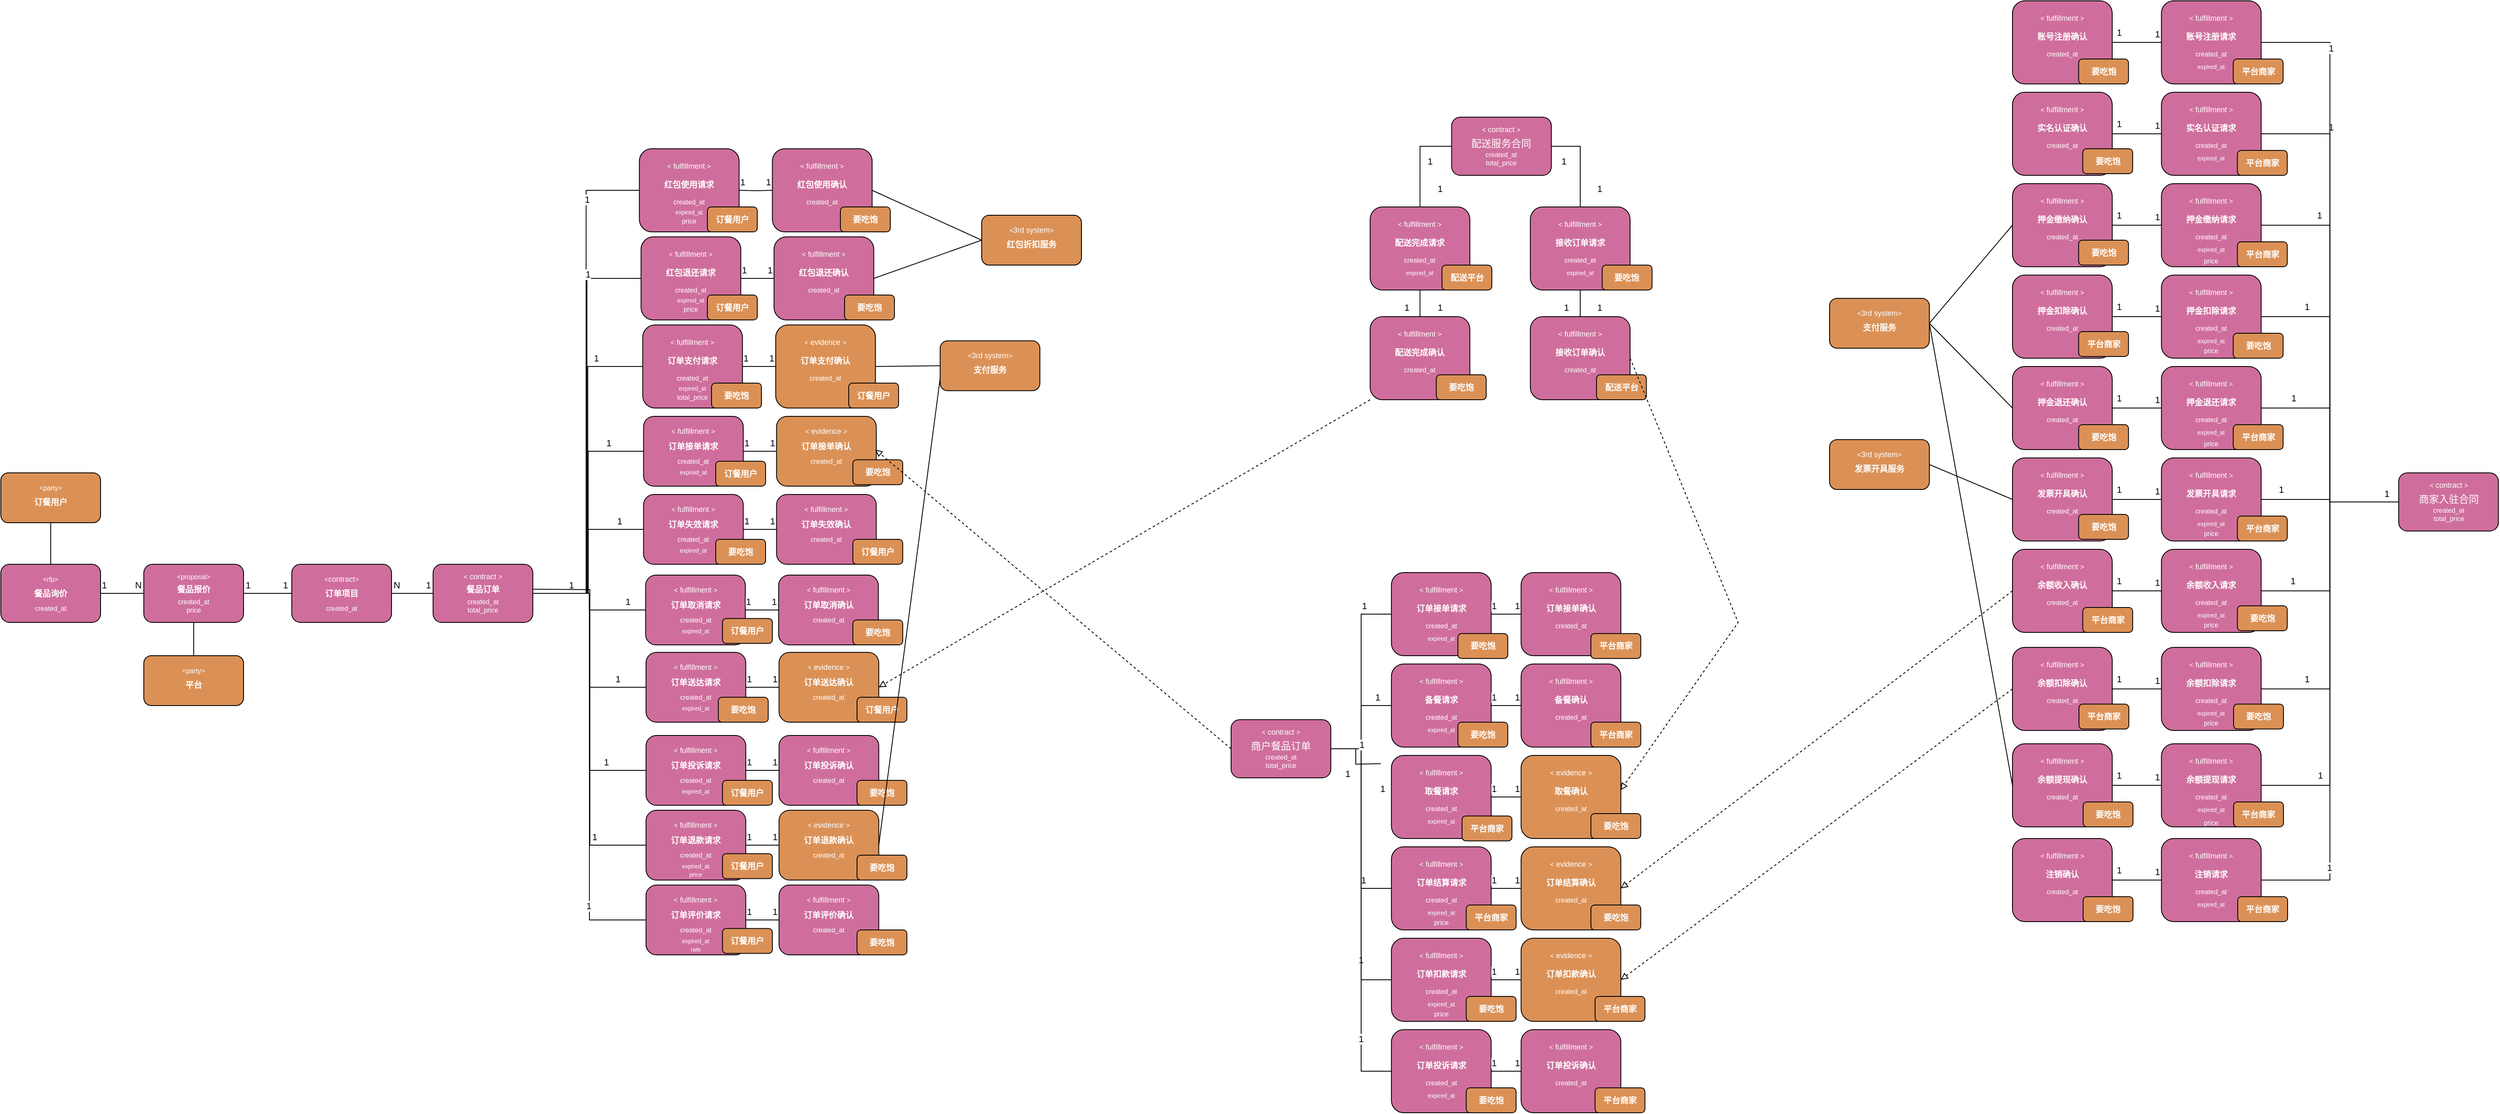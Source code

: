 <mxfile version="15.0.6" type="github"><diagram id="kORL1xJo8aayXb87HU0_" name="第 1 页"><mxGraphModel dx="1810" dy="994" grid="1" gridSize="10" guides="1" tooltips="1" connect="1" arrows="1" fold="1" page="1" pageScale="1" pageWidth="3300" pageHeight="2339" math="0" shadow="0"><root><mxCell id="0"/><mxCell id="1" parent="0"/><mxCell id="gelXj60zep358fwiCunV-6" value="" style="group" vertex="1" connectable="0" parent="1"><mxGeometry x="190" y="838" width="120" height="70" as="geometry"/></mxCell><mxCell id="gelXj60zep358fwiCunV-2" value="" style="rounded=1;whiteSpace=wrap;html=1;fillColor=#CF6E9C;" vertex="1" parent="gelXj60zep358fwiCunV-6"><mxGeometry width="120" height="70" as="geometry"/></mxCell><mxCell id="gelXj60zep358fwiCunV-3" value="&amp;lt;rfp&amp;gt;" style="text;html=1;strokeColor=none;fillColor=none;align=center;verticalAlign=middle;whiteSpace=wrap;rounded=0;fontSize=8;fontColor=#FFFFFF;" vertex="1" parent="gelXj60zep358fwiCunV-6"><mxGeometry x="10" y="11.667" width="100" height="11.667" as="geometry"/></mxCell><mxCell id="gelXj60zep358fwiCunV-4" value="餐品询价" style="text;html=1;strokeColor=none;fillColor=none;align=center;verticalAlign=middle;whiteSpace=wrap;rounded=0;fontSize=10;fontColor=#FFFFFF;fontStyle=1" vertex="1" parent="gelXj60zep358fwiCunV-6"><mxGeometry x="10" y="29.167" width="100" height="11.667" as="geometry"/></mxCell><mxCell id="gelXj60zep358fwiCunV-5" value="created_at" style="text;html=1;strokeColor=none;fillColor=none;align=center;verticalAlign=middle;whiteSpace=wrap;rounded=0;fontSize=8;fontColor=#FFFFFF;" vertex="1" parent="gelXj60zep358fwiCunV-6"><mxGeometry x="10" y="46.667" width="100" height="11.667" as="geometry"/></mxCell><mxCell id="gelXj60zep358fwiCunV-14" value="" style="group" vertex="1" connectable="0" parent="1"><mxGeometry x="540" y="838" width="120" height="70" as="geometry"/></mxCell><mxCell id="gelXj60zep358fwiCunV-15" value="" style="rounded=1;whiteSpace=wrap;html=1;fillColor=#CF6E9C;" vertex="1" parent="gelXj60zep358fwiCunV-14"><mxGeometry width="120" height="70" as="geometry"/></mxCell><mxCell id="gelXj60zep358fwiCunV-16" value="&amp;lt;&lt;span style=&quot;font-size: 9px&quot;&gt;contract&lt;/span&gt;&lt;span&gt;&amp;gt;&lt;/span&gt;" style="text;html=1;strokeColor=none;fillColor=none;align=center;verticalAlign=middle;whiteSpace=wrap;rounded=0;fontSize=8;fontColor=#FFFFFF;" vertex="1" parent="gelXj60zep358fwiCunV-14"><mxGeometry x="10" y="11.667" width="100" height="11.667" as="geometry"/></mxCell><mxCell id="gelXj60zep358fwiCunV-17" value="订单项目" style="text;html=1;strokeColor=none;fillColor=none;align=center;verticalAlign=middle;whiteSpace=wrap;rounded=0;fontSize=10;fontColor=#FFFFFF;fontStyle=1" vertex="1" parent="gelXj60zep358fwiCunV-14"><mxGeometry x="10" y="29.167" width="100" height="11.667" as="geometry"/></mxCell><mxCell id="gelXj60zep358fwiCunV-18" value="created_at" style="text;html=1;strokeColor=none;fillColor=none;align=center;verticalAlign=middle;whiteSpace=wrap;rounded=0;fontSize=8;fontColor=#FFFFFF;" vertex="1" parent="gelXj60zep358fwiCunV-14"><mxGeometry x="10" y="46.667" width="100" height="11.667" as="geometry"/></mxCell><mxCell id="gelXj60zep358fwiCunV-26" value="" style="group" vertex="1" connectable="0" parent="1"><mxGeometry x="362" y="838" width="120" height="70" as="geometry"/></mxCell><mxCell id="gelXj60zep358fwiCunV-8" value="" style="rounded=1;whiteSpace=wrap;html=1;fillColor=#CF6E9C;" vertex="1" parent="gelXj60zep358fwiCunV-26"><mxGeometry width="120" height="70" as="geometry"/></mxCell><mxCell id="gelXj60zep358fwiCunV-9" value="&amp;lt;proposal&amp;gt;" style="text;html=1;strokeColor=none;fillColor=none;align=center;verticalAlign=middle;whiteSpace=wrap;rounded=0;fontSize=8;fontColor=#FFFFFF;" vertex="1" parent="gelXj60zep358fwiCunV-26"><mxGeometry x="10" y="10" width="100" height="10" as="geometry"/></mxCell><mxCell id="gelXj60zep358fwiCunV-10" value="餐品报价" style="text;html=1;strokeColor=none;fillColor=none;align=center;verticalAlign=middle;whiteSpace=wrap;rounded=0;fontSize=10;fontColor=#FFFFFF;fontStyle=1" vertex="1" parent="gelXj60zep358fwiCunV-26"><mxGeometry x="10" y="25" width="100" height="10" as="geometry"/></mxCell><mxCell id="gelXj60zep358fwiCunV-11" value="created_at" style="text;html=1;strokeColor=none;fillColor=none;align=center;verticalAlign=middle;whiteSpace=wrap;rounded=0;fontSize=8;fontColor=#FFFFFF;" vertex="1" parent="gelXj60zep358fwiCunV-26"><mxGeometry x="10" y="40" width="100" height="10" as="geometry"/></mxCell><mxCell id="gelXj60zep358fwiCunV-19" value="price" style="text;html=1;strokeColor=none;fillColor=none;align=center;verticalAlign=middle;whiteSpace=wrap;rounded=0;fontSize=8;fontColor=#FFFFFF;" vertex="1" parent="gelXj60zep358fwiCunV-26"><mxGeometry x="10" y="50" width="100" height="10" as="geometry"/></mxCell><mxCell id="gelXj60zep358fwiCunV-27" value="" style="group" vertex="1" connectable="0" parent="1"><mxGeometry x="710" y="838" width="120" height="70" as="geometry"/></mxCell><mxCell id="gelXj60zep358fwiCunV-28" value="" style="rounded=1;whiteSpace=wrap;html=1;fillColor=#CF6E9C;" vertex="1" parent="gelXj60zep358fwiCunV-27"><mxGeometry width="120" height="70" as="geometry"/></mxCell><mxCell id="gelXj60zep358fwiCunV-29" value="&amp;lt;&lt;span style=&quot;font-size: 9px&quot;&gt;&amp;nbsp;contract&amp;nbsp;&lt;/span&gt;&amp;gt;" style="text;html=1;strokeColor=none;fillColor=none;align=center;verticalAlign=middle;whiteSpace=wrap;rounded=0;fontSize=8;fontColor=#FFFFFF;" vertex="1" parent="gelXj60zep358fwiCunV-27"><mxGeometry x="10" y="10" width="100" height="10" as="geometry"/></mxCell><mxCell id="gelXj60zep358fwiCunV-30" value="餐品订单" style="text;html=1;strokeColor=none;fillColor=none;align=center;verticalAlign=middle;whiteSpace=wrap;rounded=0;fontSize=10;fontColor=#FFFFFF;fontStyle=1" vertex="1" parent="gelXj60zep358fwiCunV-27"><mxGeometry x="10" y="25" width="100" height="10" as="geometry"/></mxCell><mxCell id="gelXj60zep358fwiCunV-31" value="created_at" style="text;html=1;strokeColor=none;fillColor=none;align=center;verticalAlign=middle;whiteSpace=wrap;rounded=0;fontSize=8;fontColor=#FFFFFF;" vertex="1" parent="gelXj60zep358fwiCunV-27"><mxGeometry x="10" y="40" width="100" height="10" as="geometry"/></mxCell><mxCell id="gelXj60zep358fwiCunV-32" value="total_price" style="text;html=1;strokeColor=none;fillColor=none;align=center;verticalAlign=middle;whiteSpace=wrap;rounded=0;fontSize=8;fontColor=#FFFFFF;" vertex="1" parent="gelXj60zep358fwiCunV-27"><mxGeometry x="10" y="50" width="100" height="10" as="geometry"/></mxCell><mxCell id="gelXj60zep358fwiCunV-37" value="" style="group" vertex="1" connectable="0" parent="1"><mxGeometry x="190" y="728" width="120" height="70" as="geometry"/></mxCell><mxCell id="gelXj60zep358fwiCunV-38" value="" style="rounded=1;whiteSpace=wrap;html=1;fillColor=#DB9156;" vertex="1" parent="gelXj60zep358fwiCunV-37"><mxGeometry width="120" height="60" as="geometry"/></mxCell><mxCell id="gelXj60zep358fwiCunV-39" value="&amp;lt;party&amp;gt;" style="text;html=1;strokeColor=none;fillColor=none;align=center;verticalAlign=middle;whiteSpace=wrap;rounded=0;fontSize=8;fontColor=#FFFFFF;" vertex="1" parent="gelXj60zep358fwiCunV-37"><mxGeometry x="10" y="11.667" width="100" height="11.667" as="geometry"/></mxCell><mxCell id="gelXj60zep358fwiCunV-40" value="订餐用户" style="text;html=1;strokeColor=none;fillColor=none;align=center;verticalAlign=middle;whiteSpace=wrap;rounded=0;fontSize=10;fontColor=#FFFFFF;fontStyle=1" vertex="1" parent="gelXj60zep358fwiCunV-37"><mxGeometry x="10" y="29.167" width="100" height="11.667" as="geometry"/></mxCell><object label="" n="1" m="*" id="gelXj60zep358fwiCunV-42"><mxCell style="edgeStyle=orthogonalEdgeStyle;rounded=0;orthogonalLoop=1;jettySize=auto;html=1;exitX=0.5;exitY=1;exitDx=0;exitDy=0;endArrow=none;endFill=0;fontSize=10;fontColor=#FFFFFF;entryX=0.5;entryY=0;entryDx=0;entryDy=0;" edge="1" parent="1" source="gelXj60zep358fwiCunV-38" target="gelXj60zep358fwiCunV-2"><mxGeometry relative="1" as="geometry"><mxPoint x="140" y="798" as="sourcePoint"/><mxPoint x="250" y="818" as="targetPoint"/></mxGeometry></mxCell></object><object label="" n="1" m="*" id="gelXj60zep358fwiCunV-52"><mxCell style="edgeStyle=orthogonalEdgeStyle;rounded=0;orthogonalLoop=1;jettySize=auto;html=1;endArrow=none;endFill=0;fontSize=10;fontColor=#FFFFFF;entryX=0;entryY=0.5;entryDx=0;entryDy=0;exitX=1;exitY=0.5;exitDx=0;exitDy=0;" edge="1" parent="1" source="gelXj60zep358fwiCunV-2" target="gelXj60zep358fwiCunV-8"><mxGeometry relative="1" as="geometry"><mxPoint x="320" y="873" as="sourcePoint"/><mxPoint x="360" y="948" as="targetPoint"/></mxGeometry></mxCell></object><mxCell id="gelXj60zep358fwiCunV-53" value="1" style="edgeLabel;html=1;align=center;verticalAlign=middle;resizable=0;points=[];" vertex="1" connectable="0" parent="gelXj60zep358fwiCunV-52"><mxGeometry x="0.154" y="3" relative="1" as="geometry"><mxPoint x="-26" y="-7" as="offset"/></mxGeometry></mxCell><mxCell id="gelXj60zep358fwiCunV-54" value="N" style="edgeLabel;html=1;align=center;verticalAlign=middle;resizable=0;points=[];" vertex="1" connectable="0" parent="gelXj60zep358fwiCunV-52"><mxGeometry x="0.154" relative="1" as="geometry"><mxPoint x="15" y="-10" as="offset"/></mxGeometry></mxCell><mxCell id="gelXj60zep358fwiCunV-55" style="edgeStyle=orthogonalEdgeStyle;rounded=0;orthogonalLoop=1;jettySize=auto;html=1;exitX=1;exitY=0.5;exitDx=0;exitDy=0;endArrow=none;endFill=0;fontSize=10;fontColor=#FFFFFF;entryX=0;entryY=0.5;entryDx=0;entryDy=0;" edge="1" parent="1" source="gelXj60zep358fwiCunV-8" target="gelXj60zep358fwiCunV-15"><mxGeometry relative="1" as="geometry"><mxPoint x="500" y="948" as="sourcePoint"/><mxPoint x="540" y="873" as="targetPoint"/></mxGeometry></mxCell><mxCell id="gelXj60zep358fwiCunV-56" value="1" style="edgeLabel;html=1;align=center;verticalAlign=middle;resizable=0;points=[];" vertex="1" connectable="0" parent="gelXj60zep358fwiCunV-55"><mxGeometry x="-0.82" relative="1" as="geometry"><mxPoint y="-10" as="offset"/></mxGeometry></mxCell><mxCell id="gelXj60zep358fwiCunV-57" value="1" style="edgeLabel;html=1;align=center;verticalAlign=middle;resizable=0;points=[];" vertex="1" connectable="0" parent="gelXj60zep358fwiCunV-55"><mxGeometry x="0.72" y="-1" relative="1" as="geometry"><mxPoint y="-11" as="offset"/></mxGeometry></mxCell><object label="" n="1" m="*" id="gelXj60zep358fwiCunV-60"><mxCell style="edgeStyle=orthogonalEdgeStyle;rounded=0;orthogonalLoop=1;jettySize=auto;html=1;endArrow=none;endFill=0;fontSize=10;fontColor=#FFFFFF;entryX=0;entryY=0.5;entryDx=0;entryDy=0;exitX=1;exitY=0.5;exitDx=0;exitDy=0;" edge="1" parent="1" source="gelXj60zep358fwiCunV-15" target="gelXj60zep358fwiCunV-28"><mxGeometry relative="1" as="geometry"><mxPoint x="320" y="883" as="sourcePoint"/><mxPoint x="372" y="883" as="targetPoint"/></mxGeometry></mxCell></object><mxCell id="gelXj60zep358fwiCunV-61" value="N" style="edgeLabel;html=1;align=center;verticalAlign=middle;resizable=0;points=[];" vertex="1" connectable="0" parent="gelXj60zep358fwiCunV-60"><mxGeometry x="0.154" y="3" relative="1" as="geometry"><mxPoint x="-23" y="-7" as="offset"/></mxGeometry></mxCell><mxCell id="gelXj60zep358fwiCunV-62" value="1" style="edgeLabel;html=1;align=center;verticalAlign=middle;resizable=0;points=[];" vertex="1" connectable="0" parent="gelXj60zep358fwiCunV-60"><mxGeometry x="0.154" relative="1" as="geometry"><mxPoint x="15" y="-10" as="offset"/></mxGeometry></mxCell><mxCell id="gelXj60zep358fwiCunV-63" value="" style="rounded=1;whiteSpace=wrap;html=1;fillColor=#DB9156;" vertex="1" parent="1"><mxGeometry x="362" y="948" width="120" height="60" as="geometry"/></mxCell><mxCell id="gelXj60zep358fwiCunV-64" value="&amp;lt;party&amp;gt;" style="text;html=1;strokeColor=none;fillColor=none;align=center;verticalAlign=middle;whiteSpace=wrap;rounded=0;fontSize=8;fontColor=#FFFFFF;" vertex="1" parent="1"><mxGeometry x="372" y="959.667" width="100" height="11.667" as="geometry"/></mxCell><mxCell id="gelXj60zep358fwiCunV-65" value="平台" style="text;html=1;strokeColor=none;fillColor=none;align=center;verticalAlign=middle;whiteSpace=wrap;rounded=0;fontSize=10;fontColor=#FFFFFF;fontStyle=1" vertex="1" parent="1"><mxGeometry x="372" y="977.167" width="100" height="11.667" as="geometry"/></mxCell><object label="" n="1" m="*" id="gelXj60zep358fwiCunV-66"><mxCell style="edgeStyle=orthogonalEdgeStyle;rounded=0;orthogonalLoop=1;jettySize=auto;html=1;exitX=0.5;exitY=1;exitDx=0;exitDy=0;endArrow=none;endFill=0;fontSize=10;fontColor=#FFFFFF;entryX=0.5;entryY=0;entryDx=0;entryDy=0;" edge="1" parent="1" source="gelXj60zep358fwiCunV-8" target="gelXj60zep358fwiCunV-63"><mxGeometry relative="1" as="geometry"><mxPoint x="260" y="798" as="sourcePoint"/><mxPoint x="260" y="848" as="targetPoint"/></mxGeometry></mxCell></object><mxCell id="gelXj60zep358fwiCunV-67" value="" style="group" vertex="1" connectable="0" parent="1"><mxGeometry x="958.17" y="338" width="120" height="100" as="geometry"/></mxCell><mxCell id="gelXj60zep358fwiCunV-68" value="" style="rounded=1;whiteSpace=wrap;html=1;fillColor=#CF6E9C;" vertex="1" parent="gelXj60zep358fwiCunV-67"><mxGeometry width="120" height="100" as="geometry"/></mxCell><mxCell id="gelXj60zep358fwiCunV-69" value="&amp;lt;&lt;span style=&quot;font-size: 9px&quot;&gt;&amp;nbsp;&lt;/span&gt;&lt;span style=&quot;font-size: 9px&quot;&gt;fulfillment&lt;/span&gt;&lt;span style=&quot;font-size: 9px&quot;&gt;&amp;nbsp;&lt;/span&gt;&lt;span&gt;&amp;gt;&lt;/span&gt;" style="text;html=1;strokeColor=none;fillColor=none;align=center;verticalAlign=middle;whiteSpace=wrap;rounded=0;fontSize=8;fontColor=#FFFFFF;" vertex="1" parent="gelXj60zep358fwiCunV-67"><mxGeometry x="10" y="14.286" width="100" height="14.286" as="geometry"/></mxCell><mxCell id="gelXj60zep358fwiCunV-70" value="红包使用请求" style="text;html=1;strokeColor=none;fillColor=none;align=center;verticalAlign=middle;whiteSpace=wrap;rounded=0;fontSize=10;fontColor=#FFFFFF;fontStyle=1" vertex="1" parent="gelXj60zep358fwiCunV-67"><mxGeometry x="10" y="35.714" width="100" height="14.286" as="geometry"/></mxCell><mxCell id="gelXj60zep358fwiCunV-71" value="created_at" style="text;html=1;strokeColor=none;fillColor=none;align=center;verticalAlign=middle;whiteSpace=wrap;rounded=0;fontSize=8;fontColor=#FFFFFF;" vertex="1" parent="gelXj60zep358fwiCunV-67"><mxGeometry x="10" y="57.143" width="100" height="14.286" as="geometry"/></mxCell><mxCell id="gelXj60zep358fwiCunV-72" value="price" style="text;html=1;strokeColor=none;fillColor=none;align=center;verticalAlign=middle;whiteSpace=wrap;rounded=0;fontSize=8;fontColor=#FFFFFF;" vertex="1" parent="gelXj60zep358fwiCunV-67"><mxGeometry x="10" y="79.429" width="100" height="14.286" as="geometry"/></mxCell><mxCell id="gelXj60zep358fwiCunV-81" value="&lt;p class=&quot;p1&quot; style=&quot;margin: 0px ; font-stretch: normal ; font-size: 7px ; line-height: normal&quot;&gt;expired_at&lt;/p&gt;" style="text;html=1;strokeColor=none;fillColor=none;align=center;verticalAlign=middle;whiteSpace=wrap;rounded=0;fontSize=8;fontColor=#FFFFFF;" vertex="1" parent="1"><mxGeometry x="968.17" y="407.143" width="100" height="14.286" as="geometry"/></mxCell><mxCell id="gelXj60zep358fwiCunV-89" value="" style="group" vertex="1" connectable="0" parent="1"><mxGeometry x="1118.17" y="338" width="120" height="100" as="geometry"/></mxCell><mxCell id="gelXj60zep358fwiCunV-90" value="" style="rounded=1;whiteSpace=wrap;html=1;fillColor=#CF6E9C;" vertex="1" parent="gelXj60zep358fwiCunV-89"><mxGeometry width="120" height="100" as="geometry"/></mxCell><mxCell id="gelXj60zep358fwiCunV-91" value="&amp;lt;&lt;span style=&quot;font-size: 9px&quot;&gt;&amp;nbsp;&lt;/span&gt;&lt;span style=&quot;font-size: 9px&quot;&gt;fulfillment&lt;/span&gt;&lt;span style=&quot;font-size: 9px&quot;&gt;&amp;nbsp;&lt;/span&gt;&lt;span&gt;&amp;gt;&lt;/span&gt;" style="text;html=1;strokeColor=none;fillColor=none;align=center;verticalAlign=middle;whiteSpace=wrap;rounded=0;fontSize=8;fontColor=#FFFFFF;" vertex="1" parent="gelXj60zep358fwiCunV-89"><mxGeometry x="10" y="14.286" width="100" height="14.286" as="geometry"/></mxCell><mxCell id="gelXj60zep358fwiCunV-92" value="红包使用确认" style="text;html=1;strokeColor=none;fillColor=none;align=center;verticalAlign=middle;whiteSpace=wrap;rounded=0;fontSize=10;fontColor=#FFFFFF;fontStyle=1" vertex="1" parent="gelXj60zep358fwiCunV-89"><mxGeometry x="10" y="35.714" width="100" height="14.286" as="geometry"/></mxCell><mxCell id="gelXj60zep358fwiCunV-93" value="created_at" style="text;html=1;strokeColor=none;fillColor=none;align=center;verticalAlign=middle;whiteSpace=wrap;rounded=0;fontSize=8;fontColor=#FFFFFF;" vertex="1" parent="gelXj60zep358fwiCunV-89"><mxGeometry x="10" y="57.143" width="100" height="14.286" as="geometry"/></mxCell><mxCell id="gelXj60zep358fwiCunV-96" value="" style="group" vertex="1" connectable="0" parent="1"><mxGeometry x="960.17" y="444" width="120" height="100" as="geometry"/></mxCell><mxCell id="gelXj60zep358fwiCunV-97" value="" style="rounded=1;whiteSpace=wrap;html=1;fillColor=#CF6E9C;" vertex="1" parent="gelXj60zep358fwiCunV-96"><mxGeometry width="120" height="100" as="geometry"/></mxCell><mxCell id="gelXj60zep358fwiCunV-98" value="&amp;lt;&lt;span style=&quot;font-size: 9px&quot;&gt;&amp;nbsp;&lt;/span&gt;&lt;span style=&quot;font-size: 9px&quot;&gt;fulfillment&lt;/span&gt;&lt;span style=&quot;font-size: 9px&quot;&gt;&amp;nbsp;&lt;/span&gt;&lt;span&gt;&amp;gt;&lt;/span&gt;" style="text;html=1;strokeColor=none;fillColor=none;align=center;verticalAlign=middle;whiteSpace=wrap;rounded=0;fontSize=8;fontColor=#FFFFFF;" vertex="1" parent="gelXj60zep358fwiCunV-96"><mxGeometry x="10" y="14.286" width="100" height="14.286" as="geometry"/></mxCell><mxCell id="gelXj60zep358fwiCunV-99" value="红包退还请求" style="text;html=1;strokeColor=none;fillColor=none;align=center;verticalAlign=middle;whiteSpace=wrap;rounded=0;fontSize=10;fontColor=#FFFFFF;fontStyle=1" vertex="1" parent="gelXj60zep358fwiCunV-96"><mxGeometry x="10" y="35.714" width="100" height="14.286" as="geometry"/></mxCell><mxCell id="gelXj60zep358fwiCunV-100" value="created_at" style="text;html=1;strokeColor=none;fillColor=none;align=center;verticalAlign=middle;whiteSpace=wrap;rounded=0;fontSize=8;fontColor=#FFFFFF;" vertex="1" parent="gelXj60zep358fwiCunV-96"><mxGeometry x="10" y="57.143" width="100" height="14.286" as="geometry"/></mxCell><mxCell id="gelXj60zep358fwiCunV-101" value="price" style="text;html=1;strokeColor=none;fillColor=none;align=center;verticalAlign=middle;whiteSpace=wrap;rounded=0;fontSize=8;fontColor=#FFFFFF;" vertex="1" parent="gelXj60zep358fwiCunV-96"><mxGeometry x="10" y="79.429" width="100" height="14.286" as="geometry"/></mxCell><mxCell id="gelXj60zep358fwiCunV-102" value="&lt;p class=&quot;p1&quot; style=&quot;margin: 0px ; font-stretch: normal ; font-size: 7px ; line-height: normal&quot;&gt;expired_at&lt;/p&gt;" style="text;html=1;strokeColor=none;fillColor=none;align=center;verticalAlign=middle;whiteSpace=wrap;rounded=0;fontSize=8;fontColor=#FFFFFF;" vertex="1" parent="1"><mxGeometry x="970.17" y="513.143" width="100" height="14.286" as="geometry"/></mxCell><mxCell id="gelXj60zep358fwiCunV-103" value="" style="group" vertex="1" connectable="0" parent="1"><mxGeometry x="1120.17" y="444" width="120" height="100" as="geometry"/></mxCell><mxCell id="gelXj60zep358fwiCunV-104" value="" style="rounded=1;whiteSpace=wrap;html=1;fillColor=#CF6E9C;" vertex="1" parent="gelXj60zep358fwiCunV-103"><mxGeometry width="120" height="100" as="geometry"/></mxCell><mxCell id="gelXj60zep358fwiCunV-105" value="&amp;lt;&lt;span style=&quot;font-size: 9px&quot;&gt;&amp;nbsp;&lt;/span&gt;&lt;span style=&quot;font-size: 9px&quot;&gt;fulfillment&lt;/span&gt;&lt;span style=&quot;font-size: 9px&quot;&gt;&amp;nbsp;&lt;/span&gt;&lt;span&gt;&amp;gt;&lt;/span&gt;" style="text;html=1;strokeColor=none;fillColor=none;align=center;verticalAlign=middle;whiteSpace=wrap;rounded=0;fontSize=8;fontColor=#FFFFFF;" vertex="1" parent="gelXj60zep358fwiCunV-103"><mxGeometry x="10" y="14.286" width="100" height="14.286" as="geometry"/></mxCell><mxCell id="gelXj60zep358fwiCunV-106" value="红包退还确认" style="text;html=1;strokeColor=none;fillColor=none;align=center;verticalAlign=middle;whiteSpace=wrap;rounded=0;fontSize=10;fontColor=#FFFFFF;fontStyle=1" vertex="1" parent="gelXj60zep358fwiCunV-103"><mxGeometry x="10" y="35.714" width="100" height="14.286" as="geometry"/></mxCell><mxCell id="gelXj60zep358fwiCunV-107" value="created_at" style="text;html=1;strokeColor=none;fillColor=none;align=center;verticalAlign=middle;whiteSpace=wrap;rounded=0;fontSize=8;fontColor=#FFFFFF;" vertex="1" parent="gelXj60zep358fwiCunV-103"><mxGeometry x="10" y="57.143" width="100" height="14.286" as="geometry"/></mxCell><mxCell id="gelXj60zep358fwiCunV-112" style="edgeStyle=orthogonalEdgeStyle;rounded=0;orthogonalLoop=1;jettySize=auto;html=1;exitX=1;exitY=0.5;exitDx=0;exitDy=0;endArrow=none;endFill=0;fontSize=10;fontColor=#FFFFFF;entryX=0;entryY=0.5;entryDx=0;entryDy=0;" edge="1" parent="1" source="gelXj60zep358fwiCunV-28" target="gelXj60zep358fwiCunV-68"><mxGeometry relative="1" as="geometry"><mxPoint x="492" y="883" as="sourcePoint"/><mxPoint x="550" y="883" as="targetPoint"/></mxGeometry></mxCell><mxCell id="gelXj60zep358fwiCunV-114" value="1" style="edgeLabel;html=1;align=center;verticalAlign=middle;resizable=0;points=[];" vertex="1" connectable="0" parent="gelXj60zep358fwiCunV-112"><mxGeometry x="0.72" y="-1" relative="1" as="geometry"><mxPoint y="-11" as="offset"/></mxGeometry></mxCell><mxCell id="gelXj60zep358fwiCunV-115" style="edgeStyle=orthogonalEdgeStyle;rounded=0;orthogonalLoop=1;jettySize=auto;html=1;exitX=1;exitY=0.5;exitDx=0;exitDy=0;endArrow=none;endFill=0;fontSize=10;fontColor=#FFFFFF;entryX=0;entryY=0.5;entryDx=0;entryDy=0;" edge="1" parent="1" source="gelXj60zep358fwiCunV-28" target="gelXj60zep358fwiCunV-97"><mxGeometry relative="1" as="geometry"><mxPoint x="840" y="883" as="sourcePoint"/><mxPoint x="880" y="732" as="targetPoint"/></mxGeometry></mxCell><mxCell id="gelXj60zep358fwiCunV-116" value="1" style="edgeLabel;html=1;align=center;verticalAlign=middle;resizable=0;points=[];" vertex="1" connectable="0" parent="gelXj60zep358fwiCunV-115"><mxGeometry x="-0.82" relative="1" as="geometry"><mxPoint y="-10" as="offset"/></mxGeometry></mxCell><mxCell id="gelXj60zep358fwiCunV-117" value="1" style="edgeLabel;html=1;align=center;verticalAlign=middle;resizable=0;points=[];" vertex="1" connectable="0" parent="gelXj60zep358fwiCunV-115"><mxGeometry x="0.72" y="-1" relative="1" as="geometry"><mxPoint y="-11" as="offset"/></mxGeometry></mxCell><mxCell id="gelXj60zep358fwiCunV-118" style="edgeStyle=orthogonalEdgeStyle;rounded=0;orthogonalLoop=1;jettySize=auto;html=1;endArrow=none;endFill=0;fontSize=10;fontColor=#FFFFFF;entryX=0;entryY=0.5;entryDx=0;entryDy=0;" edge="1" parent="1" target="gelXj60zep358fwiCunV-90"><mxGeometry relative="1" as="geometry"><mxPoint x="1078.17" y="388" as="sourcePoint"/><mxPoint x="638.17" y="549" as="targetPoint"/></mxGeometry></mxCell><mxCell id="gelXj60zep358fwiCunV-119" value="1" style="edgeLabel;html=1;align=center;verticalAlign=middle;resizable=0;points=[];" vertex="1" connectable="0" parent="gelXj60zep358fwiCunV-118"><mxGeometry x="-0.82" relative="1" as="geometry"><mxPoint y="-10" as="offset"/></mxGeometry></mxCell><mxCell id="gelXj60zep358fwiCunV-120" value="1" style="edgeLabel;html=1;align=center;verticalAlign=middle;resizable=0;points=[];" vertex="1" connectable="0" parent="gelXj60zep358fwiCunV-118"><mxGeometry x="0.72" y="-1" relative="1" as="geometry"><mxPoint y="-11" as="offset"/></mxGeometry></mxCell><mxCell id="gelXj60zep358fwiCunV-121" style="edgeStyle=orthogonalEdgeStyle;rounded=0;orthogonalLoop=1;jettySize=auto;html=1;endArrow=none;endFill=0;fontSize=10;fontColor=#FFFFFF;entryX=0;entryY=0.5;entryDx=0;entryDy=0;exitX=1;exitY=0.5;exitDx=0;exitDy=0;" edge="1" parent="1" source="gelXj60zep358fwiCunV-97" target="gelXj60zep358fwiCunV-104"><mxGeometry relative="1" as="geometry"><mxPoint x="1088.17" y="398" as="sourcePoint"/><mxPoint x="1128.17" y="398" as="targetPoint"/></mxGeometry></mxCell><mxCell id="gelXj60zep358fwiCunV-122" value="1" style="edgeLabel;html=1;align=center;verticalAlign=middle;resizable=0;points=[];" vertex="1" connectable="0" parent="gelXj60zep358fwiCunV-121"><mxGeometry x="-0.82" relative="1" as="geometry"><mxPoint y="-10" as="offset"/></mxGeometry></mxCell><mxCell id="gelXj60zep358fwiCunV-123" value="1" style="edgeLabel;html=1;align=center;verticalAlign=middle;resizable=0;points=[];" vertex="1" connectable="0" parent="gelXj60zep358fwiCunV-121"><mxGeometry x="0.72" y="-1" relative="1" as="geometry"><mxPoint y="-11" as="offset"/></mxGeometry></mxCell><mxCell id="gelXj60zep358fwiCunV-124" value="" style="group" vertex="1" connectable="0" parent="1"><mxGeometry x="962.17" y="550" width="120" height="100" as="geometry"/></mxCell><mxCell id="gelXj60zep358fwiCunV-125" value="" style="rounded=1;whiteSpace=wrap;html=1;fillColor=#CF6E9C;" vertex="1" parent="gelXj60zep358fwiCunV-124"><mxGeometry width="120" height="100" as="geometry"/></mxCell><mxCell id="gelXj60zep358fwiCunV-126" value="&amp;lt;&lt;span style=&quot;font-size: 9px&quot;&gt;&amp;nbsp;&lt;/span&gt;&lt;span style=&quot;font-size: 9px&quot;&gt;fulfillment&lt;/span&gt;&lt;span style=&quot;font-size: 9px&quot;&gt;&amp;nbsp;&lt;/span&gt;&lt;span&gt;&amp;gt;&lt;/span&gt;" style="text;html=1;strokeColor=none;fillColor=none;align=center;verticalAlign=middle;whiteSpace=wrap;rounded=0;fontSize=8;fontColor=#FFFFFF;" vertex="1" parent="gelXj60zep358fwiCunV-124"><mxGeometry x="10" y="14.286" width="100" height="14.286" as="geometry"/></mxCell><mxCell id="gelXj60zep358fwiCunV-127" value="订单支付请求" style="text;html=1;strokeColor=none;fillColor=none;align=center;verticalAlign=middle;whiteSpace=wrap;rounded=0;fontSize=10;fontColor=#FFFFFF;fontStyle=1" vertex="1" parent="gelXj60zep358fwiCunV-124"><mxGeometry x="10" y="35.714" width="100" height="14.286" as="geometry"/></mxCell><mxCell id="gelXj60zep358fwiCunV-128" value="created_at" style="text;html=1;strokeColor=none;fillColor=none;align=center;verticalAlign=middle;whiteSpace=wrap;rounded=0;fontSize=8;fontColor=#FFFFFF;" vertex="1" parent="gelXj60zep358fwiCunV-124"><mxGeometry x="10" y="57.143" width="100" height="14.286" as="geometry"/></mxCell><mxCell id="gelXj60zep358fwiCunV-129" value="total_price" style="text;html=1;strokeColor=none;fillColor=none;align=center;verticalAlign=middle;whiteSpace=wrap;rounded=0;fontSize=8;fontColor=#FFFFFF;" vertex="1" parent="gelXj60zep358fwiCunV-124"><mxGeometry x="10" y="79.429" width="100" height="14.286" as="geometry"/></mxCell><mxCell id="gelXj60zep358fwiCunV-130" value="&lt;p class=&quot;p1&quot; style=&quot;margin: 0px ; font-stretch: normal ; font-size: 7px ; line-height: normal&quot;&gt;expired_at&lt;/p&gt;" style="text;html=1;strokeColor=none;fillColor=none;align=center;verticalAlign=middle;whiteSpace=wrap;rounded=0;fontSize=8;fontColor=#FFFFFF;" vertex="1" parent="1"><mxGeometry x="972.17" y="619.143" width="100" height="14.286" as="geometry"/></mxCell><mxCell id="gelXj60zep358fwiCunV-131" value="" style="group" vertex="1" connectable="0" parent="1"><mxGeometry x="1122.17" y="550" width="120" height="100" as="geometry"/></mxCell><mxCell id="gelXj60zep358fwiCunV-132" value="" style="rounded=1;whiteSpace=wrap;html=1;fillColor=#DB9156;" vertex="1" parent="gelXj60zep358fwiCunV-131"><mxGeometry width="120" height="100" as="geometry"/></mxCell><mxCell id="gelXj60zep358fwiCunV-133" value="&amp;lt;&lt;span style=&quot;font-size: 9px&quot;&gt;&amp;nbsp;&lt;/span&gt;&lt;span style=&quot;font-size: 9px&quot;&gt;evidence&lt;/span&gt;&lt;span style=&quot;font-size: 9px&quot;&gt;&amp;nbsp;&lt;/span&gt;&lt;span&gt;&amp;gt;&lt;/span&gt;" style="text;html=1;strokeColor=none;fillColor=none;align=center;verticalAlign=middle;whiteSpace=wrap;rounded=0;fontSize=8;fontColor=#FFFFFF;" vertex="1" parent="gelXj60zep358fwiCunV-131"><mxGeometry x="10" y="14.286" width="100" height="14.286" as="geometry"/></mxCell><mxCell id="gelXj60zep358fwiCunV-134" value="订单支付确认" style="text;html=1;strokeColor=none;fillColor=none;align=center;verticalAlign=middle;whiteSpace=wrap;rounded=0;fontSize=10;fontColor=#FFFFFF;fontStyle=1" vertex="1" parent="gelXj60zep358fwiCunV-131"><mxGeometry x="10" y="35.714" width="100" height="14.286" as="geometry"/></mxCell><mxCell id="gelXj60zep358fwiCunV-135" value="created_at" style="text;html=1;strokeColor=none;fillColor=none;align=center;verticalAlign=middle;whiteSpace=wrap;rounded=0;fontSize=8;fontColor=#FFFFFF;" vertex="1" parent="gelXj60zep358fwiCunV-131"><mxGeometry x="10" y="57.143" width="100" height="14.286" as="geometry"/></mxCell><mxCell id="gelXj60zep358fwiCunV-136" style="edgeStyle=orthogonalEdgeStyle;rounded=0;orthogonalLoop=1;jettySize=auto;html=1;endArrow=none;endFill=0;fontSize=10;fontColor=#FFFFFF;entryX=0;entryY=0.5;entryDx=0;entryDy=0;exitX=1;exitY=0.5;exitDx=0;exitDy=0;" edge="1" parent="1" source="gelXj60zep358fwiCunV-125" target="gelXj60zep358fwiCunV-132"><mxGeometry relative="1" as="geometry"><mxPoint x="1090.17" y="504" as="sourcePoint"/><mxPoint x="1130.17" y="504" as="targetPoint"/></mxGeometry></mxCell><mxCell id="gelXj60zep358fwiCunV-137" value="1" style="edgeLabel;html=1;align=center;verticalAlign=middle;resizable=0;points=[];" vertex="1" connectable="0" parent="gelXj60zep358fwiCunV-136"><mxGeometry x="-0.82" relative="1" as="geometry"><mxPoint y="-10" as="offset"/></mxGeometry></mxCell><mxCell id="gelXj60zep358fwiCunV-138" value="1" style="edgeLabel;html=1;align=center;verticalAlign=middle;resizable=0;points=[];" vertex="1" connectable="0" parent="gelXj60zep358fwiCunV-136"><mxGeometry x="0.72" y="-1" relative="1" as="geometry"><mxPoint y="-11" as="offset"/></mxGeometry></mxCell><mxCell id="gelXj60zep358fwiCunV-141" value="" style="group" vertex="1" connectable="0" parent="1"><mxGeometry x="963.17" y="660" width="120" height="84" as="geometry"/></mxCell><mxCell id="gelXj60zep358fwiCunV-142" value="" style="rounded=1;whiteSpace=wrap;html=1;fillColor=#CF6E9C;" vertex="1" parent="gelXj60zep358fwiCunV-141"><mxGeometry width="120" height="84" as="geometry"/></mxCell><mxCell id="gelXj60zep358fwiCunV-143" value="&amp;lt;&lt;span style=&quot;font-size: 9px&quot;&gt;&amp;nbsp;&lt;/span&gt;&lt;span style=&quot;font-size: 9px&quot;&gt;fulfillment&lt;/span&gt;&lt;span style=&quot;font-size: 9px&quot;&gt;&amp;nbsp;&lt;/span&gt;&lt;span&gt;&amp;gt;&lt;/span&gt;" style="text;html=1;strokeColor=none;fillColor=none;align=center;verticalAlign=middle;whiteSpace=wrap;rounded=0;fontSize=8;fontColor=#FFFFFF;" vertex="1" parent="gelXj60zep358fwiCunV-141"><mxGeometry x="10" y="12.0" width="100" height="12.0" as="geometry"/></mxCell><mxCell id="gelXj60zep358fwiCunV-144" value="订单接单请求" style="text;html=1;strokeColor=none;fillColor=none;align=center;verticalAlign=middle;whiteSpace=wrap;rounded=0;fontSize=10;fontColor=#FFFFFF;fontStyle=1" vertex="1" parent="gelXj60zep358fwiCunV-141"><mxGeometry x="10" y="30.0" width="100" height="12.0" as="geometry"/></mxCell><mxCell id="gelXj60zep358fwiCunV-145" value="created_at" style="text;html=1;strokeColor=none;fillColor=none;align=center;verticalAlign=middle;whiteSpace=wrap;rounded=0;fontSize=8;fontColor=#FFFFFF;" vertex="1" parent="gelXj60zep358fwiCunV-141"><mxGeometry x="10" y="48.0" width="100" height="12.0" as="geometry"/></mxCell><mxCell id="gelXj60zep358fwiCunV-147" value="&lt;p class=&quot;p1&quot; style=&quot;margin: 0px ; font-stretch: normal ; font-size: 7px ; line-height: normal&quot;&gt;expired_at&lt;/p&gt;" style="text;html=1;strokeColor=none;fillColor=none;align=center;verticalAlign=middle;whiteSpace=wrap;rounded=0;fontSize=8;fontColor=#FFFFFF;" vertex="1" parent="1"><mxGeometry x="973.17" y="720.143" width="100" height="14.286" as="geometry"/></mxCell><mxCell id="gelXj60zep358fwiCunV-148" value="" style="group" vertex="1" connectable="0" parent="1"><mxGeometry x="1123.17" y="660" width="120" height="84" as="geometry"/></mxCell><mxCell id="gelXj60zep358fwiCunV-149" value="" style="rounded=1;whiteSpace=wrap;html=1;fillColor=#DB9156;" vertex="1" parent="gelXj60zep358fwiCunV-148"><mxGeometry width="120" height="84" as="geometry"/></mxCell><mxCell id="gelXj60zep358fwiCunV-150" value="&amp;lt;&lt;span style=&quot;font-size: 9px&quot;&gt;&amp;nbsp;&lt;/span&gt;&lt;span style=&quot;font-size: 9px&quot;&gt;evidence&lt;/span&gt;&lt;span style=&quot;font-size: 9px&quot;&gt;&amp;nbsp;&lt;/span&gt;&lt;span&gt;&amp;gt;&lt;/span&gt;" style="text;html=1;strokeColor=none;fillColor=none;align=center;verticalAlign=middle;whiteSpace=wrap;rounded=0;fontSize=8;fontColor=#FFFFFF;" vertex="1" parent="gelXj60zep358fwiCunV-148"><mxGeometry x="10" y="12.0" width="100" height="12.0" as="geometry"/></mxCell><mxCell id="gelXj60zep358fwiCunV-151" value="订单接单确认" style="text;html=1;strokeColor=none;fillColor=none;align=center;verticalAlign=middle;whiteSpace=wrap;rounded=0;fontSize=10;fontColor=#FFFFFF;fontStyle=1" vertex="1" parent="gelXj60zep358fwiCunV-148"><mxGeometry x="10" y="30.0" width="100" height="12.0" as="geometry"/></mxCell><mxCell id="gelXj60zep358fwiCunV-152" value="created_at" style="text;html=1;strokeColor=none;fillColor=none;align=center;verticalAlign=middle;whiteSpace=wrap;rounded=0;fontSize=8;fontColor=#FFFFFF;" vertex="1" parent="gelXj60zep358fwiCunV-148"><mxGeometry x="10" y="48.0" width="100" height="12.0" as="geometry"/></mxCell><mxCell id="gelXj60zep358fwiCunV-153" style="edgeStyle=orthogonalEdgeStyle;rounded=0;orthogonalLoop=1;jettySize=auto;html=1;endArrow=none;endFill=0;fontSize=10;fontColor=#FFFFFF;entryX=0;entryY=0.5;entryDx=0;entryDy=0;exitX=1;exitY=0.5;exitDx=0;exitDy=0;" edge="1" parent="1" source="gelXj60zep358fwiCunV-142" target="gelXj60zep358fwiCunV-149"><mxGeometry relative="1" as="geometry"><mxPoint x="1091.17" y="614" as="sourcePoint"/><mxPoint x="1131.17" y="614" as="targetPoint"/></mxGeometry></mxCell><mxCell id="gelXj60zep358fwiCunV-154" value="1" style="edgeLabel;html=1;align=center;verticalAlign=middle;resizable=0;points=[];" vertex="1" connectable="0" parent="gelXj60zep358fwiCunV-153"><mxGeometry x="-0.82" relative="1" as="geometry"><mxPoint y="-10" as="offset"/></mxGeometry></mxCell><mxCell id="gelXj60zep358fwiCunV-155" value="1" style="edgeLabel;html=1;align=center;verticalAlign=middle;resizable=0;points=[];" vertex="1" connectable="0" parent="gelXj60zep358fwiCunV-153"><mxGeometry x="0.72" y="-1" relative="1" as="geometry"><mxPoint y="-11" as="offset"/></mxGeometry></mxCell><mxCell id="gelXj60zep358fwiCunV-156" style="edgeStyle=orthogonalEdgeStyle;rounded=0;orthogonalLoop=1;jettySize=auto;html=1;exitX=1;exitY=0.5;exitDx=0;exitDy=0;endArrow=none;endFill=0;fontSize=10;fontColor=#FFFFFF;entryX=0;entryY=0.5;entryDx=0;entryDy=0;" edge="1" parent="1" source="gelXj60zep358fwiCunV-28" target="gelXj60zep358fwiCunV-125"><mxGeometry relative="1" as="geometry"><mxPoint x="840" y="883" as="sourcePoint"/><mxPoint x="880" y="732" as="targetPoint"/></mxGeometry></mxCell><mxCell id="gelXj60zep358fwiCunV-158" value="1" style="edgeLabel;html=1;align=center;verticalAlign=middle;resizable=0;points=[];" vertex="1" connectable="0" parent="gelXj60zep358fwiCunV-156"><mxGeometry x="0.72" y="-1" relative="1" as="geometry"><mxPoint y="-11" as="offset"/></mxGeometry></mxCell><mxCell id="gelXj60zep358fwiCunV-162" value="" style="group" vertex="1" connectable="0" parent="1"><mxGeometry x="963.17" y="754" width="120" height="84" as="geometry"/></mxCell><mxCell id="gelXj60zep358fwiCunV-163" value="" style="rounded=1;whiteSpace=wrap;html=1;fillColor=#CF6E9C;" vertex="1" parent="gelXj60zep358fwiCunV-162"><mxGeometry width="120" height="84" as="geometry"/></mxCell><mxCell id="gelXj60zep358fwiCunV-164" value="&amp;lt;&lt;span style=&quot;font-size: 9px&quot;&gt;&amp;nbsp;&lt;/span&gt;&lt;span style=&quot;font-size: 9px&quot;&gt;fulfillment&lt;/span&gt;&lt;span style=&quot;font-size: 9px&quot;&gt;&amp;nbsp;&lt;/span&gt;&lt;span&gt;&amp;gt;&lt;/span&gt;" style="text;html=1;strokeColor=none;fillColor=none;align=center;verticalAlign=middle;whiteSpace=wrap;rounded=0;fontSize=8;fontColor=#FFFFFF;" vertex="1" parent="gelXj60zep358fwiCunV-162"><mxGeometry x="10" y="12.0" width="100" height="12.0" as="geometry"/></mxCell><mxCell id="gelXj60zep358fwiCunV-165" value="订单失效请求" style="text;html=1;strokeColor=none;fillColor=none;align=center;verticalAlign=middle;whiteSpace=wrap;rounded=0;fontSize=10;fontColor=#FFFFFF;fontStyle=1" vertex="1" parent="gelXj60zep358fwiCunV-162"><mxGeometry x="10" y="30.0" width="100" height="12.0" as="geometry"/></mxCell><mxCell id="gelXj60zep358fwiCunV-166" value="created_at" style="text;html=1;strokeColor=none;fillColor=none;align=center;verticalAlign=middle;whiteSpace=wrap;rounded=0;fontSize=8;fontColor=#FFFFFF;" vertex="1" parent="gelXj60zep358fwiCunV-162"><mxGeometry x="10" y="48.0" width="100" height="12.0" as="geometry"/></mxCell><mxCell id="gelXj60zep358fwiCunV-167" value="&lt;p class=&quot;p1&quot; style=&quot;margin: 0px ; font-stretch: normal ; font-size: 7px ; line-height: normal&quot;&gt;expired_at&lt;/p&gt;" style="text;html=1;strokeColor=none;fillColor=none;align=center;verticalAlign=middle;whiteSpace=wrap;rounded=0;fontSize=8;fontColor=#FFFFFF;" vertex="1" parent="1"><mxGeometry x="973.17" y="814.143" width="100" height="14.286" as="geometry"/></mxCell><mxCell id="gelXj60zep358fwiCunV-168" value="" style="group" vertex="1" connectable="0" parent="1"><mxGeometry x="1123.17" y="754" width="120" height="84" as="geometry"/></mxCell><mxCell id="gelXj60zep358fwiCunV-169" value="" style="rounded=1;whiteSpace=wrap;html=1;fillColor=#CF6E9C;" vertex="1" parent="gelXj60zep358fwiCunV-168"><mxGeometry width="120" height="84" as="geometry"/></mxCell><mxCell id="gelXj60zep358fwiCunV-170" value="&amp;lt;&lt;span style=&quot;font-size: 9px&quot;&gt;&amp;nbsp;&lt;/span&gt;&lt;span style=&quot;font-size: 9px&quot;&gt;fulfillment&lt;/span&gt;&lt;span style=&quot;font-size: 9px&quot;&gt;&amp;nbsp;&lt;/span&gt;&lt;span&gt;&amp;gt;&lt;/span&gt;" style="text;html=1;strokeColor=none;fillColor=none;align=center;verticalAlign=middle;whiteSpace=wrap;rounded=0;fontSize=8;fontColor=#FFFFFF;" vertex="1" parent="gelXj60zep358fwiCunV-168"><mxGeometry x="10" y="12.0" width="100" height="12.0" as="geometry"/></mxCell><mxCell id="gelXj60zep358fwiCunV-171" value="订单失效确认" style="text;html=1;strokeColor=none;fillColor=none;align=center;verticalAlign=middle;whiteSpace=wrap;rounded=0;fontSize=10;fontColor=#FFFFFF;fontStyle=1" vertex="1" parent="gelXj60zep358fwiCunV-168"><mxGeometry x="10" y="30.0" width="100" height="12.0" as="geometry"/></mxCell><mxCell id="gelXj60zep358fwiCunV-172" value="created_at" style="text;html=1;strokeColor=none;fillColor=none;align=center;verticalAlign=middle;whiteSpace=wrap;rounded=0;fontSize=8;fontColor=#FFFFFF;" vertex="1" parent="gelXj60zep358fwiCunV-168"><mxGeometry x="10" y="48.0" width="100" height="12.0" as="geometry"/></mxCell><mxCell id="gelXj60zep358fwiCunV-173" style="edgeStyle=orthogonalEdgeStyle;rounded=0;orthogonalLoop=1;jettySize=auto;html=1;endArrow=none;endFill=0;fontSize=10;fontColor=#FFFFFF;entryX=0;entryY=0.5;entryDx=0;entryDy=0;exitX=1;exitY=0.5;exitDx=0;exitDy=0;" edge="1" parent="1" source="gelXj60zep358fwiCunV-163" target="gelXj60zep358fwiCunV-169"><mxGeometry relative="1" as="geometry"><mxPoint x="1091.17" y="708" as="sourcePoint"/><mxPoint x="1131.17" y="708" as="targetPoint"/></mxGeometry></mxCell><mxCell id="gelXj60zep358fwiCunV-174" value="1" style="edgeLabel;html=1;align=center;verticalAlign=middle;resizable=0;points=[];" vertex="1" connectable="0" parent="gelXj60zep358fwiCunV-173"><mxGeometry x="-0.82" relative="1" as="geometry"><mxPoint y="-10" as="offset"/></mxGeometry></mxCell><mxCell id="gelXj60zep358fwiCunV-175" value="1" style="edgeLabel;html=1;align=center;verticalAlign=middle;resizable=0;points=[];" vertex="1" connectable="0" parent="gelXj60zep358fwiCunV-173"><mxGeometry x="0.72" y="-1" relative="1" as="geometry"><mxPoint y="-11" as="offset"/></mxGeometry></mxCell><mxCell id="gelXj60zep358fwiCunV-179" value="" style="group" vertex="1" connectable="0" parent="1"><mxGeometry x="965.67" y="851" width="120" height="84" as="geometry"/></mxCell><mxCell id="gelXj60zep358fwiCunV-180" value="" style="rounded=1;whiteSpace=wrap;html=1;fillColor=#CF6E9C;" vertex="1" parent="gelXj60zep358fwiCunV-179"><mxGeometry width="120" height="84" as="geometry"/></mxCell><mxCell id="gelXj60zep358fwiCunV-181" value="&amp;lt;&lt;span style=&quot;font-size: 9px&quot;&gt;&amp;nbsp;&lt;/span&gt;&lt;span style=&quot;font-size: 9px&quot;&gt;fulfillment&lt;/span&gt;&lt;span style=&quot;font-size: 9px&quot;&gt;&amp;nbsp;&lt;/span&gt;&lt;span&gt;&amp;gt;&lt;/span&gt;" style="text;html=1;strokeColor=none;fillColor=none;align=center;verticalAlign=middle;whiteSpace=wrap;rounded=0;fontSize=8;fontColor=#FFFFFF;" vertex="1" parent="gelXj60zep358fwiCunV-179"><mxGeometry x="10" y="12.0" width="100" height="12.0" as="geometry"/></mxCell><mxCell id="gelXj60zep358fwiCunV-182" value="订单取消请求" style="text;html=1;strokeColor=none;fillColor=none;align=center;verticalAlign=middle;whiteSpace=wrap;rounded=0;fontSize=10;fontColor=#FFFFFF;fontStyle=1" vertex="1" parent="gelXj60zep358fwiCunV-179"><mxGeometry x="10" y="30.0" width="100" height="12.0" as="geometry"/></mxCell><mxCell id="gelXj60zep358fwiCunV-183" value="created_at" style="text;html=1;strokeColor=none;fillColor=none;align=center;verticalAlign=middle;whiteSpace=wrap;rounded=0;fontSize=8;fontColor=#FFFFFF;" vertex="1" parent="gelXj60zep358fwiCunV-179"><mxGeometry x="10" y="48.0" width="100" height="12.0" as="geometry"/></mxCell><mxCell id="gelXj60zep358fwiCunV-184" value="&lt;p class=&quot;p1&quot; style=&quot;margin: 0px ; font-stretch: normal ; font-size: 7px ; line-height: normal&quot;&gt;expired_at&lt;/p&gt;" style="text;html=1;strokeColor=none;fillColor=none;align=center;verticalAlign=middle;whiteSpace=wrap;rounded=0;fontSize=8;fontColor=#FFFFFF;" vertex="1" parent="1"><mxGeometry x="975.67" y="911.143" width="100" height="14.286" as="geometry"/></mxCell><mxCell id="gelXj60zep358fwiCunV-185" value="" style="group" vertex="1" connectable="0" parent="1"><mxGeometry x="1125.67" y="851" width="120" height="84" as="geometry"/></mxCell><mxCell id="gelXj60zep358fwiCunV-186" value="" style="rounded=1;whiteSpace=wrap;html=1;fillColor=#CF6E9C;" vertex="1" parent="gelXj60zep358fwiCunV-185"><mxGeometry width="120" height="84" as="geometry"/></mxCell><mxCell id="gelXj60zep358fwiCunV-187" value="&amp;lt;&lt;span style=&quot;font-size: 9px&quot;&gt;&amp;nbsp;&lt;/span&gt;&lt;span style=&quot;font-size: 9px&quot;&gt;fulfillment&lt;/span&gt;&lt;span style=&quot;font-size: 9px&quot;&gt;&amp;nbsp;&lt;/span&gt;&lt;span&gt;&amp;gt;&lt;/span&gt;" style="text;html=1;strokeColor=none;fillColor=none;align=center;verticalAlign=middle;whiteSpace=wrap;rounded=0;fontSize=8;fontColor=#FFFFFF;" vertex="1" parent="gelXj60zep358fwiCunV-185"><mxGeometry x="10" y="12.0" width="100" height="12.0" as="geometry"/></mxCell><mxCell id="gelXj60zep358fwiCunV-188" value="订单取消确认" style="text;html=1;strokeColor=none;fillColor=none;align=center;verticalAlign=middle;whiteSpace=wrap;rounded=0;fontSize=10;fontColor=#FFFFFF;fontStyle=1" vertex="1" parent="gelXj60zep358fwiCunV-185"><mxGeometry x="10" y="30.0" width="100" height="12.0" as="geometry"/></mxCell><mxCell id="gelXj60zep358fwiCunV-189" value="created_at" style="text;html=1;strokeColor=none;fillColor=none;align=center;verticalAlign=middle;whiteSpace=wrap;rounded=0;fontSize=8;fontColor=#FFFFFF;" vertex="1" parent="gelXj60zep358fwiCunV-185"><mxGeometry x="10" y="48.0" width="100" height="12.0" as="geometry"/></mxCell><mxCell id="gelXj60zep358fwiCunV-190" style="edgeStyle=orthogonalEdgeStyle;rounded=0;orthogonalLoop=1;jettySize=auto;html=1;endArrow=none;endFill=0;fontSize=10;fontColor=#FFFFFF;entryX=0;entryY=0.5;entryDx=0;entryDy=0;exitX=1;exitY=0.5;exitDx=0;exitDy=0;" edge="1" parent="1" source="gelXj60zep358fwiCunV-180" target="gelXj60zep358fwiCunV-186"><mxGeometry relative="1" as="geometry"><mxPoint x="1093.67" y="805" as="sourcePoint"/><mxPoint x="1133.67" y="805" as="targetPoint"/></mxGeometry></mxCell><mxCell id="gelXj60zep358fwiCunV-191" value="1" style="edgeLabel;html=1;align=center;verticalAlign=middle;resizable=0;points=[];" vertex="1" connectable="0" parent="gelXj60zep358fwiCunV-190"><mxGeometry x="-0.82" relative="1" as="geometry"><mxPoint y="-10" as="offset"/></mxGeometry></mxCell><mxCell id="gelXj60zep358fwiCunV-192" value="1" style="edgeLabel;html=1;align=center;verticalAlign=middle;resizable=0;points=[];" vertex="1" connectable="0" parent="gelXj60zep358fwiCunV-190"><mxGeometry x="0.72" y="-1" relative="1" as="geometry"><mxPoint y="-11" as="offset"/></mxGeometry></mxCell><mxCell id="gelXj60zep358fwiCunV-199" style="edgeStyle=orthogonalEdgeStyle;rounded=0;orthogonalLoop=1;jettySize=auto;html=1;exitX=1;exitY=0.5;exitDx=0;exitDy=0;endArrow=none;endFill=0;fontSize=10;fontColor=#FFFFFF;entryX=0;entryY=0.5;entryDx=0;entryDy=0;" edge="1" parent="1" source="gelXj60zep358fwiCunV-28" target="gelXj60zep358fwiCunV-142"><mxGeometry relative="1" as="geometry"><mxPoint x="840" y="883" as="sourcePoint"/><mxPoint x="884" y="944" as="targetPoint"/></mxGeometry></mxCell><mxCell id="gelXj60zep358fwiCunV-201" value="1" style="edgeLabel;html=1;align=center;verticalAlign=middle;resizable=0;points=[];" vertex="1" connectable="0" parent="gelXj60zep358fwiCunV-199"><mxGeometry x="0.72" y="-1" relative="1" as="geometry"><mxPoint y="-11" as="offset"/></mxGeometry></mxCell><mxCell id="gelXj60zep358fwiCunV-202" style="edgeStyle=orthogonalEdgeStyle;rounded=0;orthogonalLoop=1;jettySize=auto;html=1;exitX=1;exitY=0.5;exitDx=0;exitDy=0;endArrow=none;endFill=0;fontSize=10;fontColor=#FFFFFF;entryX=0;entryY=0.5;entryDx=0;entryDy=0;" edge="1" parent="1" source="gelXj60zep358fwiCunV-28" target="gelXj60zep358fwiCunV-163"><mxGeometry relative="1" as="geometry"><mxPoint x="840" y="883" as="sourcePoint"/><mxPoint x="936" y="1046" as="targetPoint"/></mxGeometry></mxCell><mxCell id="gelXj60zep358fwiCunV-203" value="1" style="edgeLabel;html=1;align=center;verticalAlign=middle;resizable=0;points=[];" vertex="1" connectable="0" parent="gelXj60zep358fwiCunV-202"><mxGeometry x="0.72" y="-1" relative="1" as="geometry"><mxPoint y="-11" as="offset"/></mxGeometry></mxCell><mxCell id="gelXj60zep358fwiCunV-204" style="edgeStyle=orthogonalEdgeStyle;rounded=0;orthogonalLoop=1;jettySize=auto;html=1;exitX=1;exitY=0.5;exitDx=0;exitDy=0;endArrow=none;endFill=0;fontSize=10;fontColor=#FFFFFF;entryX=0;entryY=0.5;entryDx=0;entryDy=0;" edge="1" parent="1" source="gelXj60zep358fwiCunV-28" target="gelXj60zep358fwiCunV-180"><mxGeometry relative="1" as="geometry"><mxPoint x="840" y="883" as="sourcePoint"/><mxPoint x="936" y="1140" as="targetPoint"/></mxGeometry></mxCell><mxCell id="gelXj60zep358fwiCunV-205" value="1" style="edgeLabel;html=1;align=center;verticalAlign=middle;resizable=0;points=[];" vertex="1" connectable="0" parent="gelXj60zep358fwiCunV-204"><mxGeometry x="0.72" y="-1" relative="1" as="geometry"><mxPoint y="-11" as="offset"/></mxGeometry></mxCell><mxCell id="gelXj60zep358fwiCunV-206" value="" style="group" vertex="1" connectable="0" parent="1"><mxGeometry x="966.17" y="944" width="120" height="84" as="geometry"/></mxCell><mxCell id="gelXj60zep358fwiCunV-207" value="" style="rounded=1;whiteSpace=wrap;html=1;fillColor=#CF6E9C;" vertex="1" parent="gelXj60zep358fwiCunV-206"><mxGeometry width="120" height="84" as="geometry"/></mxCell><mxCell id="gelXj60zep358fwiCunV-208" value="&amp;lt;&lt;span style=&quot;font-size: 9px&quot;&gt;&amp;nbsp;&lt;/span&gt;&lt;span style=&quot;font-size: 9px&quot;&gt;fulfillment&lt;/span&gt;&lt;span style=&quot;font-size: 9px&quot;&gt;&amp;nbsp;&lt;/span&gt;&lt;span&gt;&amp;gt;&lt;/span&gt;" style="text;html=1;strokeColor=none;fillColor=none;align=center;verticalAlign=middle;whiteSpace=wrap;rounded=0;fontSize=8;fontColor=#FFFFFF;" vertex="1" parent="gelXj60zep358fwiCunV-206"><mxGeometry x="10" y="12.0" width="100" height="12.0" as="geometry"/></mxCell><mxCell id="gelXj60zep358fwiCunV-209" value="订单送达请求" style="text;html=1;strokeColor=none;fillColor=none;align=center;verticalAlign=middle;whiteSpace=wrap;rounded=0;fontSize=10;fontColor=#FFFFFF;fontStyle=1" vertex="1" parent="gelXj60zep358fwiCunV-206"><mxGeometry x="10" y="30.0" width="100" height="12.0" as="geometry"/></mxCell><mxCell id="gelXj60zep358fwiCunV-210" value="created_at" style="text;html=1;strokeColor=none;fillColor=none;align=center;verticalAlign=middle;whiteSpace=wrap;rounded=0;fontSize=8;fontColor=#FFFFFF;" vertex="1" parent="gelXj60zep358fwiCunV-206"><mxGeometry x="10" y="48.0" width="100" height="12.0" as="geometry"/></mxCell><mxCell id="gelXj60zep358fwiCunV-211" value="&lt;p class=&quot;p1&quot; style=&quot;margin: 0px ; font-stretch: normal ; font-size: 7px ; line-height: normal&quot;&gt;expired_at&lt;/p&gt;" style="text;html=1;strokeColor=none;fillColor=none;align=center;verticalAlign=middle;whiteSpace=wrap;rounded=0;fontSize=8;fontColor=#FFFFFF;" vertex="1" parent="1"><mxGeometry x="976.17" y="1004.143" width="100" height="14.286" as="geometry"/></mxCell><mxCell id="gelXj60zep358fwiCunV-212" value="" style="group" vertex="1" connectable="0" parent="1"><mxGeometry x="1126.17" y="944" width="120" height="84" as="geometry"/></mxCell><mxCell id="gelXj60zep358fwiCunV-213" value="" style="rounded=1;whiteSpace=wrap;html=1;fillColor=#DB9156;" vertex="1" parent="gelXj60zep358fwiCunV-212"><mxGeometry width="120" height="84" as="geometry"/></mxCell><mxCell id="gelXj60zep358fwiCunV-214" value="&amp;lt;&lt;span style=&quot;font-size: 9px&quot;&gt;&amp;nbsp;&lt;/span&gt;&lt;span style=&quot;font-size: 9px&quot;&gt;evidence&lt;/span&gt;&lt;span style=&quot;font-size: 9px&quot;&gt;&amp;nbsp;&lt;/span&gt;&lt;span&gt;&amp;gt;&lt;/span&gt;" style="text;html=1;strokeColor=none;fillColor=none;align=center;verticalAlign=middle;whiteSpace=wrap;rounded=0;fontSize=8;fontColor=#FFFFFF;" vertex="1" parent="gelXj60zep358fwiCunV-212"><mxGeometry x="10" y="12.0" width="100" height="12.0" as="geometry"/></mxCell><mxCell id="gelXj60zep358fwiCunV-215" value="订单送达确认" style="text;html=1;strokeColor=none;fillColor=none;align=center;verticalAlign=middle;whiteSpace=wrap;rounded=0;fontSize=10;fontColor=#FFFFFF;fontStyle=1" vertex="1" parent="gelXj60zep358fwiCunV-212"><mxGeometry x="10" y="30.0" width="100" height="12.0" as="geometry"/></mxCell><mxCell id="gelXj60zep358fwiCunV-216" value="created_at" style="text;html=1;strokeColor=none;fillColor=none;align=center;verticalAlign=middle;whiteSpace=wrap;rounded=0;fontSize=8;fontColor=#FFFFFF;" vertex="1" parent="gelXj60zep358fwiCunV-212"><mxGeometry x="10" y="48.0" width="100" height="12.0" as="geometry"/></mxCell><mxCell id="gelXj60zep358fwiCunV-217" style="edgeStyle=orthogonalEdgeStyle;rounded=0;orthogonalLoop=1;jettySize=auto;html=1;endArrow=none;endFill=0;fontSize=10;fontColor=#FFFFFF;entryX=0;entryY=0.5;entryDx=0;entryDy=0;exitX=1;exitY=0.5;exitDx=0;exitDy=0;" edge="1" parent="1" source="gelXj60zep358fwiCunV-207" target="gelXj60zep358fwiCunV-213"><mxGeometry relative="1" as="geometry"><mxPoint x="1094.17" y="898" as="sourcePoint"/><mxPoint x="1134.17" y="898" as="targetPoint"/></mxGeometry></mxCell><mxCell id="gelXj60zep358fwiCunV-218" value="1" style="edgeLabel;html=1;align=center;verticalAlign=middle;resizable=0;points=[];" vertex="1" connectable="0" parent="gelXj60zep358fwiCunV-217"><mxGeometry x="-0.82" relative="1" as="geometry"><mxPoint y="-10" as="offset"/></mxGeometry></mxCell><mxCell id="gelXj60zep358fwiCunV-219" value="1" style="edgeLabel;html=1;align=center;verticalAlign=middle;resizable=0;points=[];" vertex="1" connectable="0" parent="gelXj60zep358fwiCunV-217"><mxGeometry x="0.72" y="-1" relative="1" as="geometry"><mxPoint y="-11" as="offset"/></mxGeometry></mxCell><mxCell id="gelXj60zep358fwiCunV-220" value="" style="group" vertex="1" connectable="0" parent="1"><mxGeometry x="966.17" y="1044" width="120" height="84" as="geometry"/></mxCell><mxCell id="gelXj60zep358fwiCunV-221" value="" style="rounded=1;whiteSpace=wrap;html=1;fillColor=#CF6E9C;" vertex="1" parent="gelXj60zep358fwiCunV-220"><mxGeometry width="120" height="84" as="geometry"/></mxCell><mxCell id="gelXj60zep358fwiCunV-222" value="&amp;lt;&lt;span style=&quot;font-size: 9px&quot;&gt;&amp;nbsp;&lt;/span&gt;&lt;span style=&quot;font-size: 9px&quot;&gt;fulfillment&lt;/span&gt;&lt;span style=&quot;font-size: 9px&quot;&gt;&amp;nbsp;&lt;/span&gt;&lt;span&gt;&amp;gt;&lt;/span&gt;" style="text;html=1;strokeColor=none;fillColor=none;align=center;verticalAlign=middle;whiteSpace=wrap;rounded=0;fontSize=8;fontColor=#FFFFFF;" vertex="1" parent="gelXj60zep358fwiCunV-220"><mxGeometry x="10" y="12.0" width="100" height="12.0" as="geometry"/></mxCell><mxCell id="gelXj60zep358fwiCunV-223" value="订单投诉请求" style="text;html=1;strokeColor=none;fillColor=none;align=center;verticalAlign=middle;whiteSpace=wrap;rounded=0;fontSize=10;fontColor=#FFFFFF;fontStyle=1" vertex="1" parent="gelXj60zep358fwiCunV-220"><mxGeometry x="10" y="30.0" width="100" height="12.0" as="geometry"/></mxCell><mxCell id="gelXj60zep358fwiCunV-224" value="created_at" style="text;html=1;strokeColor=none;fillColor=none;align=center;verticalAlign=middle;whiteSpace=wrap;rounded=0;fontSize=8;fontColor=#FFFFFF;" vertex="1" parent="gelXj60zep358fwiCunV-220"><mxGeometry x="10" y="48.0" width="100" height="12.0" as="geometry"/></mxCell><mxCell id="gelXj60zep358fwiCunV-225" value="&lt;p class=&quot;p1&quot; style=&quot;margin: 0px ; font-stretch: normal ; font-size: 7px ; line-height: normal&quot;&gt;expired_at&lt;/p&gt;" style="text;html=1;strokeColor=none;fillColor=none;align=center;verticalAlign=middle;whiteSpace=wrap;rounded=0;fontSize=8;fontColor=#FFFFFF;" vertex="1" parent="1"><mxGeometry x="976.17" y="1104.143" width="100" height="14.286" as="geometry"/></mxCell><mxCell id="gelXj60zep358fwiCunV-226" value="" style="group" vertex="1" connectable="0" parent="1"><mxGeometry x="1126.17" y="1044" width="120" height="84" as="geometry"/></mxCell><mxCell id="gelXj60zep358fwiCunV-227" value="" style="rounded=1;whiteSpace=wrap;html=1;fillColor=#CF6E9C;" vertex="1" parent="gelXj60zep358fwiCunV-226"><mxGeometry width="120" height="84" as="geometry"/></mxCell><mxCell id="gelXj60zep358fwiCunV-228" value="&amp;lt;&lt;span style=&quot;font-size: 9px&quot;&gt;&amp;nbsp;&lt;/span&gt;&lt;span style=&quot;font-size: 9px&quot;&gt;fulfillment&lt;/span&gt;&lt;span style=&quot;font-size: 9px&quot;&gt;&amp;nbsp;&lt;/span&gt;&lt;span&gt;&amp;gt;&lt;/span&gt;" style="text;html=1;strokeColor=none;fillColor=none;align=center;verticalAlign=middle;whiteSpace=wrap;rounded=0;fontSize=8;fontColor=#FFFFFF;" vertex="1" parent="gelXj60zep358fwiCunV-226"><mxGeometry x="10" y="12.0" width="100" height="12.0" as="geometry"/></mxCell><mxCell id="gelXj60zep358fwiCunV-229" value="订单投诉确认" style="text;html=1;strokeColor=none;fillColor=none;align=center;verticalAlign=middle;whiteSpace=wrap;rounded=0;fontSize=10;fontColor=#FFFFFF;fontStyle=1" vertex="1" parent="gelXj60zep358fwiCunV-226"><mxGeometry x="10" y="30.0" width="100" height="12.0" as="geometry"/></mxCell><mxCell id="gelXj60zep358fwiCunV-230" value="created_at" style="text;html=1;strokeColor=none;fillColor=none;align=center;verticalAlign=middle;whiteSpace=wrap;rounded=0;fontSize=8;fontColor=#FFFFFF;" vertex="1" parent="gelXj60zep358fwiCunV-226"><mxGeometry x="10" y="48.0" width="100" height="12.0" as="geometry"/></mxCell><mxCell id="gelXj60zep358fwiCunV-231" style="edgeStyle=orthogonalEdgeStyle;rounded=0;orthogonalLoop=1;jettySize=auto;html=1;endArrow=none;endFill=0;fontSize=10;fontColor=#FFFFFF;entryX=0;entryY=0.5;entryDx=0;entryDy=0;exitX=1;exitY=0.5;exitDx=0;exitDy=0;" edge="1" parent="1" source="gelXj60zep358fwiCunV-221" target="gelXj60zep358fwiCunV-227"><mxGeometry relative="1" as="geometry"><mxPoint x="1094.17" y="998" as="sourcePoint"/><mxPoint x="1134.17" y="998" as="targetPoint"/></mxGeometry></mxCell><mxCell id="gelXj60zep358fwiCunV-232" value="1" style="edgeLabel;html=1;align=center;verticalAlign=middle;resizable=0;points=[];" vertex="1" connectable="0" parent="gelXj60zep358fwiCunV-231"><mxGeometry x="-0.82" relative="1" as="geometry"><mxPoint y="-10" as="offset"/></mxGeometry></mxCell><mxCell id="gelXj60zep358fwiCunV-233" value="1" style="edgeLabel;html=1;align=center;verticalAlign=middle;resizable=0;points=[];" vertex="1" connectable="0" parent="gelXj60zep358fwiCunV-231"><mxGeometry x="0.72" y="-1" relative="1" as="geometry"><mxPoint y="-11" as="offset"/></mxGeometry></mxCell><mxCell id="gelXj60zep358fwiCunV-234" value="" style="group" vertex="1" connectable="0" parent="1"><mxGeometry x="966.17" y="1134" width="120" height="84" as="geometry"/></mxCell><mxCell id="gelXj60zep358fwiCunV-235" value="" style="rounded=1;whiteSpace=wrap;html=1;fillColor=#CF6E9C;" vertex="1" parent="gelXj60zep358fwiCunV-234"><mxGeometry width="120" height="84" as="geometry"/></mxCell><mxCell id="gelXj60zep358fwiCunV-236" value="&amp;lt;&lt;span style=&quot;font-size: 9px&quot;&gt;&amp;nbsp;&lt;/span&gt;&lt;span style=&quot;font-size: 9px&quot;&gt;fulfillment&lt;/span&gt;&lt;span style=&quot;font-size: 9px&quot;&gt;&amp;nbsp;&lt;/span&gt;&lt;span&gt;&amp;gt;&lt;/span&gt;" style="text;html=1;strokeColor=none;fillColor=none;align=center;verticalAlign=middle;whiteSpace=wrap;rounded=0;fontSize=8;fontColor=#FFFFFF;" vertex="1" parent="gelXj60zep358fwiCunV-234"><mxGeometry x="10" y="12.0" width="100" height="12.0" as="geometry"/></mxCell><mxCell id="gelXj60zep358fwiCunV-237" value="订单退款请求" style="text;html=1;strokeColor=none;fillColor=none;align=center;verticalAlign=middle;whiteSpace=wrap;rounded=0;fontSize=10;fontColor=#FFFFFF;fontStyle=1" vertex="1" parent="gelXj60zep358fwiCunV-234"><mxGeometry x="10" y="30.0" width="100" height="12.0" as="geometry"/></mxCell><mxCell id="gelXj60zep358fwiCunV-238" value="created_at" style="text;html=1;strokeColor=none;fillColor=none;align=center;verticalAlign=middle;whiteSpace=wrap;rounded=0;fontSize=8;fontColor=#FFFFFF;" vertex="1" parent="gelXj60zep358fwiCunV-234"><mxGeometry x="10" y="48.0" width="100" height="12.0" as="geometry"/></mxCell><mxCell id="gelXj60zep358fwiCunV-248" value="&lt;p class=&quot;p1&quot; style=&quot;margin: 0px ; font-stretch: normal ; font-size: 7px ; line-height: normal&quot;&gt;price&lt;/p&gt;" style="text;html=1;strokeColor=none;fillColor=none;align=center;verticalAlign=middle;whiteSpace=wrap;rounded=0;fontSize=8;fontColor=#FFFFFF;" vertex="1" parent="gelXj60zep358fwiCunV-234"><mxGeometry x="10" y="69.713" width="100" height="14.286" as="geometry"/></mxCell><mxCell id="gelXj60zep358fwiCunV-239" value="&lt;p class=&quot;p1&quot; style=&quot;margin: 0px ; font-stretch: normal ; font-size: 7px ; line-height: normal&quot;&gt;expired_at&lt;/p&gt;" style="text;html=1;strokeColor=none;fillColor=none;align=center;verticalAlign=middle;whiteSpace=wrap;rounded=0;fontSize=8;fontColor=#FFFFFF;" vertex="1" parent="1"><mxGeometry x="976.17" y="1194.143" width="100" height="14.286" as="geometry"/></mxCell><mxCell id="gelXj60zep358fwiCunV-240" value="" style="group" vertex="1" connectable="0" parent="1"><mxGeometry x="1126.17" y="1134" width="120" height="84" as="geometry"/></mxCell><mxCell id="gelXj60zep358fwiCunV-241" value="" style="rounded=1;whiteSpace=wrap;html=1;fillColor=#DB9156;" vertex="1" parent="gelXj60zep358fwiCunV-240"><mxGeometry width="120" height="84" as="geometry"/></mxCell><mxCell id="gelXj60zep358fwiCunV-242" value="&amp;lt;&lt;span style=&quot;font-size: 9px&quot;&gt;&amp;nbsp;&lt;/span&gt;&lt;span style=&quot;font-size: 9px&quot;&gt;evidence&lt;/span&gt;&lt;span style=&quot;font-size: 9px&quot;&gt;&amp;nbsp;&lt;/span&gt;&lt;span&gt;&amp;gt;&lt;/span&gt;" style="text;html=1;strokeColor=none;fillColor=none;align=center;verticalAlign=middle;whiteSpace=wrap;rounded=0;fontSize=8;fontColor=#FFFFFF;" vertex="1" parent="gelXj60zep358fwiCunV-240"><mxGeometry x="10" y="12.0" width="100" height="12.0" as="geometry"/></mxCell><mxCell id="gelXj60zep358fwiCunV-243" value="订单退款确认" style="text;html=1;strokeColor=none;fillColor=none;align=center;verticalAlign=middle;whiteSpace=wrap;rounded=0;fontSize=10;fontColor=#FFFFFF;fontStyle=1" vertex="1" parent="gelXj60zep358fwiCunV-240"><mxGeometry x="10" y="30.0" width="100" height="12.0" as="geometry"/></mxCell><mxCell id="gelXj60zep358fwiCunV-244" value="created_at" style="text;html=1;strokeColor=none;fillColor=none;align=center;verticalAlign=middle;whiteSpace=wrap;rounded=0;fontSize=8;fontColor=#FFFFFF;" vertex="1" parent="gelXj60zep358fwiCunV-240"><mxGeometry x="10" y="48.0" width="100" height="12.0" as="geometry"/></mxCell><mxCell id="gelXj60zep358fwiCunV-245" style="edgeStyle=orthogonalEdgeStyle;rounded=0;orthogonalLoop=1;jettySize=auto;html=1;endArrow=none;endFill=0;fontSize=10;fontColor=#FFFFFF;entryX=0;entryY=0.5;entryDx=0;entryDy=0;exitX=1;exitY=0.5;exitDx=0;exitDy=0;" edge="1" parent="1" source="gelXj60zep358fwiCunV-235" target="gelXj60zep358fwiCunV-241"><mxGeometry relative="1" as="geometry"><mxPoint x="1094.17" y="1088" as="sourcePoint"/><mxPoint x="1134.17" y="1088" as="targetPoint"/></mxGeometry></mxCell><mxCell id="gelXj60zep358fwiCunV-246" value="1" style="edgeLabel;html=1;align=center;verticalAlign=middle;resizable=0;points=[];" vertex="1" connectable="0" parent="gelXj60zep358fwiCunV-245"><mxGeometry x="-0.82" relative="1" as="geometry"><mxPoint y="-10" as="offset"/></mxGeometry></mxCell><mxCell id="gelXj60zep358fwiCunV-247" value="1" style="edgeLabel;html=1;align=center;verticalAlign=middle;resizable=0;points=[];" vertex="1" connectable="0" parent="gelXj60zep358fwiCunV-245"><mxGeometry x="0.72" y="-1" relative="1" as="geometry"><mxPoint y="-11" as="offset"/></mxGeometry></mxCell><mxCell id="gelXj60zep358fwiCunV-249" value="" style="group" vertex="1" connectable="0" parent="1"><mxGeometry x="966.17" y="1224" width="120" height="84" as="geometry"/></mxCell><mxCell id="gelXj60zep358fwiCunV-250" value="" style="rounded=1;whiteSpace=wrap;html=1;fillColor=#CF6E9C;" vertex="1" parent="gelXj60zep358fwiCunV-249"><mxGeometry width="120" height="84" as="geometry"/></mxCell><mxCell id="gelXj60zep358fwiCunV-251" value="&amp;lt;&lt;span style=&quot;font-size: 9px&quot;&gt;&amp;nbsp;&lt;/span&gt;&lt;span style=&quot;font-size: 9px&quot;&gt;fulfillment&lt;/span&gt;&lt;span style=&quot;font-size: 9px&quot;&gt;&amp;nbsp;&lt;/span&gt;&lt;span&gt;&amp;gt;&lt;/span&gt;" style="text;html=1;strokeColor=none;fillColor=none;align=center;verticalAlign=middle;whiteSpace=wrap;rounded=0;fontSize=8;fontColor=#FFFFFF;" vertex="1" parent="gelXj60zep358fwiCunV-249"><mxGeometry x="10" y="12.0" width="100" height="12.0" as="geometry"/></mxCell><mxCell id="gelXj60zep358fwiCunV-252" value="订单评价请求" style="text;html=1;strokeColor=none;fillColor=none;align=center;verticalAlign=middle;whiteSpace=wrap;rounded=0;fontSize=10;fontColor=#FFFFFF;fontStyle=1" vertex="1" parent="gelXj60zep358fwiCunV-249"><mxGeometry x="10" y="30.0" width="100" height="12.0" as="geometry"/></mxCell><mxCell id="gelXj60zep358fwiCunV-253" value="created_at" style="text;html=1;strokeColor=none;fillColor=none;align=center;verticalAlign=middle;whiteSpace=wrap;rounded=0;fontSize=8;fontColor=#FFFFFF;" vertex="1" parent="gelXj60zep358fwiCunV-249"><mxGeometry x="10" y="48.0" width="100" height="12.0" as="geometry"/></mxCell><mxCell id="gelXj60zep358fwiCunV-254" value="&lt;p class=&quot;p1&quot; style=&quot;margin: 0px ; font-stretch: normal ; font-size: 7px ; line-height: normal&quot;&gt;rate&lt;/p&gt;" style="text;html=1;strokeColor=none;fillColor=none;align=center;verticalAlign=middle;whiteSpace=wrap;rounded=0;fontSize=8;fontColor=#FFFFFF;" vertex="1" parent="gelXj60zep358fwiCunV-249"><mxGeometry x="10" y="69.713" width="100" height="14.286" as="geometry"/></mxCell><mxCell id="gelXj60zep358fwiCunV-255" value="&lt;p class=&quot;p1&quot; style=&quot;margin: 0px ; font-stretch: normal ; font-size: 7px ; line-height: normal&quot;&gt;expired_at&lt;/p&gt;" style="text;html=1;strokeColor=none;fillColor=none;align=center;verticalAlign=middle;whiteSpace=wrap;rounded=0;fontSize=8;fontColor=#FFFFFF;" vertex="1" parent="1"><mxGeometry x="976.17" y="1284.143" width="100" height="14.286" as="geometry"/></mxCell><mxCell id="gelXj60zep358fwiCunV-256" value="" style="group" vertex="1" connectable="0" parent="1"><mxGeometry x="1126.17" y="1224" width="120" height="84" as="geometry"/></mxCell><mxCell id="gelXj60zep358fwiCunV-257" value="" style="rounded=1;whiteSpace=wrap;html=1;fillColor=#CF6E9C;" vertex="1" parent="gelXj60zep358fwiCunV-256"><mxGeometry width="120" height="84" as="geometry"/></mxCell><mxCell id="gelXj60zep358fwiCunV-258" value="&amp;lt;&lt;span style=&quot;font-size: 9px&quot;&gt;&amp;nbsp;&lt;/span&gt;&lt;span style=&quot;font-size: 9px&quot;&gt;fulfillment&lt;/span&gt;&lt;span style=&quot;font-size: 9px&quot;&gt;&amp;nbsp;&lt;/span&gt;&lt;span&gt;&amp;gt;&lt;/span&gt;" style="text;html=1;strokeColor=none;fillColor=none;align=center;verticalAlign=middle;whiteSpace=wrap;rounded=0;fontSize=8;fontColor=#FFFFFF;" vertex="1" parent="gelXj60zep358fwiCunV-256"><mxGeometry x="10" y="12.0" width="100" height="12.0" as="geometry"/></mxCell><mxCell id="gelXj60zep358fwiCunV-259" value="订单评价确认" style="text;html=1;strokeColor=none;fillColor=none;align=center;verticalAlign=middle;whiteSpace=wrap;rounded=0;fontSize=10;fontColor=#FFFFFF;fontStyle=1" vertex="1" parent="gelXj60zep358fwiCunV-256"><mxGeometry x="10" y="30.0" width="100" height="12.0" as="geometry"/></mxCell><mxCell id="gelXj60zep358fwiCunV-260" value="created_at" style="text;html=1;strokeColor=none;fillColor=none;align=center;verticalAlign=middle;whiteSpace=wrap;rounded=0;fontSize=8;fontColor=#FFFFFF;" vertex="1" parent="gelXj60zep358fwiCunV-256"><mxGeometry x="10" y="48.0" width="100" height="12.0" as="geometry"/></mxCell><mxCell id="gelXj60zep358fwiCunV-261" style="edgeStyle=orthogonalEdgeStyle;rounded=0;orthogonalLoop=1;jettySize=auto;html=1;endArrow=none;endFill=0;fontSize=10;fontColor=#FFFFFF;entryX=0;entryY=0.5;entryDx=0;entryDy=0;exitX=1;exitY=0.5;exitDx=0;exitDy=0;" edge="1" parent="1" source="gelXj60zep358fwiCunV-250" target="gelXj60zep358fwiCunV-257"><mxGeometry relative="1" as="geometry"><mxPoint x="1094.17" y="1178" as="sourcePoint"/><mxPoint x="1134.17" y="1178" as="targetPoint"/></mxGeometry></mxCell><mxCell id="gelXj60zep358fwiCunV-262" value="1" style="edgeLabel;html=1;align=center;verticalAlign=middle;resizable=0;points=[];" vertex="1" connectable="0" parent="gelXj60zep358fwiCunV-261"><mxGeometry x="-0.82" relative="1" as="geometry"><mxPoint y="-10" as="offset"/></mxGeometry></mxCell><mxCell id="gelXj60zep358fwiCunV-263" value="1" style="edgeLabel;html=1;align=center;verticalAlign=middle;resizable=0;points=[];" vertex="1" connectable="0" parent="gelXj60zep358fwiCunV-261"><mxGeometry x="0.72" y="-1" relative="1" as="geometry"><mxPoint y="-11" as="offset"/></mxGeometry></mxCell><mxCell id="gelXj60zep358fwiCunV-264" style="edgeStyle=orthogonalEdgeStyle;rounded=0;orthogonalLoop=1;jettySize=auto;html=1;exitX=1;exitY=0.5;exitDx=0;exitDy=0;endArrow=none;endFill=0;fontSize=10;fontColor=#FFFFFF;entryX=0;entryY=0.5;entryDx=0;entryDy=0;" edge="1" parent="1" source="gelXj60zep358fwiCunV-28" target="gelXj60zep358fwiCunV-207"><mxGeometry relative="1" as="geometry"><mxPoint x="840" y="883" as="sourcePoint"/><mxPoint x="975.67" y="733" as="targetPoint"/></mxGeometry></mxCell><mxCell id="gelXj60zep358fwiCunV-265" value="1" style="edgeLabel;html=1;align=center;verticalAlign=middle;resizable=0;points=[];" vertex="1" connectable="0" parent="gelXj60zep358fwiCunV-264"><mxGeometry x="0.72" y="-1" relative="1" as="geometry"><mxPoint y="-11" as="offset"/></mxGeometry></mxCell><mxCell id="gelXj60zep358fwiCunV-267" style="edgeStyle=orthogonalEdgeStyle;rounded=0;orthogonalLoop=1;jettySize=auto;html=1;exitX=1;exitY=0.5;exitDx=0;exitDy=0;endArrow=none;endFill=0;fontSize=10;fontColor=#FFFFFF;entryX=0;entryY=0.5;entryDx=0;entryDy=0;" edge="1" parent="1" source="gelXj60zep358fwiCunV-28" target="gelXj60zep358fwiCunV-221"><mxGeometry relative="1" as="geometry"><mxPoint x="850" y="893" as="sourcePoint"/><mxPoint x="985.67" y="743" as="targetPoint"/></mxGeometry></mxCell><mxCell id="gelXj60zep358fwiCunV-268" value="1" style="edgeLabel;html=1;align=center;verticalAlign=middle;resizable=0;points=[];" vertex="1" connectable="0" parent="gelXj60zep358fwiCunV-267"><mxGeometry x="0.72" y="-1" relative="1" as="geometry"><mxPoint y="-11" as="offset"/></mxGeometry></mxCell><mxCell id="gelXj60zep358fwiCunV-269" style="edgeStyle=orthogonalEdgeStyle;rounded=0;orthogonalLoop=1;jettySize=auto;html=1;endArrow=none;endFill=0;fontSize=10;fontColor=#FFFFFF;entryX=0;entryY=0.5;entryDx=0;entryDy=0;" edge="1" parent="1" target="gelXj60zep358fwiCunV-235"><mxGeometry relative="1" as="geometry"><mxPoint x="830" y="868" as="sourcePoint"/><mxPoint x="976.17" y="926" as="targetPoint"/></mxGeometry></mxCell><mxCell id="gelXj60zep358fwiCunV-270" value="1" style="edgeLabel;html=1;align=center;verticalAlign=middle;resizable=0;points=[];" vertex="1" connectable="0" parent="gelXj60zep358fwiCunV-269"><mxGeometry x="0.72" y="-1" relative="1" as="geometry"><mxPoint y="-11" as="offset"/></mxGeometry></mxCell><mxCell id="gelXj60zep358fwiCunV-271" style="edgeStyle=orthogonalEdgeStyle;rounded=0;orthogonalLoop=1;jettySize=auto;html=1;exitX=1;exitY=0.5;exitDx=0;exitDy=0;endArrow=none;endFill=0;fontSize=10;fontColor=#FFFFFF;entryX=0;entryY=0.5;entryDx=0;entryDy=0;" edge="1" parent="1" source="gelXj60zep358fwiCunV-28" target="gelXj60zep358fwiCunV-250"><mxGeometry relative="1" as="geometry"><mxPoint x="850" y="893" as="sourcePoint"/><mxPoint x="986.17" y="936" as="targetPoint"/></mxGeometry></mxCell><mxCell id="gelXj60zep358fwiCunV-272" value="1" style="edgeLabel;html=1;align=center;verticalAlign=middle;resizable=0;points=[];" vertex="1" connectable="0" parent="gelXj60zep358fwiCunV-271"><mxGeometry x="0.72" y="-1" relative="1" as="geometry"><mxPoint y="-11" as="offset"/></mxGeometry></mxCell><mxCell id="gelXj60zep358fwiCunV-273" value="" style="group" vertex="1" connectable="0" parent="1"><mxGeometry x="1010" y="388" width="120" height="70" as="geometry"/></mxCell><mxCell id="gelXj60zep358fwiCunV-274" value="" style="rounded=1;whiteSpace=wrap;html=1;fillColor=#DB9156;" vertex="1" parent="gelXj60zep358fwiCunV-273"><mxGeometry x="30" y="20" width="60" height="30" as="geometry"/></mxCell><mxCell id="gelXj60zep358fwiCunV-276" value="订餐用户" style="text;html=1;strokeColor=none;fillColor=none;align=center;verticalAlign=middle;whiteSpace=wrap;rounded=0;fontSize=10;fontColor=#FFFFFF;fontStyle=1" vertex="1" parent="gelXj60zep358fwiCunV-273"><mxGeometry x="35" y="29.16" width="50" height="11.67" as="geometry"/></mxCell><mxCell id="gelXj60zep358fwiCunV-282" value="" style="rounded=1;whiteSpace=wrap;html=1;fillColor=#DB9156;" vertex="1" parent="1"><mxGeometry x="1040" y="514" width="60" height="30" as="geometry"/></mxCell><mxCell id="gelXj60zep358fwiCunV-283" value="订餐用户" style="text;html=1;strokeColor=none;fillColor=none;align=center;verticalAlign=middle;whiteSpace=wrap;rounded=0;fontSize=10;fontColor=#FFFFFF;fontStyle=1" vertex="1" parent="1"><mxGeometry x="1045" y="523.16" width="50" height="11.67" as="geometry"/></mxCell><mxCell id="gelXj60zep358fwiCunV-284" value="" style="rounded=1;whiteSpace=wrap;html=1;fillColor=#DB9156;" vertex="1" parent="1"><mxGeometry x="1210" y="620" width="60" height="30" as="geometry"/></mxCell><mxCell id="gelXj60zep358fwiCunV-285" value="订餐用户" style="text;html=1;strokeColor=none;fillColor=none;align=center;verticalAlign=middle;whiteSpace=wrap;rounded=0;fontSize=10;fontColor=#FFFFFF;fontStyle=1" vertex="1" parent="1"><mxGeometry x="1215" y="629.16" width="50" height="11.67" as="geometry"/></mxCell><mxCell id="gelXj60zep358fwiCunV-286" value="" style="rounded=1;whiteSpace=wrap;html=1;fillColor=#DB9156;" vertex="1" parent="1"><mxGeometry x="1050" y="714" width="60" height="30" as="geometry"/></mxCell><mxCell id="gelXj60zep358fwiCunV-287" value="订餐用户" style="text;html=1;strokeColor=none;fillColor=none;align=center;verticalAlign=middle;whiteSpace=wrap;rounded=0;fontSize=10;fontColor=#FFFFFF;fontStyle=1" vertex="1" parent="1"><mxGeometry x="1055" y="723.16" width="50" height="11.67" as="geometry"/></mxCell><mxCell id="gelXj60zep358fwiCunV-288" value="" style="rounded=1;whiteSpace=wrap;html=1;fillColor=#DB9156;" vertex="1" parent="1"><mxGeometry x="1215" y="808" width="60" height="30" as="geometry"/></mxCell><mxCell id="gelXj60zep358fwiCunV-289" value="订餐用户" style="text;html=1;strokeColor=none;fillColor=none;align=center;verticalAlign=middle;whiteSpace=wrap;rounded=0;fontSize=10;fontColor=#FFFFFF;fontStyle=1" vertex="1" parent="1"><mxGeometry x="1220" y="817.16" width="50" height="11.67" as="geometry"/></mxCell><mxCell id="gelXj60zep358fwiCunV-290" value="" style="rounded=1;whiteSpace=wrap;html=1;fillColor=#DB9156;" vertex="1" parent="1"><mxGeometry x="1058.17" y="903.29" width="60" height="30" as="geometry"/></mxCell><mxCell id="gelXj60zep358fwiCunV-291" value="订餐用户" style="text;html=1;strokeColor=none;fillColor=none;align=center;verticalAlign=middle;whiteSpace=wrap;rounded=0;fontSize=10;fontColor=#FFFFFF;fontStyle=1" vertex="1" parent="1"><mxGeometry x="1063.17" y="912.45" width="50" height="11.67" as="geometry"/></mxCell><mxCell id="gelXj60zep358fwiCunV-292" value="" style="rounded=1;whiteSpace=wrap;html=1;fillColor=#DB9156;" vertex="1" parent="1"><mxGeometry x="1220" y="998" width="60" height="30" as="geometry"/></mxCell><mxCell id="gelXj60zep358fwiCunV-293" value="订餐用户" style="text;html=1;strokeColor=none;fillColor=none;align=center;verticalAlign=middle;whiteSpace=wrap;rounded=0;fontSize=10;fontColor=#FFFFFF;fontStyle=1" vertex="1" parent="1"><mxGeometry x="1225" y="1007.16" width="50" height="11.67" as="geometry"/></mxCell><mxCell id="gelXj60zep358fwiCunV-294" value="" style="rounded=1;whiteSpace=wrap;html=1;fillColor=#DB9156;" vertex="1" parent="1"><mxGeometry x="1058.17" y="1098" width="60" height="30" as="geometry"/></mxCell><mxCell id="gelXj60zep358fwiCunV-295" value="订餐用户" style="text;html=1;strokeColor=none;fillColor=none;align=center;verticalAlign=middle;whiteSpace=wrap;rounded=0;fontSize=10;fontColor=#FFFFFF;fontStyle=1" vertex="1" parent="1"><mxGeometry x="1063.17" y="1107.16" width="50" height="11.67" as="geometry"/></mxCell><mxCell id="gelXj60zep358fwiCunV-296" value="" style="rounded=1;whiteSpace=wrap;html=1;fillColor=#DB9156;" vertex="1" parent="1"><mxGeometry x="1058.17" y="1186.29" width="60" height="30" as="geometry"/></mxCell><mxCell id="gelXj60zep358fwiCunV-297" value="订餐用户" style="text;html=1;strokeColor=none;fillColor=none;align=center;verticalAlign=middle;whiteSpace=wrap;rounded=0;fontSize=10;fontColor=#FFFFFF;fontStyle=1" vertex="1" parent="1"><mxGeometry x="1063.17" y="1195.45" width="50" height="11.67" as="geometry"/></mxCell><mxCell id="gelXj60zep358fwiCunV-298" value="" style="rounded=1;whiteSpace=wrap;html=1;fillColor=#DB9156;" vertex="1" parent="1"><mxGeometry x="1058.17" y="1276.29" width="60" height="30" as="geometry"/></mxCell><mxCell id="gelXj60zep358fwiCunV-299" value="订餐用户" style="text;html=1;strokeColor=none;fillColor=none;align=center;verticalAlign=middle;whiteSpace=wrap;rounded=0;fontSize=10;fontColor=#FFFFFF;fontStyle=1" vertex="1" parent="1"><mxGeometry x="1063.17" y="1285.45" width="50" height="11.67" as="geometry"/></mxCell><mxCell id="gelXj60zep358fwiCunV-300" value="" style="rounded=1;whiteSpace=wrap;html=1;fillColor=#DB9156;" vertex="1" parent="1"><mxGeometry x="1200" y="408" width="60" height="30" as="geometry"/></mxCell><mxCell id="gelXj60zep358fwiCunV-301" value="要吃饱" style="text;html=1;strokeColor=none;fillColor=none;align=center;verticalAlign=middle;whiteSpace=wrap;rounded=0;fontSize=10;fontColor=#FFFFFF;fontStyle=1" vertex="1" parent="1"><mxGeometry x="1205" y="417.16" width="50" height="11.67" as="geometry"/></mxCell><mxCell id="gelXj60zep358fwiCunV-304" value="" style="rounded=1;whiteSpace=wrap;html=1;fillColor=#DB9156;" vertex="1" parent="1"><mxGeometry x="1205" y="514" width="60" height="30" as="geometry"/></mxCell><mxCell id="gelXj60zep358fwiCunV-305" value="要吃饱" style="text;html=1;strokeColor=none;fillColor=none;align=center;verticalAlign=middle;whiteSpace=wrap;rounded=0;fontSize=10;fontColor=#FFFFFF;fontStyle=1" vertex="1" parent="1"><mxGeometry x="1210" y="523.16" width="50" height="11.67" as="geometry"/></mxCell><mxCell id="gelXj60zep358fwiCunV-306" value="" style="rounded=1;whiteSpace=wrap;html=1;fillColor=#DB9156;" vertex="1" parent="1"><mxGeometry x="1215" y="712.29" width="60" height="30" as="geometry"/></mxCell><mxCell id="gelXj60zep358fwiCunV-307" value="要吃饱" style="text;html=1;strokeColor=none;fillColor=none;align=center;verticalAlign=middle;whiteSpace=wrap;rounded=0;fontSize=10;fontColor=#FFFFFF;fontStyle=1" vertex="1" parent="1"><mxGeometry x="1220" y="721.45" width="50" height="11.67" as="geometry"/></mxCell><mxCell id="gelXj60zep358fwiCunV-308" value="" style="rounded=1;whiteSpace=wrap;html=1;fillColor=#DB9156;" vertex="1" parent="1"><mxGeometry x="1050" y="808" width="60" height="30" as="geometry"/></mxCell><mxCell id="gelXj60zep358fwiCunV-309" value="要吃饱" style="text;html=1;strokeColor=none;fillColor=none;align=center;verticalAlign=middle;whiteSpace=wrap;rounded=0;fontSize=10;fontColor=#FFFFFF;fontStyle=1" vertex="1" parent="1"><mxGeometry x="1055" y="817.16" width="50" height="11.67" as="geometry"/></mxCell><mxCell id="gelXj60zep358fwiCunV-310" value="" style="rounded=1;whiteSpace=wrap;html=1;fillColor=#DB9156;" vertex="1" parent="1"><mxGeometry x="1215" y="905" width="60" height="30" as="geometry"/></mxCell><mxCell id="gelXj60zep358fwiCunV-311" value="要吃饱" style="text;html=1;strokeColor=none;fillColor=none;align=center;verticalAlign=middle;whiteSpace=wrap;rounded=0;fontSize=10;fontColor=#FFFFFF;fontStyle=1" vertex="1" parent="1"><mxGeometry x="1220" y="914.16" width="50" height="11.67" as="geometry"/></mxCell><mxCell id="gelXj60zep358fwiCunV-312" value="" style="rounded=1;whiteSpace=wrap;html=1;fillColor=#DB9156;" vertex="1" parent="1"><mxGeometry x="1053.17" y="998" width="60" height="30" as="geometry"/></mxCell><mxCell id="gelXj60zep358fwiCunV-313" value="要吃饱" style="text;html=1;strokeColor=none;fillColor=none;align=center;verticalAlign=middle;whiteSpace=wrap;rounded=0;fontSize=10;fontColor=#FFFFFF;fontStyle=1" vertex="1" parent="1"><mxGeometry x="1058.17" y="1007.16" width="50" height="11.67" as="geometry"/></mxCell><mxCell id="gelXj60zep358fwiCunV-314" value="" style="rounded=1;whiteSpace=wrap;html=1;fillColor=#DB9156;" vertex="1" parent="1"><mxGeometry x="1220" y="1098" width="60" height="30" as="geometry"/></mxCell><mxCell id="gelXj60zep358fwiCunV-315" value="要吃饱" style="text;html=1;strokeColor=none;fillColor=none;align=center;verticalAlign=middle;whiteSpace=wrap;rounded=0;fontSize=10;fontColor=#FFFFFF;fontStyle=1" vertex="1" parent="1"><mxGeometry x="1225" y="1107.16" width="50" height="11.67" as="geometry"/></mxCell><mxCell id="gelXj60zep358fwiCunV-316" value="" style="rounded=1;whiteSpace=wrap;html=1;fillColor=#DB9156;" vertex="1" parent="1"><mxGeometry x="1220" y="1188" width="60" height="30" as="geometry"/></mxCell><mxCell id="gelXj60zep358fwiCunV-317" value="要吃饱" style="text;html=1;strokeColor=none;fillColor=none;align=center;verticalAlign=middle;whiteSpace=wrap;rounded=0;fontSize=10;fontColor=#FFFFFF;fontStyle=1" vertex="1" parent="1"><mxGeometry x="1225" y="1197.16" width="50" height="11.67" as="geometry"/></mxCell><mxCell id="gelXj60zep358fwiCunV-318" value="" style="rounded=1;whiteSpace=wrap;html=1;fillColor=#DB9156;" vertex="1" parent="1"><mxGeometry x="1220" y="1278" width="60" height="30" as="geometry"/></mxCell><mxCell id="gelXj60zep358fwiCunV-319" value="要吃饱" style="text;html=1;strokeColor=none;fillColor=none;align=center;verticalAlign=middle;whiteSpace=wrap;rounded=0;fontSize=10;fontColor=#FFFFFF;fontStyle=1" vertex="1" parent="1"><mxGeometry x="1225" y="1287.16" width="50" height="11.67" as="geometry"/></mxCell><mxCell id="gelXj60zep358fwiCunV-320" value="" style="group" vertex="1" connectable="0" parent="1"><mxGeometry x="1320" y="569.16" width="120" height="70" as="geometry"/></mxCell><mxCell id="gelXj60zep358fwiCunV-321" value="" style="rounded=1;whiteSpace=wrap;html=1;fillColor=#DB9156;" vertex="1" parent="gelXj60zep358fwiCunV-320"><mxGeometry width="120" height="60" as="geometry"/></mxCell><mxCell id="gelXj60zep358fwiCunV-322" value="&amp;lt;&lt;span style=&quot;font-size: 9px&quot;&gt;3rd system&lt;/span&gt;&lt;span&gt;&amp;gt;&lt;/span&gt;" style="text;html=1;strokeColor=none;fillColor=none;align=center;verticalAlign=middle;whiteSpace=wrap;rounded=0;fontSize=8;fontColor=#FFFFFF;" vertex="1" parent="gelXj60zep358fwiCunV-320"><mxGeometry x="10" y="11.667" width="100" height="11.667" as="geometry"/></mxCell><mxCell id="gelXj60zep358fwiCunV-323" value="支付服务" style="text;html=1;strokeColor=none;fillColor=none;align=center;verticalAlign=middle;whiteSpace=wrap;rounded=0;fontSize=10;fontColor=#FFFFFF;fontStyle=1" vertex="1" parent="gelXj60zep358fwiCunV-320"><mxGeometry x="10" y="29.167" width="100" height="11.667" as="geometry"/></mxCell><mxCell id="gelXj60zep358fwiCunV-324" value="" style="endArrow=none;html=1;fontSize=10;fontColor=#FFFFFF;exitX=1;exitY=0.5;exitDx=0;exitDy=0;entryX=0;entryY=0.5;entryDx=0;entryDy=0;" edge="1" parent="1" source="gelXj60zep358fwiCunV-132" target="gelXj60zep358fwiCunV-321"><mxGeometry width="50" height="50" relative="1" as="geometry"><mxPoint x="1350" y="728" as="sourcePoint"/><mxPoint x="1400" y="678" as="targetPoint"/></mxGeometry></mxCell><mxCell id="gelXj60zep358fwiCunV-325" value="" style="endArrow=none;html=1;fontSize=10;fontColor=#FFFFFF;entryX=1;entryY=0.5;entryDx=0;entryDy=0;exitX=0;exitY=0.75;exitDx=0;exitDy=0;" edge="1" parent="1" source="gelXj60zep358fwiCunV-321" target="gelXj60zep358fwiCunV-241"><mxGeometry width="50" height="50" relative="1" as="geometry"><mxPoint x="1370" y="848" as="sourcePoint"/><mxPoint x="1380" y="858.0" as="targetPoint"/></mxGeometry></mxCell><mxCell id="gelXj60zep358fwiCunV-327" value="" style="group" vertex="1" connectable="0" parent="1"><mxGeometry x="1370" y="418" width="120" height="70" as="geometry"/></mxCell><mxCell id="gelXj60zep358fwiCunV-328" value="" style="rounded=1;whiteSpace=wrap;html=1;fillColor=#DB9156;" vertex="1" parent="gelXj60zep358fwiCunV-327"><mxGeometry width="120" height="60" as="geometry"/></mxCell><mxCell id="gelXj60zep358fwiCunV-329" value="&amp;lt;&lt;span style=&quot;font-size: 9px&quot;&gt;3rd system&lt;/span&gt;&lt;span&gt;&amp;gt;&lt;/span&gt;" style="text;html=1;strokeColor=none;fillColor=none;align=center;verticalAlign=middle;whiteSpace=wrap;rounded=0;fontSize=8;fontColor=#FFFFFF;" vertex="1" parent="gelXj60zep358fwiCunV-327"><mxGeometry x="10" y="11.667" width="100" height="11.667" as="geometry"/></mxCell><mxCell id="gelXj60zep358fwiCunV-330" value="红包折扣服务" style="text;html=1;strokeColor=none;fillColor=none;align=center;verticalAlign=middle;whiteSpace=wrap;rounded=0;fontSize=10;fontColor=#FFFFFF;fontStyle=1" vertex="1" parent="gelXj60zep358fwiCunV-327"><mxGeometry x="10" y="29.167" width="100" height="11.667" as="geometry"/></mxCell><mxCell id="gelXj60zep358fwiCunV-331" value="" style="endArrow=none;html=1;fontSize=10;fontColor=#FFFFFF;exitX=1;exitY=0.5;exitDx=0;exitDy=0;entryX=0;entryY=0.5;entryDx=0;entryDy=0;" edge="1" parent="1" source="gelXj60zep358fwiCunV-90" target="gelXj60zep358fwiCunV-328"><mxGeometry width="50" height="50" relative="1" as="geometry"><mxPoint x="1340" y="368" as="sourcePoint"/><mxPoint x="1390" y="318" as="targetPoint"/></mxGeometry></mxCell><mxCell id="gelXj60zep358fwiCunV-332" value="" style="endArrow=none;html=1;fontSize=10;fontColor=#FFFFFF;entryX=1;entryY=0.5;entryDx=0;entryDy=0;" edge="1" parent="1" target="gelXj60zep358fwiCunV-104"><mxGeometry width="50" height="50" relative="1" as="geometry"><mxPoint x="1370" y="448" as="sourcePoint"/><mxPoint x="1380" y="458" as="targetPoint"/></mxGeometry></mxCell><mxCell id="gelXj60zep358fwiCunV-333" value="" style="group" vertex="1" connectable="0" parent="1"><mxGeometry x="1670" y="1025" width="120" height="70" as="geometry"/></mxCell><mxCell id="gelXj60zep358fwiCunV-334" value="" style="rounded=1;whiteSpace=wrap;html=1;fillColor=#CF6E9C;" vertex="1" parent="gelXj60zep358fwiCunV-333"><mxGeometry width="120" height="70" as="geometry"/></mxCell><mxCell id="gelXj60zep358fwiCunV-335" value="&amp;lt;&lt;span style=&quot;font-size: 9px&quot;&gt;&amp;nbsp;contract&amp;nbsp;&lt;/span&gt;&amp;gt;" style="text;html=1;strokeColor=none;fillColor=none;align=center;verticalAlign=middle;whiteSpace=wrap;rounded=0;fontSize=8;fontColor=#FFFFFF;" vertex="1" parent="gelXj60zep358fwiCunV-333"><mxGeometry x="10" y="10" width="100" height="10" as="geometry"/></mxCell><mxCell id="gelXj60zep358fwiCunV-336" value="&lt;p class=&quot;p1&quot; style=&quot;margin: 0px ; font-weight: 400 ; font-stretch: normal ; font-size: 12px ; line-height: normal ; font-family: &amp;#34;pingfang sc&amp;#34;&quot;&gt;&lt;span class=&quot;s1&quot;&gt;商户餐品订单&lt;/span&gt;&lt;/p&gt;" style="text;html=1;strokeColor=none;fillColor=none;align=center;verticalAlign=middle;whiteSpace=wrap;rounded=0;fontSize=10;fontColor=#FFFFFF;fontStyle=1" vertex="1" parent="gelXj60zep358fwiCunV-333"><mxGeometry x="10" y="25" width="100" height="10" as="geometry"/></mxCell><mxCell id="gelXj60zep358fwiCunV-337" value="created_at" style="text;html=1;strokeColor=none;fillColor=none;align=center;verticalAlign=middle;whiteSpace=wrap;rounded=0;fontSize=8;fontColor=#FFFFFF;" vertex="1" parent="gelXj60zep358fwiCunV-333"><mxGeometry x="10" y="40" width="100" height="10" as="geometry"/></mxCell><mxCell id="gelXj60zep358fwiCunV-338" value="total_price" style="text;html=1;strokeColor=none;fillColor=none;align=center;verticalAlign=middle;whiteSpace=wrap;rounded=0;fontSize=8;fontColor=#FFFFFF;" vertex="1" parent="gelXj60zep358fwiCunV-333"><mxGeometry x="10" y="50" width="100" height="10" as="geometry"/></mxCell><mxCell id="gelXj60zep358fwiCunV-339" value="" style="group" vertex="1" connectable="0" parent="1"><mxGeometry x="1862.86" y="848" width="120" height="100" as="geometry"/></mxCell><mxCell id="gelXj60zep358fwiCunV-340" value="" style="rounded=1;whiteSpace=wrap;html=1;fillColor=#CF6E9C;" vertex="1" parent="gelXj60zep358fwiCunV-339"><mxGeometry width="120" height="100" as="geometry"/></mxCell><mxCell id="gelXj60zep358fwiCunV-341" value="&amp;lt;&lt;span style=&quot;font-size: 9px&quot;&gt;&amp;nbsp;&lt;/span&gt;&lt;span style=&quot;font-size: 9px&quot;&gt;fulfillment&lt;/span&gt;&lt;span style=&quot;font-size: 9px&quot;&gt;&amp;nbsp;&lt;/span&gt;&lt;span&gt;&amp;gt;&lt;/span&gt;" style="text;html=1;strokeColor=none;fillColor=none;align=center;verticalAlign=middle;whiteSpace=wrap;rounded=0;fontSize=8;fontColor=#FFFFFF;" vertex="1" parent="gelXj60zep358fwiCunV-339"><mxGeometry x="10" y="14.286" width="100" height="14.286" as="geometry"/></mxCell><mxCell id="gelXj60zep358fwiCunV-342" value="订单接单请求" style="text;html=1;strokeColor=none;fillColor=none;align=center;verticalAlign=middle;whiteSpace=wrap;rounded=0;fontSize=10;fontColor=#FFFFFF;fontStyle=1" vertex="1" parent="gelXj60zep358fwiCunV-339"><mxGeometry x="10" y="35.714" width="100" height="14.286" as="geometry"/></mxCell><mxCell id="gelXj60zep358fwiCunV-343" value="created_at" style="text;html=1;strokeColor=none;fillColor=none;align=center;verticalAlign=middle;whiteSpace=wrap;rounded=0;fontSize=8;fontColor=#FFFFFF;" vertex="1" parent="gelXj60zep358fwiCunV-339"><mxGeometry x="10" y="57.143" width="100" height="14.286" as="geometry"/></mxCell><mxCell id="gelXj60zep358fwiCunV-359" value="&lt;p class=&quot;p1&quot; style=&quot;margin: 0px ; font-stretch: normal ; font-size: 7px ; line-height: normal&quot;&gt;expired_at&lt;/p&gt;" style="text;html=1;strokeColor=none;fillColor=none;align=center;verticalAlign=middle;whiteSpace=wrap;rounded=0;fontSize=8;fontColor=#FFFFFF;" vertex="1" parent="gelXj60zep358fwiCunV-339"><mxGeometry x="10" y="71.433" width="100" height="14.286" as="geometry"/></mxCell><mxCell id="gelXj60zep358fwiCunV-345" value="" style="group" vertex="1" connectable="0" parent="1"><mxGeometry x="2018.86" y="848" width="120" height="100" as="geometry"/></mxCell><mxCell id="gelXj60zep358fwiCunV-346" value="" style="rounded=1;whiteSpace=wrap;html=1;fillColor=#CF6E9C;" vertex="1" parent="gelXj60zep358fwiCunV-345"><mxGeometry width="120" height="100" as="geometry"/></mxCell><mxCell id="gelXj60zep358fwiCunV-347" value="&amp;lt;&lt;span style=&quot;font-size: 9px&quot;&gt;&amp;nbsp;&lt;/span&gt;&lt;span style=&quot;font-size: 9px&quot;&gt;fulfillment&lt;/span&gt;&lt;span style=&quot;font-size: 9px&quot;&gt;&amp;nbsp;&lt;/span&gt;&lt;span&gt;&amp;gt;&lt;/span&gt;" style="text;html=1;strokeColor=none;fillColor=none;align=center;verticalAlign=middle;whiteSpace=wrap;rounded=0;fontSize=8;fontColor=#FFFFFF;" vertex="1" parent="gelXj60zep358fwiCunV-345"><mxGeometry x="10" y="14.286" width="100" height="14.286" as="geometry"/></mxCell><mxCell id="gelXj60zep358fwiCunV-348" value="订单接单确认" style="text;html=1;strokeColor=none;fillColor=none;align=center;verticalAlign=middle;whiteSpace=wrap;rounded=0;fontSize=10;fontColor=#FFFFFF;fontStyle=1" vertex="1" parent="gelXj60zep358fwiCunV-345"><mxGeometry x="10" y="35.714" width="100" height="14.286" as="geometry"/></mxCell><mxCell id="gelXj60zep358fwiCunV-349" value="created_at" style="text;html=1;strokeColor=none;fillColor=none;align=center;verticalAlign=middle;whiteSpace=wrap;rounded=0;fontSize=8;fontColor=#FFFFFF;" vertex="1" parent="gelXj60zep358fwiCunV-345"><mxGeometry x="10" y="57.143" width="100" height="14.286" as="geometry"/></mxCell><mxCell id="gelXj60zep358fwiCunV-355" style="edgeStyle=orthogonalEdgeStyle;rounded=0;orthogonalLoop=1;jettySize=auto;html=1;endArrow=none;endFill=0;fontSize=10;fontColor=#FFFFFF;entryX=0;entryY=0.5;entryDx=0;entryDy=0;exitX=1;exitY=0.5;exitDx=0;exitDy=0;" edge="1" parent="1" source="gelXj60zep358fwiCunV-340" target="gelXj60zep358fwiCunV-346"><mxGeometry relative="1" as="geometry"><mxPoint x="1401.03" y="898" as="sourcePoint"/><mxPoint x="1441.03" y="898" as="targetPoint"/></mxGeometry></mxCell><mxCell id="gelXj60zep358fwiCunV-356" value="1" style="edgeLabel;html=1;align=center;verticalAlign=middle;resizable=0;points=[];" vertex="1" connectable="0" parent="gelXj60zep358fwiCunV-355"><mxGeometry x="-0.82" relative="1" as="geometry"><mxPoint y="-10" as="offset"/></mxGeometry></mxCell><mxCell id="gelXj60zep358fwiCunV-357" value="1" style="edgeLabel;html=1;align=center;verticalAlign=middle;resizable=0;points=[];" vertex="1" connectable="0" parent="gelXj60zep358fwiCunV-355"><mxGeometry x="0.72" y="-1" relative="1" as="geometry"><mxPoint y="-11" as="offset"/></mxGeometry></mxCell><mxCell id="gelXj60zep358fwiCunV-375" value="" style="group" vertex="1" connectable="0" parent="1"><mxGeometry x="1862.86" y="958" width="120" height="100" as="geometry"/></mxCell><mxCell id="gelXj60zep358fwiCunV-376" value="" style="rounded=1;whiteSpace=wrap;html=1;fillColor=#CF6E9C;" vertex="1" parent="gelXj60zep358fwiCunV-375"><mxGeometry width="120" height="100" as="geometry"/></mxCell><mxCell id="gelXj60zep358fwiCunV-377" value="&amp;lt;&lt;span style=&quot;font-size: 9px&quot;&gt;&amp;nbsp;&lt;/span&gt;&lt;span style=&quot;font-size: 9px&quot;&gt;fulfillment&lt;/span&gt;&lt;span style=&quot;font-size: 9px&quot;&gt;&amp;nbsp;&lt;/span&gt;&lt;span&gt;&amp;gt;&lt;/span&gt;" style="text;html=1;strokeColor=none;fillColor=none;align=center;verticalAlign=middle;whiteSpace=wrap;rounded=0;fontSize=8;fontColor=#FFFFFF;" vertex="1" parent="gelXj60zep358fwiCunV-375"><mxGeometry x="10" y="14.286" width="100" height="14.286" as="geometry"/></mxCell><mxCell id="gelXj60zep358fwiCunV-378" value="备餐请求" style="text;html=1;strokeColor=none;fillColor=none;align=center;verticalAlign=middle;whiteSpace=wrap;rounded=0;fontSize=10;fontColor=#FFFFFF;fontStyle=1" vertex="1" parent="gelXj60zep358fwiCunV-375"><mxGeometry x="10" y="35.714" width="100" height="14.286" as="geometry"/></mxCell><mxCell id="gelXj60zep358fwiCunV-379" value="created_at" style="text;html=1;strokeColor=none;fillColor=none;align=center;verticalAlign=middle;whiteSpace=wrap;rounded=0;fontSize=8;fontColor=#FFFFFF;" vertex="1" parent="gelXj60zep358fwiCunV-375"><mxGeometry x="10" y="57.143" width="100" height="14.286" as="geometry"/></mxCell><mxCell id="gelXj60zep358fwiCunV-380" value="&lt;p class=&quot;p1&quot; style=&quot;margin: 0px ; font-stretch: normal ; font-size: 7px ; line-height: normal&quot;&gt;expired_at&lt;/p&gt;" style="text;html=1;strokeColor=none;fillColor=none;align=center;verticalAlign=middle;whiteSpace=wrap;rounded=0;fontSize=8;fontColor=#FFFFFF;" vertex="1" parent="gelXj60zep358fwiCunV-375"><mxGeometry x="10" y="71.433" width="100" height="14.286" as="geometry"/></mxCell><mxCell id="gelXj60zep358fwiCunV-381" value="" style="group" vertex="1" connectable="0" parent="1"><mxGeometry x="2018.86" y="958" width="120" height="100" as="geometry"/></mxCell><mxCell id="gelXj60zep358fwiCunV-382" value="" style="rounded=1;whiteSpace=wrap;html=1;fillColor=#CF6E9C;" vertex="1" parent="gelXj60zep358fwiCunV-381"><mxGeometry width="120" height="100" as="geometry"/></mxCell><mxCell id="gelXj60zep358fwiCunV-383" value="&amp;lt;&lt;span style=&quot;font-size: 9px&quot;&gt;&amp;nbsp;&lt;/span&gt;&lt;span style=&quot;font-size: 9px&quot;&gt;fulfillment&lt;/span&gt;&lt;span style=&quot;font-size: 9px&quot;&gt;&amp;nbsp;&lt;/span&gt;&lt;span&gt;&amp;gt;&lt;/span&gt;" style="text;html=1;strokeColor=none;fillColor=none;align=center;verticalAlign=middle;whiteSpace=wrap;rounded=0;fontSize=8;fontColor=#FFFFFF;" vertex="1" parent="gelXj60zep358fwiCunV-381"><mxGeometry x="10" y="14.286" width="100" height="14.286" as="geometry"/></mxCell><mxCell id="gelXj60zep358fwiCunV-384" value="备餐确认" style="text;html=1;strokeColor=none;fillColor=none;align=center;verticalAlign=middle;whiteSpace=wrap;rounded=0;fontSize=10;fontColor=#FFFFFF;fontStyle=1" vertex="1" parent="gelXj60zep358fwiCunV-381"><mxGeometry x="10" y="35.714" width="100" height="14.286" as="geometry"/></mxCell><mxCell id="gelXj60zep358fwiCunV-385" value="created_at" style="text;html=1;strokeColor=none;fillColor=none;align=center;verticalAlign=middle;whiteSpace=wrap;rounded=0;fontSize=8;fontColor=#FFFFFF;" vertex="1" parent="gelXj60zep358fwiCunV-381"><mxGeometry x="10" y="57.143" width="100" height="14.286" as="geometry"/></mxCell><mxCell id="gelXj60zep358fwiCunV-386" style="edgeStyle=orthogonalEdgeStyle;rounded=0;orthogonalLoop=1;jettySize=auto;html=1;endArrow=none;endFill=0;fontSize=10;fontColor=#FFFFFF;entryX=0;entryY=0.5;entryDx=0;entryDy=0;exitX=1;exitY=0.5;exitDx=0;exitDy=0;" edge="1" parent="1" source="gelXj60zep358fwiCunV-376" target="gelXj60zep358fwiCunV-382"><mxGeometry relative="1" as="geometry"><mxPoint x="1401.03" y="1008" as="sourcePoint"/><mxPoint x="1441.03" y="1008" as="targetPoint"/></mxGeometry></mxCell><mxCell id="gelXj60zep358fwiCunV-387" value="1" style="edgeLabel;html=1;align=center;verticalAlign=middle;resizable=0;points=[];" vertex="1" connectable="0" parent="gelXj60zep358fwiCunV-386"><mxGeometry x="-0.82" relative="1" as="geometry"><mxPoint y="-10" as="offset"/></mxGeometry></mxCell><mxCell id="gelXj60zep358fwiCunV-388" value="1" style="edgeLabel;html=1;align=center;verticalAlign=middle;resizable=0;points=[];" vertex="1" connectable="0" parent="gelXj60zep358fwiCunV-386"><mxGeometry x="0.72" y="-1" relative="1" as="geometry"><mxPoint y="-11" as="offset"/></mxGeometry></mxCell><mxCell id="gelXj60zep358fwiCunV-389" value="" style="group" vertex="1" connectable="0" parent="1"><mxGeometry x="1862.86" y="1068" width="120" height="100" as="geometry"/></mxCell><mxCell id="gelXj60zep358fwiCunV-390" value="" style="rounded=1;whiteSpace=wrap;html=1;fillColor=#CF6E9C;" vertex="1" parent="gelXj60zep358fwiCunV-389"><mxGeometry width="120" height="100" as="geometry"/></mxCell><mxCell id="gelXj60zep358fwiCunV-391" value="&amp;lt;&lt;span style=&quot;font-size: 9px&quot;&gt;&amp;nbsp;&lt;/span&gt;&lt;span style=&quot;font-size: 9px&quot;&gt;fulfillment&lt;/span&gt;&lt;span style=&quot;font-size: 9px&quot;&gt;&amp;nbsp;&lt;/span&gt;&lt;span&gt;&amp;gt;&lt;/span&gt;" style="text;html=1;strokeColor=none;fillColor=none;align=center;verticalAlign=middle;whiteSpace=wrap;rounded=0;fontSize=8;fontColor=#FFFFFF;" vertex="1" parent="gelXj60zep358fwiCunV-389"><mxGeometry x="10" y="14.286" width="100" height="14.286" as="geometry"/></mxCell><mxCell id="gelXj60zep358fwiCunV-392" value="取餐请求" style="text;html=1;strokeColor=none;fillColor=none;align=center;verticalAlign=middle;whiteSpace=wrap;rounded=0;fontSize=10;fontColor=#FFFFFF;fontStyle=1" vertex="1" parent="gelXj60zep358fwiCunV-389"><mxGeometry x="10" y="35.714" width="100" height="14.286" as="geometry"/></mxCell><mxCell id="gelXj60zep358fwiCunV-393" value="created_at" style="text;html=1;strokeColor=none;fillColor=none;align=center;verticalAlign=middle;whiteSpace=wrap;rounded=0;fontSize=8;fontColor=#FFFFFF;" vertex="1" parent="gelXj60zep358fwiCunV-389"><mxGeometry x="10" y="57.143" width="100" height="14.286" as="geometry"/></mxCell><mxCell id="gelXj60zep358fwiCunV-394" value="&lt;p class=&quot;p1&quot; style=&quot;margin: 0px ; font-stretch: normal ; font-size: 7px ; line-height: normal&quot;&gt;expired_at&lt;/p&gt;" style="text;html=1;strokeColor=none;fillColor=none;align=center;verticalAlign=middle;whiteSpace=wrap;rounded=0;fontSize=8;fontColor=#FFFFFF;" vertex="1" parent="gelXj60zep358fwiCunV-389"><mxGeometry x="10" y="71.433" width="100" height="14.286" as="geometry"/></mxCell><mxCell id="gelXj60zep358fwiCunV-395" value="" style="group" vertex="1" connectable="0" parent="1"><mxGeometry x="2018.86" y="1068" width="120" height="100" as="geometry"/></mxCell><mxCell id="gelXj60zep358fwiCunV-396" value="" style="rounded=1;whiteSpace=wrap;html=1;fillColor=#DB9156;" vertex="1" parent="gelXj60zep358fwiCunV-395"><mxGeometry width="120" height="100" as="geometry"/></mxCell><mxCell id="gelXj60zep358fwiCunV-397" value="&amp;lt;&lt;span style=&quot;font-size: 9px&quot;&gt;&amp;nbsp;&lt;/span&gt;&lt;span style=&quot;font-size: 9px&quot;&gt;evidence&lt;/span&gt;&lt;span style=&quot;font-size: 9px&quot;&gt;&amp;nbsp;&lt;/span&gt;&lt;span&gt;&amp;gt;&lt;/span&gt;" style="text;html=1;strokeColor=none;fillColor=none;align=center;verticalAlign=middle;whiteSpace=wrap;rounded=0;fontSize=8;fontColor=#FFFFFF;" vertex="1" parent="gelXj60zep358fwiCunV-395"><mxGeometry x="10" y="14.286" width="100" height="14.286" as="geometry"/></mxCell><mxCell id="gelXj60zep358fwiCunV-398" value="取餐确认" style="text;html=1;strokeColor=none;fillColor=none;align=center;verticalAlign=middle;whiteSpace=wrap;rounded=0;fontSize=10;fontColor=#FFFFFF;fontStyle=1" vertex="1" parent="gelXj60zep358fwiCunV-395"><mxGeometry x="10" y="35.714" width="100" height="14.286" as="geometry"/></mxCell><mxCell id="gelXj60zep358fwiCunV-399" value="created_at" style="text;html=1;strokeColor=none;fillColor=none;align=center;verticalAlign=middle;whiteSpace=wrap;rounded=0;fontSize=8;fontColor=#FFFFFF;" vertex="1" parent="gelXj60zep358fwiCunV-395"><mxGeometry x="10" y="57.143" width="100" height="14.286" as="geometry"/></mxCell><mxCell id="gelXj60zep358fwiCunV-400" style="edgeStyle=orthogonalEdgeStyle;rounded=0;orthogonalLoop=1;jettySize=auto;html=1;endArrow=none;endFill=0;fontSize=10;fontColor=#FFFFFF;entryX=0;entryY=0.5;entryDx=0;entryDy=0;exitX=1;exitY=0.5;exitDx=0;exitDy=0;" edge="1" parent="1" source="gelXj60zep358fwiCunV-390" target="gelXj60zep358fwiCunV-396"><mxGeometry relative="1" as="geometry"><mxPoint x="1401.03" y="1118" as="sourcePoint"/><mxPoint x="1441.03" y="1118" as="targetPoint"/></mxGeometry></mxCell><mxCell id="gelXj60zep358fwiCunV-401" value="1" style="edgeLabel;html=1;align=center;verticalAlign=middle;resizable=0;points=[];" vertex="1" connectable="0" parent="gelXj60zep358fwiCunV-400"><mxGeometry x="-0.82" relative="1" as="geometry"><mxPoint y="-10" as="offset"/></mxGeometry></mxCell><mxCell id="gelXj60zep358fwiCunV-402" value="1" style="edgeLabel;html=1;align=center;verticalAlign=middle;resizable=0;points=[];" vertex="1" connectable="0" parent="gelXj60zep358fwiCunV-400"><mxGeometry x="0.72" y="-1" relative="1" as="geometry"><mxPoint y="-11" as="offset"/></mxGeometry></mxCell><mxCell id="gelXj60zep358fwiCunV-403" style="edgeStyle=none;rounded=0;orthogonalLoop=1;jettySize=auto;html=1;exitX=0;exitY=0.5;exitDx=0;exitDy=0;endArrow=block;endFill=0;dashed=1;fontSize=10;fontColor=#FFFFFF;" edge="1" parent="1" source="gelXj60zep358fwiCunV-334"><mxGeometry relative="1" as="geometry"><mxPoint x="1480" y="638" as="sourcePoint"/><mxPoint x="1242" y="700" as="targetPoint"/></mxGeometry></mxCell><mxCell id="gelXj60zep358fwiCunV-405" value="" style="group" vertex="1" connectable="0" parent="1"><mxGeometry x="1862.86" y="1178" width="120" height="100" as="geometry"/></mxCell><mxCell id="gelXj60zep358fwiCunV-406" value="" style="rounded=1;whiteSpace=wrap;html=1;fillColor=#CF6E9C;" vertex="1" parent="gelXj60zep358fwiCunV-405"><mxGeometry width="120" height="100" as="geometry"/></mxCell><mxCell id="gelXj60zep358fwiCunV-407" value="&amp;lt;&lt;span style=&quot;font-size: 9px&quot;&gt;&amp;nbsp;&lt;/span&gt;&lt;span style=&quot;font-size: 9px&quot;&gt;fulfillment&lt;/span&gt;&lt;span style=&quot;font-size: 9px&quot;&gt;&amp;nbsp;&lt;/span&gt;&lt;span&gt;&amp;gt;&lt;/span&gt;" style="text;html=1;strokeColor=none;fillColor=none;align=center;verticalAlign=middle;whiteSpace=wrap;rounded=0;fontSize=8;fontColor=#FFFFFF;" vertex="1" parent="gelXj60zep358fwiCunV-405"><mxGeometry x="10" y="14.286" width="100" height="14.286" as="geometry"/></mxCell><mxCell id="gelXj60zep358fwiCunV-408" value="订单结算请求" style="text;html=1;strokeColor=none;fillColor=none;align=center;verticalAlign=middle;whiteSpace=wrap;rounded=0;fontSize=10;fontColor=#FFFFFF;fontStyle=1" vertex="1" parent="gelXj60zep358fwiCunV-405"><mxGeometry x="10" y="35.714" width="100" height="14.286" as="geometry"/></mxCell><mxCell id="gelXj60zep358fwiCunV-409" value="created_at" style="text;html=1;strokeColor=none;fillColor=none;align=center;verticalAlign=middle;whiteSpace=wrap;rounded=0;fontSize=8;fontColor=#FFFFFF;" vertex="1" parent="gelXj60zep358fwiCunV-405"><mxGeometry x="10" y="57.143" width="100" height="14.286" as="geometry"/></mxCell><mxCell id="gelXj60zep358fwiCunV-410" value="&lt;p class=&quot;p1&quot; style=&quot;margin: 0px ; font-stretch: normal ; font-size: 7px ; line-height: normal&quot;&gt;expired_at&lt;/p&gt;" style="text;html=1;strokeColor=none;fillColor=none;align=center;verticalAlign=middle;whiteSpace=wrap;rounded=0;fontSize=8;fontColor=#FFFFFF;" vertex="1" parent="gelXj60zep358fwiCunV-405"><mxGeometry x="10" y="71.433" width="100" height="14.286" as="geometry"/></mxCell><mxCell id="gelXj60zep358fwiCunV-419" value="price" style="text;html=1;strokeColor=none;fillColor=none;align=center;verticalAlign=middle;whiteSpace=wrap;rounded=0;fontSize=8;fontColor=#FFFFFF;" vertex="1" parent="gelXj60zep358fwiCunV-405"><mxGeometry x="10" y="85.72" width="100" height="10" as="geometry"/></mxCell><mxCell id="gelXj60zep358fwiCunV-411" value="" style="group" vertex="1" connectable="0" parent="1"><mxGeometry x="2018.86" y="1178" width="120" height="100" as="geometry"/></mxCell><mxCell id="gelXj60zep358fwiCunV-412" value="" style="rounded=1;whiteSpace=wrap;html=1;fillColor=#DB9156;" vertex="1" parent="gelXj60zep358fwiCunV-411"><mxGeometry width="120" height="100" as="geometry"/></mxCell><mxCell id="gelXj60zep358fwiCunV-413" value="&amp;lt;&lt;span style=&quot;font-size: 9px&quot;&gt;&amp;nbsp;&lt;/span&gt;&lt;span style=&quot;font-size: 9px&quot;&gt;evidence&lt;/span&gt;&lt;span style=&quot;font-size: 9px&quot;&gt;&amp;nbsp;&lt;/span&gt;&lt;span&gt;&amp;gt;&lt;/span&gt;" style="text;html=1;strokeColor=none;fillColor=none;align=center;verticalAlign=middle;whiteSpace=wrap;rounded=0;fontSize=8;fontColor=#FFFFFF;" vertex="1" parent="gelXj60zep358fwiCunV-411"><mxGeometry x="10" y="14.286" width="100" height="14.286" as="geometry"/></mxCell><mxCell id="gelXj60zep358fwiCunV-414" value="订单结算确认" style="text;html=1;strokeColor=none;fillColor=none;align=center;verticalAlign=middle;whiteSpace=wrap;rounded=0;fontSize=10;fontColor=#FFFFFF;fontStyle=1" vertex="1" parent="gelXj60zep358fwiCunV-411"><mxGeometry x="10" y="35.714" width="100" height="14.286" as="geometry"/></mxCell><mxCell id="gelXj60zep358fwiCunV-415" value="created_at" style="text;html=1;strokeColor=none;fillColor=none;align=center;verticalAlign=middle;whiteSpace=wrap;rounded=0;fontSize=8;fontColor=#FFFFFF;" vertex="1" parent="gelXj60zep358fwiCunV-411"><mxGeometry x="10" y="57.143" width="100" height="14.286" as="geometry"/></mxCell><mxCell id="gelXj60zep358fwiCunV-416" style="edgeStyle=orthogonalEdgeStyle;rounded=0;orthogonalLoop=1;jettySize=auto;html=1;endArrow=none;endFill=0;fontSize=10;fontColor=#FFFFFF;entryX=0;entryY=0.5;entryDx=0;entryDy=0;exitX=1;exitY=0.5;exitDx=0;exitDy=0;" edge="1" parent="1" source="gelXj60zep358fwiCunV-406" target="gelXj60zep358fwiCunV-412"><mxGeometry relative="1" as="geometry"><mxPoint x="1401.03" y="1228" as="sourcePoint"/><mxPoint x="1441.03" y="1228" as="targetPoint"/></mxGeometry></mxCell><mxCell id="gelXj60zep358fwiCunV-417" value="1" style="edgeLabel;html=1;align=center;verticalAlign=middle;resizable=0;points=[];" vertex="1" connectable="0" parent="gelXj60zep358fwiCunV-416"><mxGeometry x="-0.82" relative="1" as="geometry"><mxPoint y="-10" as="offset"/></mxGeometry></mxCell><mxCell id="gelXj60zep358fwiCunV-418" value="1" style="edgeLabel;html=1;align=center;verticalAlign=middle;resizable=0;points=[];" vertex="1" connectable="0" parent="gelXj60zep358fwiCunV-416"><mxGeometry x="0.72" y="-1" relative="1" as="geometry"><mxPoint y="-11" as="offset"/></mxGeometry></mxCell><mxCell id="gelXj60zep358fwiCunV-420" value="" style="group" vertex="1" connectable="0" parent="1"><mxGeometry x="1862.86" y="1288" width="120" height="100" as="geometry"/></mxCell><mxCell id="gelXj60zep358fwiCunV-421" value="" style="rounded=1;whiteSpace=wrap;html=1;fillColor=#CF6E9C;" vertex="1" parent="gelXj60zep358fwiCunV-420"><mxGeometry width="120" height="100" as="geometry"/></mxCell><mxCell id="gelXj60zep358fwiCunV-422" value="&amp;lt;&lt;span style=&quot;font-size: 9px&quot;&gt;&amp;nbsp;&lt;/span&gt;&lt;span style=&quot;font-size: 9px&quot;&gt;fulfillment&lt;/span&gt;&lt;span style=&quot;font-size: 9px&quot;&gt;&amp;nbsp;&lt;/span&gt;&lt;span&gt;&amp;gt;&lt;/span&gt;" style="text;html=1;strokeColor=none;fillColor=none;align=center;verticalAlign=middle;whiteSpace=wrap;rounded=0;fontSize=8;fontColor=#FFFFFF;" vertex="1" parent="gelXj60zep358fwiCunV-420"><mxGeometry x="10" y="14.286" width="100" height="14.286" as="geometry"/></mxCell><mxCell id="gelXj60zep358fwiCunV-423" value="订单扣款请求" style="text;html=1;strokeColor=none;fillColor=none;align=center;verticalAlign=middle;whiteSpace=wrap;rounded=0;fontSize=10;fontColor=#FFFFFF;fontStyle=1" vertex="1" parent="gelXj60zep358fwiCunV-420"><mxGeometry x="10" y="35.714" width="100" height="14.286" as="geometry"/></mxCell><mxCell id="gelXj60zep358fwiCunV-424" value="created_at" style="text;html=1;strokeColor=none;fillColor=none;align=center;verticalAlign=middle;whiteSpace=wrap;rounded=0;fontSize=8;fontColor=#FFFFFF;" vertex="1" parent="gelXj60zep358fwiCunV-420"><mxGeometry x="10" y="57.143" width="100" height="14.286" as="geometry"/></mxCell><mxCell id="gelXj60zep358fwiCunV-425" value="&lt;p class=&quot;p1&quot; style=&quot;margin: 0px ; font-stretch: normal ; font-size: 7px ; line-height: normal&quot;&gt;expired_at&lt;/p&gt;" style="text;html=1;strokeColor=none;fillColor=none;align=center;verticalAlign=middle;whiteSpace=wrap;rounded=0;fontSize=8;fontColor=#FFFFFF;" vertex="1" parent="gelXj60zep358fwiCunV-420"><mxGeometry x="10" y="71.433" width="100" height="14.286" as="geometry"/></mxCell><mxCell id="gelXj60zep358fwiCunV-426" value="price" style="text;html=1;strokeColor=none;fillColor=none;align=center;verticalAlign=middle;whiteSpace=wrap;rounded=0;fontSize=8;fontColor=#FFFFFF;" vertex="1" parent="gelXj60zep358fwiCunV-420"><mxGeometry x="10" y="85.72" width="100" height="10" as="geometry"/></mxCell><mxCell id="gelXj60zep358fwiCunV-427" value="" style="group" vertex="1" connectable="0" parent="1"><mxGeometry x="2018.86" y="1288" width="120" height="100" as="geometry"/></mxCell><mxCell id="gelXj60zep358fwiCunV-428" value="" style="rounded=1;whiteSpace=wrap;html=1;fillColor=#DB9156;" vertex="1" parent="gelXj60zep358fwiCunV-427"><mxGeometry width="120" height="100" as="geometry"/></mxCell><mxCell id="gelXj60zep358fwiCunV-429" value="&amp;lt;&lt;span style=&quot;font-size: 9px&quot;&gt;&amp;nbsp;&lt;/span&gt;&lt;span style=&quot;font-size: 9px&quot;&gt;evidence&lt;/span&gt;&lt;span style=&quot;font-size: 9px&quot;&gt;&amp;nbsp;&lt;/span&gt;&lt;span&gt;&amp;gt;&lt;/span&gt;" style="text;html=1;strokeColor=none;fillColor=none;align=center;verticalAlign=middle;whiteSpace=wrap;rounded=0;fontSize=8;fontColor=#FFFFFF;" vertex="1" parent="gelXj60zep358fwiCunV-427"><mxGeometry x="10" y="14.286" width="100" height="14.286" as="geometry"/></mxCell><mxCell id="gelXj60zep358fwiCunV-430" value="订单扣款确认" style="text;html=1;strokeColor=none;fillColor=none;align=center;verticalAlign=middle;whiteSpace=wrap;rounded=0;fontSize=10;fontColor=#FFFFFF;fontStyle=1" vertex="1" parent="gelXj60zep358fwiCunV-427"><mxGeometry x="10" y="35.714" width="100" height="14.286" as="geometry"/></mxCell><mxCell id="gelXj60zep358fwiCunV-431" value="created_at" style="text;html=1;strokeColor=none;fillColor=none;align=center;verticalAlign=middle;whiteSpace=wrap;rounded=0;fontSize=8;fontColor=#FFFFFF;" vertex="1" parent="gelXj60zep358fwiCunV-427"><mxGeometry x="10" y="57.143" width="100" height="14.286" as="geometry"/></mxCell><mxCell id="gelXj60zep358fwiCunV-432" style="edgeStyle=orthogonalEdgeStyle;rounded=0;orthogonalLoop=1;jettySize=auto;html=1;endArrow=none;endFill=0;fontSize=10;fontColor=#FFFFFF;entryX=0;entryY=0.5;entryDx=0;entryDy=0;exitX=1;exitY=0.5;exitDx=0;exitDy=0;" edge="1" parent="1" source="gelXj60zep358fwiCunV-421" target="gelXj60zep358fwiCunV-428"><mxGeometry relative="1" as="geometry"><mxPoint x="1401.03" y="1338" as="sourcePoint"/><mxPoint x="1441.03" y="1338" as="targetPoint"/></mxGeometry></mxCell><mxCell id="gelXj60zep358fwiCunV-433" value="1" style="edgeLabel;html=1;align=center;verticalAlign=middle;resizable=0;points=[];" vertex="1" connectable="0" parent="gelXj60zep358fwiCunV-432"><mxGeometry x="-0.82" relative="1" as="geometry"><mxPoint y="-10" as="offset"/></mxGeometry></mxCell><mxCell id="gelXj60zep358fwiCunV-434" value="1" style="edgeLabel;html=1;align=center;verticalAlign=middle;resizable=0;points=[];" vertex="1" connectable="0" parent="gelXj60zep358fwiCunV-432"><mxGeometry x="0.72" y="-1" relative="1" as="geometry"><mxPoint y="-11" as="offset"/></mxGeometry></mxCell><mxCell id="gelXj60zep358fwiCunV-435" value="" style="group" vertex="1" connectable="0" parent="1"><mxGeometry x="1862.86" y="1398" width="120" height="100" as="geometry"/></mxCell><mxCell id="gelXj60zep358fwiCunV-436" value="" style="rounded=1;whiteSpace=wrap;html=1;fillColor=#CF6E9C;" vertex="1" parent="gelXj60zep358fwiCunV-435"><mxGeometry width="120" height="100" as="geometry"/></mxCell><mxCell id="gelXj60zep358fwiCunV-437" value="&amp;lt;&lt;span style=&quot;font-size: 9px&quot;&gt;&amp;nbsp;&lt;/span&gt;&lt;span style=&quot;font-size: 9px&quot;&gt;fulfillment&lt;/span&gt;&lt;span style=&quot;font-size: 9px&quot;&gt;&amp;nbsp;&lt;/span&gt;&lt;span&gt;&amp;gt;&lt;/span&gt;" style="text;html=1;strokeColor=none;fillColor=none;align=center;verticalAlign=middle;whiteSpace=wrap;rounded=0;fontSize=8;fontColor=#FFFFFF;" vertex="1" parent="gelXj60zep358fwiCunV-435"><mxGeometry x="10" y="14.286" width="100" height="14.286" as="geometry"/></mxCell><mxCell id="gelXj60zep358fwiCunV-438" value="订单投诉请求" style="text;html=1;strokeColor=none;fillColor=none;align=center;verticalAlign=middle;whiteSpace=wrap;rounded=0;fontSize=10;fontColor=#FFFFFF;fontStyle=1" vertex="1" parent="gelXj60zep358fwiCunV-435"><mxGeometry x="10" y="35.714" width="100" height="14.286" as="geometry"/></mxCell><mxCell id="gelXj60zep358fwiCunV-439" value="created_at" style="text;html=1;strokeColor=none;fillColor=none;align=center;verticalAlign=middle;whiteSpace=wrap;rounded=0;fontSize=8;fontColor=#FFFFFF;" vertex="1" parent="gelXj60zep358fwiCunV-435"><mxGeometry x="10" y="57.143" width="100" height="14.286" as="geometry"/></mxCell><mxCell id="gelXj60zep358fwiCunV-440" value="&lt;p class=&quot;p1&quot; style=&quot;margin: 0px ; font-stretch: normal ; font-size: 7px ; line-height: normal&quot;&gt;expired_at&lt;/p&gt;" style="text;html=1;strokeColor=none;fillColor=none;align=center;verticalAlign=middle;whiteSpace=wrap;rounded=0;fontSize=8;fontColor=#FFFFFF;" vertex="1" parent="gelXj60zep358fwiCunV-435"><mxGeometry x="10" y="71.433" width="100" height="14.286" as="geometry"/></mxCell><mxCell id="gelXj60zep358fwiCunV-442" value="" style="group" vertex="1" connectable="0" parent="1"><mxGeometry x="2018.86" y="1398" width="120" height="100" as="geometry"/></mxCell><mxCell id="gelXj60zep358fwiCunV-443" value="" style="rounded=1;whiteSpace=wrap;html=1;fillColor=#CF6E9C;" vertex="1" parent="gelXj60zep358fwiCunV-442"><mxGeometry width="120" height="100" as="geometry"/></mxCell><mxCell id="gelXj60zep358fwiCunV-444" value="&amp;lt;&lt;span style=&quot;font-size: 9px&quot;&gt;&amp;nbsp;&lt;/span&gt;&lt;span style=&quot;font-size: 9px&quot;&gt;fulfillment&lt;/span&gt;&lt;span style=&quot;font-size: 9px&quot;&gt;&amp;nbsp;&lt;/span&gt;&lt;span&gt;&amp;gt;&lt;/span&gt;" style="text;html=1;strokeColor=none;fillColor=none;align=center;verticalAlign=middle;whiteSpace=wrap;rounded=0;fontSize=8;fontColor=#FFFFFF;" vertex="1" parent="gelXj60zep358fwiCunV-442"><mxGeometry x="10" y="14.286" width="100" height="14.286" as="geometry"/></mxCell><mxCell id="gelXj60zep358fwiCunV-445" value="订单投诉确认" style="text;html=1;strokeColor=none;fillColor=none;align=center;verticalAlign=middle;whiteSpace=wrap;rounded=0;fontSize=10;fontColor=#FFFFFF;fontStyle=1" vertex="1" parent="gelXj60zep358fwiCunV-442"><mxGeometry x="10" y="35.714" width="100" height="14.286" as="geometry"/></mxCell><mxCell id="gelXj60zep358fwiCunV-446" value="created_at" style="text;html=1;strokeColor=none;fillColor=none;align=center;verticalAlign=middle;whiteSpace=wrap;rounded=0;fontSize=8;fontColor=#FFFFFF;" vertex="1" parent="gelXj60zep358fwiCunV-442"><mxGeometry x="10" y="57.143" width="100" height="14.286" as="geometry"/></mxCell><mxCell id="gelXj60zep358fwiCunV-447" style="edgeStyle=orthogonalEdgeStyle;rounded=0;orthogonalLoop=1;jettySize=auto;html=1;endArrow=none;endFill=0;fontSize=10;fontColor=#FFFFFF;entryX=0;entryY=0.5;entryDx=0;entryDy=0;exitX=1;exitY=0.5;exitDx=0;exitDy=0;" edge="1" parent="1" source="gelXj60zep358fwiCunV-436" target="gelXj60zep358fwiCunV-443"><mxGeometry relative="1" as="geometry"><mxPoint x="1401.03" y="1448" as="sourcePoint"/><mxPoint x="1441.03" y="1448" as="targetPoint"/></mxGeometry></mxCell><mxCell id="gelXj60zep358fwiCunV-448" value="1" style="edgeLabel;html=1;align=center;verticalAlign=middle;resizable=0;points=[];" vertex="1" connectable="0" parent="gelXj60zep358fwiCunV-447"><mxGeometry x="-0.82" relative="1" as="geometry"><mxPoint y="-10" as="offset"/></mxGeometry></mxCell><mxCell id="gelXj60zep358fwiCunV-449" value="1" style="edgeLabel;html=1;align=center;verticalAlign=middle;resizable=0;points=[];" vertex="1" connectable="0" parent="gelXj60zep358fwiCunV-447"><mxGeometry x="0.72" y="-1" relative="1" as="geometry"><mxPoint y="-11" as="offset"/></mxGeometry></mxCell><mxCell id="gelXj60zep358fwiCunV-450" style="edgeStyle=orthogonalEdgeStyle;rounded=0;orthogonalLoop=1;jettySize=auto;html=1;endArrow=none;endFill=0;fontSize=10;fontColor=#FFFFFF;entryX=0;entryY=0.5;entryDx=0;entryDy=0;exitX=1;exitY=0.5;exitDx=0;exitDy=0;" edge="1" parent="1" source="gelXj60zep358fwiCunV-334" target="gelXj60zep358fwiCunV-340"><mxGeometry relative="1" as="geometry"><mxPoint x="1950" y="768" as="sourcePoint"/><mxPoint x="1986" y="768" as="targetPoint"/></mxGeometry></mxCell><mxCell id="gelXj60zep358fwiCunV-452" value="1" style="edgeLabel;html=1;align=center;verticalAlign=middle;resizable=0;points=[];" vertex="1" connectable="0" parent="gelXj60zep358fwiCunV-450"><mxGeometry x="0.72" y="-1" relative="1" as="geometry"><mxPoint y="-11" as="offset"/></mxGeometry></mxCell><mxCell id="gelXj60zep358fwiCunV-453" style="edgeStyle=orthogonalEdgeStyle;rounded=0;orthogonalLoop=1;jettySize=auto;html=1;endArrow=none;endFill=0;fontSize=10;fontColor=#FFFFFF;entryX=0;entryY=0.5;entryDx=0;entryDy=0;exitX=1;exitY=0.5;exitDx=0;exitDy=0;" edge="1" parent="1" source="gelXj60zep358fwiCunV-334" target="gelXj60zep358fwiCunV-376"><mxGeometry relative="1" as="geometry"><mxPoint x="1760" y="958" as="sourcePoint"/><mxPoint x="1996" y="778" as="targetPoint"/></mxGeometry></mxCell><mxCell id="gelXj60zep358fwiCunV-455" value="1" style="edgeLabel;html=1;align=center;verticalAlign=middle;resizable=0;points=[];" vertex="1" connectable="0" parent="gelXj60zep358fwiCunV-453"><mxGeometry x="0.72" y="-1" relative="1" as="geometry"><mxPoint y="-11" as="offset"/></mxGeometry></mxCell><mxCell id="gelXj60zep358fwiCunV-456" style="edgeStyle=orthogonalEdgeStyle;rounded=0;orthogonalLoop=1;jettySize=auto;html=1;endArrow=none;endFill=0;fontSize=10;fontColor=#FFFFFF;exitX=1;exitY=0.5;exitDx=0;exitDy=0;" edge="1" parent="1" source="gelXj60zep358fwiCunV-334"><mxGeometry relative="1" as="geometry"><mxPoint x="2000" y="888" as="sourcePoint"/><mxPoint x="1850" y="1078" as="targetPoint"/></mxGeometry></mxCell><mxCell id="gelXj60zep358fwiCunV-457" value="1" style="edgeLabel;html=1;align=center;verticalAlign=middle;resizable=0;points=[];" vertex="1" connectable="0" parent="gelXj60zep358fwiCunV-456"><mxGeometry x="-0.82" relative="1" as="geometry"><mxPoint x="13" y="30" as="offset"/></mxGeometry></mxCell><mxCell id="gelXj60zep358fwiCunV-458" value="1" style="edgeLabel;html=1;align=center;verticalAlign=middle;resizable=0;points=[];" vertex="1" connectable="0" parent="gelXj60zep358fwiCunV-456"><mxGeometry x="0.72" y="-1" relative="1" as="geometry"><mxPoint x="13" y="29" as="offset"/></mxGeometry></mxCell><mxCell id="gelXj60zep358fwiCunV-459" style="edgeStyle=orthogonalEdgeStyle;rounded=0;orthogonalLoop=1;jettySize=auto;html=1;endArrow=none;endFill=0;fontSize=10;fontColor=#FFFFFF;entryX=0;entryY=0.5;entryDx=0;entryDy=0;exitX=1;exitY=0.5;exitDx=0;exitDy=0;" edge="1" parent="1" source="gelXj60zep358fwiCunV-334" target="gelXj60zep358fwiCunV-406"><mxGeometry relative="1" as="geometry"><mxPoint x="2010" y="898" as="sourcePoint"/><mxPoint x="2046" y="898" as="targetPoint"/></mxGeometry></mxCell><mxCell id="gelXj60zep358fwiCunV-461" value="1" style="edgeLabel;html=1;align=center;verticalAlign=middle;resizable=0;points=[];" vertex="1" connectable="0" parent="gelXj60zep358fwiCunV-459"><mxGeometry x="0.72" y="-1" relative="1" as="geometry"><mxPoint y="-11" as="offset"/></mxGeometry></mxCell><mxCell id="gelXj60zep358fwiCunV-462" style="edgeStyle=orthogonalEdgeStyle;rounded=0;orthogonalLoop=1;jettySize=auto;html=1;endArrow=none;endFill=0;fontSize=10;fontColor=#FFFFFF;entryX=0;entryY=0.5;entryDx=0;entryDy=0;exitX=1;exitY=0.5;exitDx=0;exitDy=0;" edge="1" parent="1" source="gelXj60zep358fwiCunV-334" target="gelXj60zep358fwiCunV-421"><mxGeometry relative="1" as="geometry"><mxPoint x="1990" y="808" as="sourcePoint"/><mxPoint x="2026" y="808" as="targetPoint"/></mxGeometry></mxCell><mxCell id="gelXj60zep358fwiCunV-464" value="1" style="edgeLabel;html=1;align=center;verticalAlign=middle;resizable=0;points=[];" vertex="1" connectable="0" parent="gelXj60zep358fwiCunV-462"><mxGeometry x="0.72" y="-1" relative="1" as="geometry"><mxPoint y="-11" as="offset"/></mxGeometry></mxCell><mxCell id="gelXj60zep358fwiCunV-465" style="edgeStyle=orthogonalEdgeStyle;rounded=0;orthogonalLoop=1;jettySize=auto;html=1;endArrow=none;endFill=0;fontSize=10;fontColor=#FFFFFF;entryX=0;entryY=0.5;entryDx=0;entryDy=0;exitX=1;exitY=0.5;exitDx=0;exitDy=0;" edge="1" parent="1" source="gelXj60zep358fwiCunV-334" target="gelXj60zep358fwiCunV-436"><mxGeometry relative="1" as="geometry"><mxPoint x="2000" y="818" as="sourcePoint"/><mxPoint x="2036" y="818" as="targetPoint"/></mxGeometry></mxCell><mxCell id="gelXj60zep358fwiCunV-466" value="1" style="edgeLabel;html=1;align=center;verticalAlign=middle;resizable=0;points=[];" vertex="1" connectable="0" parent="gelXj60zep358fwiCunV-465"><mxGeometry x="-0.82" relative="1" as="geometry"><mxPoint y="-10" as="offset"/></mxGeometry></mxCell><mxCell id="gelXj60zep358fwiCunV-467" value="1" style="edgeLabel;html=1;align=center;verticalAlign=middle;resizable=0;points=[];" vertex="1" connectable="0" parent="gelXj60zep358fwiCunV-465"><mxGeometry x="0.72" y="-1" relative="1" as="geometry"><mxPoint y="-11" as="offset"/></mxGeometry></mxCell><mxCell id="gelXj60zep358fwiCunV-471" value="" style="rounded=1;whiteSpace=wrap;html=1;fillColor=#DB9156;" vertex="1" parent="1"><mxGeometry x="1942.86" y="921.43" width="60" height="30" as="geometry"/></mxCell><mxCell id="gelXj60zep358fwiCunV-472" value="要吃饱" style="text;html=1;strokeColor=none;fillColor=none;align=center;verticalAlign=middle;whiteSpace=wrap;rounded=0;fontSize=10;fontColor=#FFFFFF;fontStyle=1" vertex="1" parent="1"><mxGeometry x="1947.86" y="930.59" width="50" height="11.67" as="geometry"/></mxCell><mxCell id="gelXj60zep358fwiCunV-473" value="" style="rounded=1;whiteSpace=wrap;html=1;fillColor=#DB9156;" vertex="1" parent="1"><mxGeometry x="2102.86" y="921.43" width="60" height="30" as="geometry"/></mxCell><mxCell id="gelXj60zep358fwiCunV-474" value="平台商家" style="text;html=1;strokeColor=none;fillColor=none;align=center;verticalAlign=middle;whiteSpace=wrap;rounded=0;fontSize=10;fontColor=#FFFFFF;fontStyle=1" vertex="1" parent="1"><mxGeometry x="2107.86" y="930.59" width="50" height="11.67" as="geometry"/></mxCell><mxCell id="gelXj60zep358fwiCunV-475" value="" style="rounded=1;whiteSpace=wrap;html=1;fillColor=#DB9156;" vertex="1" parent="1"><mxGeometry x="1942.86" y="1028" width="60" height="30" as="geometry"/></mxCell><mxCell id="gelXj60zep358fwiCunV-476" value="要吃饱" style="text;html=1;strokeColor=none;fillColor=none;align=center;verticalAlign=middle;whiteSpace=wrap;rounded=0;fontSize=10;fontColor=#FFFFFF;fontStyle=1" vertex="1" parent="1"><mxGeometry x="1947.86" y="1037.16" width="50" height="11.67" as="geometry"/></mxCell><mxCell id="gelXj60zep358fwiCunV-479" value="" style="rounded=1;whiteSpace=wrap;html=1;fillColor=#DB9156;" vertex="1" parent="1"><mxGeometry x="2102.86" y="1028" width="60" height="30" as="geometry"/></mxCell><mxCell id="gelXj60zep358fwiCunV-480" value="平台商家" style="text;html=1;strokeColor=none;fillColor=none;align=center;verticalAlign=middle;whiteSpace=wrap;rounded=0;fontSize=10;fontColor=#FFFFFF;fontStyle=1" vertex="1" parent="1"><mxGeometry x="2107.86" y="1037.16" width="50" height="11.67" as="geometry"/></mxCell><mxCell id="gelXj60zep358fwiCunV-481" value="" style="rounded=1;whiteSpace=wrap;html=1;fillColor=#DB9156;" vertex="1" parent="1"><mxGeometry x="1947.86" y="1140.83" width="60" height="30" as="geometry"/></mxCell><mxCell id="gelXj60zep358fwiCunV-482" value="平台商家" style="text;html=1;strokeColor=none;fillColor=none;align=center;verticalAlign=middle;whiteSpace=wrap;rounded=0;fontSize=10;fontColor=#FFFFFF;fontStyle=1" vertex="1" parent="1"><mxGeometry x="1952.86" y="1149.99" width="50" height="11.67" as="geometry"/></mxCell><mxCell id="gelXj60zep358fwiCunV-483" value="" style="rounded=1;whiteSpace=wrap;html=1;fillColor=#DB9156;" vertex="1" parent="1"><mxGeometry x="1952.86" y="1248" width="60" height="30" as="geometry"/></mxCell><mxCell id="gelXj60zep358fwiCunV-484" value="平台商家" style="text;html=1;strokeColor=none;fillColor=none;align=center;verticalAlign=middle;whiteSpace=wrap;rounded=0;fontSize=10;fontColor=#FFFFFF;fontStyle=1" vertex="1" parent="1"><mxGeometry x="1957.86" y="1257.16" width="50" height="11.67" as="geometry"/></mxCell><mxCell id="gelXj60zep358fwiCunV-485" value="" style="rounded=1;whiteSpace=wrap;html=1;fillColor=#DB9156;" vertex="1" parent="1"><mxGeometry x="2107.86" y="1358" width="60" height="30" as="geometry"/></mxCell><mxCell id="gelXj60zep358fwiCunV-486" value="平台商家" style="text;html=1;strokeColor=none;fillColor=none;align=center;verticalAlign=middle;whiteSpace=wrap;rounded=0;fontSize=10;fontColor=#FFFFFF;fontStyle=1" vertex="1" parent="1"><mxGeometry x="2112.86" y="1367.16" width="50" height="11.67" as="geometry"/></mxCell><mxCell id="gelXj60zep358fwiCunV-487" value="" style="rounded=1;whiteSpace=wrap;html=1;fillColor=#DB9156;" vertex="1" parent="1"><mxGeometry x="2107.86" y="1468" width="60" height="30" as="geometry"/></mxCell><mxCell id="gelXj60zep358fwiCunV-488" value="平台商家" style="text;html=1;strokeColor=none;fillColor=none;align=center;verticalAlign=middle;whiteSpace=wrap;rounded=0;fontSize=10;fontColor=#FFFFFF;fontStyle=1" vertex="1" parent="1"><mxGeometry x="2112.86" y="1477.16" width="50" height="11.67" as="geometry"/></mxCell><mxCell id="gelXj60zep358fwiCunV-489" value="" style="rounded=1;whiteSpace=wrap;html=1;fillColor=#DB9156;" vertex="1" parent="1"><mxGeometry x="2102.86" y="1138" width="60" height="30" as="geometry"/></mxCell><mxCell id="gelXj60zep358fwiCunV-490" value="要吃饱" style="text;html=1;strokeColor=none;fillColor=none;align=center;verticalAlign=middle;whiteSpace=wrap;rounded=0;fontSize=10;fontColor=#FFFFFF;fontStyle=1" vertex="1" parent="1"><mxGeometry x="2107.86" y="1147.16" width="50" height="11.67" as="geometry"/></mxCell><mxCell id="gelXj60zep358fwiCunV-491" value="" style="rounded=1;whiteSpace=wrap;html=1;fillColor=#DB9156;" vertex="1" parent="1"><mxGeometry x="2102.86" y="1248" width="60" height="30" as="geometry"/></mxCell><mxCell id="gelXj60zep358fwiCunV-492" value="要吃饱" style="text;html=1;strokeColor=none;fillColor=none;align=center;verticalAlign=middle;whiteSpace=wrap;rounded=0;fontSize=10;fontColor=#FFFFFF;fontStyle=1" vertex="1" parent="1"><mxGeometry x="2107.86" y="1257.16" width="50" height="11.67" as="geometry"/></mxCell><mxCell id="gelXj60zep358fwiCunV-493" value="" style="rounded=1;whiteSpace=wrap;html=1;fillColor=#DB9156;" vertex="1" parent="1"><mxGeometry x="1952.86" y="1358" width="60" height="30" as="geometry"/></mxCell><mxCell id="gelXj60zep358fwiCunV-494" value="要吃饱" style="text;html=1;strokeColor=none;fillColor=none;align=center;verticalAlign=middle;whiteSpace=wrap;rounded=0;fontSize=10;fontColor=#FFFFFF;fontStyle=1" vertex="1" parent="1"><mxGeometry x="1957.86" y="1367.16" width="50" height="11.67" as="geometry"/></mxCell><mxCell id="gelXj60zep358fwiCunV-495" value="" style="rounded=1;whiteSpace=wrap;html=1;fillColor=#DB9156;" vertex="1" parent="1"><mxGeometry x="1952.86" y="1468" width="60" height="30" as="geometry"/></mxCell><mxCell id="gelXj60zep358fwiCunV-496" value="要吃饱" style="text;html=1;strokeColor=none;fillColor=none;align=center;verticalAlign=middle;whiteSpace=wrap;rounded=0;fontSize=10;fontColor=#FFFFFF;fontStyle=1" vertex="1" parent="1"><mxGeometry x="1957.86" y="1477.16" width="50" height="11.67" as="geometry"/></mxCell><mxCell id="gelXj60zep358fwiCunV-497" value="" style="rounded=1;whiteSpace=wrap;html=1;fillColor=#DB9156;" vertex="1" parent="1"><mxGeometry x="1045" y="620" width="60" height="30" as="geometry"/></mxCell><mxCell id="gelXj60zep358fwiCunV-498" value="要吃饱" style="text;html=1;strokeColor=none;fillColor=none;align=center;verticalAlign=middle;whiteSpace=wrap;rounded=0;fontSize=10;fontColor=#FFFFFF;fontStyle=1" vertex="1" parent="1"><mxGeometry x="1050" y="629.16" width="50" height="11.67" as="geometry"/></mxCell><mxCell id="gelXj60zep358fwiCunV-514" value="" style="group" vertex="1" connectable="0" parent="1"><mxGeometry x="3074.59" y="728" width="120" height="70" as="geometry"/></mxCell><mxCell id="gelXj60zep358fwiCunV-515" value="" style="rounded=1;whiteSpace=wrap;html=1;fillColor=#CF6E9C;" vertex="1" parent="gelXj60zep358fwiCunV-514"><mxGeometry width="120" height="70" as="geometry"/></mxCell><mxCell id="gelXj60zep358fwiCunV-516" value="&amp;lt;&lt;span style=&quot;font-size: 9px&quot;&gt;&amp;nbsp;contract&amp;nbsp;&lt;/span&gt;&amp;gt;" style="text;html=1;strokeColor=none;fillColor=none;align=center;verticalAlign=middle;whiteSpace=wrap;rounded=0;fontSize=8;fontColor=#FFFFFF;" vertex="1" parent="gelXj60zep358fwiCunV-514"><mxGeometry x="10" y="10" width="100" height="10" as="geometry"/></mxCell><mxCell id="gelXj60zep358fwiCunV-517" value="&lt;p class=&quot;p1&quot; style=&quot;margin: 0px ; font-weight: 400 ; font-stretch: normal ; font-size: 12px ; line-height: normal ; font-family: &amp;#34;pingfang sc&amp;#34;&quot;&gt;&lt;span class=&quot;s1&quot;&gt;商家入驻合同&lt;/span&gt;&lt;/p&gt;" style="text;html=1;strokeColor=none;fillColor=none;align=center;verticalAlign=middle;whiteSpace=wrap;rounded=0;fontSize=10;fontColor=#FFFFFF;fontStyle=1" vertex="1" parent="gelXj60zep358fwiCunV-514"><mxGeometry x="10" y="25" width="100" height="10" as="geometry"/></mxCell><mxCell id="gelXj60zep358fwiCunV-518" value="created_at" style="text;html=1;strokeColor=none;fillColor=none;align=center;verticalAlign=middle;whiteSpace=wrap;rounded=0;fontSize=8;fontColor=#FFFFFF;" vertex="1" parent="gelXj60zep358fwiCunV-514"><mxGeometry x="10" y="40" width="100" height="10" as="geometry"/></mxCell><mxCell id="gelXj60zep358fwiCunV-519" value="total_price" style="text;html=1;strokeColor=none;fillColor=none;align=center;verticalAlign=middle;whiteSpace=wrap;rounded=0;fontSize=8;fontColor=#FFFFFF;" vertex="1" parent="gelXj60zep358fwiCunV-514"><mxGeometry x="10" y="50" width="100" height="10" as="geometry"/></mxCell><mxCell id="gelXj60zep358fwiCunV-521" value="" style="group" vertex="1" connectable="0" parent="1"><mxGeometry x="2789.18" y="160" width="120" height="100" as="geometry"/></mxCell><mxCell id="gelXj60zep358fwiCunV-522" value="" style="rounded=1;whiteSpace=wrap;html=1;fillColor=#CF6E9C;" vertex="1" parent="gelXj60zep358fwiCunV-521"><mxGeometry width="120" height="100" as="geometry"/></mxCell><mxCell id="gelXj60zep358fwiCunV-523" value="&amp;lt;&lt;span style=&quot;font-size: 9px&quot;&gt;&amp;nbsp;&lt;/span&gt;&lt;span style=&quot;font-size: 9px&quot;&gt;fulfillment&lt;/span&gt;&lt;span style=&quot;font-size: 9px&quot;&gt;&amp;nbsp;&lt;/span&gt;&lt;span&gt;&amp;gt;&lt;/span&gt;" style="text;html=1;strokeColor=none;fillColor=none;align=center;verticalAlign=middle;whiteSpace=wrap;rounded=0;fontSize=8;fontColor=#FFFFFF;" vertex="1" parent="gelXj60zep358fwiCunV-521"><mxGeometry x="10" y="14.286" width="100" height="14.286" as="geometry"/></mxCell><mxCell id="gelXj60zep358fwiCunV-524" value="账号注册请求" style="text;html=1;strokeColor=none;fillColor=none;align=center;verticalAlign=middle;whiteSpace=wrap;rounded=0;fontSize=10;fontColor=#FFFFFF;fontStyle=1" vertex="1" parent="gelXj60zep358fwiCunV-521"><mxGeometry x="10" y="35.714" width="100" height="14.286" as="geometry"/></mxCell><mxCell id="gelXj60zep358fwiCunV-525" value="created_at" style="text;html=1;strokeColor=none;fillColor=none;align=center;verticalAlign=middle;whiteSpace=wrap;rounded=0;fontSize=8;fontColor=#FFFFFF;" vertex="1" parent="gelXj60zep358fwiCunV-521"><mxGeometry x="10" y="57.143" width="100" height="14.286" as="geometry"/></mxCell><mxCell id="gelXj60zep358fwiCunV-526" value="&lt;p class=&quot;p1&quot; style=&quot;margin: 0px ; font-stretch: normal ; font-size: 7px ; line-height: normal&quot;&gt;expired_at&lt;/p&gt;" style="text;html=1;strokeColor=none;fillColor=none;align=center;verticalAlign=middle;whiteSpace=wrap;rounded=0;fontSize=8;fontColor=#FFFFFF;" vertex="1" parent="gelXj60zep358fwiCunV-521"><mxGeometry x="10" y="71.433" width="100" height="14.286" as="geometry"/></mxCell><mxCell id="gelXj60zep358fwiCunV-527" value="" style="group" vertex="1" connectable="0" parent="1"><mxGeometry x="2610" y="160" width="120" height="100" as="geometry"/></mxCell><mxCell id="gelXj60zep358fwiCunV-528" value="" style="rounded=1;whiteSpace=wrap;html=1;fillColor=#CF6E9C;" vertex="1" parent="gelXj60zep358fwiCunV-527"><mxGeometry width="120" height="100" as="geometry"/></mxCell><mxCell id="gelXj60zep358fwiCunV-529" value="&amp;lt;&lt;span style=&quot;font-size: 9px&quot;&gt;&amp;nbsp;&lt;/span&gt;&lt;span style=&quot;font-size: 9px&quot;&gt;fulfillment&lt;/span&gt;&lt;span style=&quot;font-size: 9px&quot;&gt;&amp;nbsp;&lt;/span&gt;&lt;span&gt;&amp;gt;&lt;/span&gt;" style="text;html=1;strokeColor=none;fillColor=none;align=center;verticalAlign=middle;whiteSpace=wrap;rounded=0;fontSize=8;fontColor=#FFFFFF;" vertex="1" parent="gelXj60zep358fwiCunV-527"><mxGeometry x="10" y="14.286" width="100" height="14.286" as="geometry"/></mxCell><mxCell id="gelXj60zep358fwiCunV-530" value="账号注册确认" style="text;html=1;strokeColor=none;fillColor=none;align=center;verticalAlign=middle;whiteSpace=wrap;rounded=0;fontSize=10;fontColor=#FFFFFF;fontStyle=1" vertex="1" parent="gelXj60zep358fwiCunV-527"><mxGeometry x="10" y="35.714" width="100" height="14.286" as="geometry"/></mxCell><mxCell id="gelXj60zep358fwiCunV-531" value="created_at" style="text;html=1;strokeColor=none;fillColor=none;align=center;verticalAlign=middle;whiteSpace=wrap;rounded=0;fontSize=8;fontColor=#FFFFFF;" vertex="1" parent="gelXj60zep358fwiCunV-527"><mxGeometry x="10" y="57.143" width="100" height="14.286" as="geometry"/></mxCell><mxCell id="gelXj60zep358fwiCunV-532" style="edgeStyle=orthogonalEdgeStyle;rounded=0;orthogonalLoop=1;jettySize=auto;html=1;endArrow=none;endFill=0;fontSize=10;fontColor=#FFFFFF;entryX=1;entryY=0.5;entryDx=0;entryDy=0;exitX=0;exitY=0.5;exitDx=0;exitDy=0;" edge="1" parent="1" source="gelXj60zep358fwiCunV-522" target="gelXj60zep358fwiCunV-528"><mxGeometry relative="1" as="geometry"><mxPoint x="2302.76" y="208" as="sourcePoint"/><mxPoint x="2342.76" y="208" as="targetPoint"/></mxGeometry></mxCell><mxCell id="gelXj60zep358fwiCunV-533" value="1" style="edgeLabel;html=1;align=center;verticalAlign=middle;resizable=0;points=[];" vertex="1" connectable="0" parent="gelXj60zep358fwiCunV-532"><mxGeometry x="-0.82" relative="1" as="geometry"><mxPoint y="-10" as="offset"/></mxGeometry></mxCell><mxCell id="gelXj60zep358fwiCunV-534" value="1" style="edgeLabel;html=1;align=center;verticalAlign=middle;resizable=0;points=[];" vertex="1" connectable="0" parent="gelXj60zep358fwiCunV-532"><mxGeometry x="0.72" y="-1" relative="1" as="geometry"><mxPoint y="-11" as="offset"/></mxGeometry></mxCell><mxCell id="gelXj60zep358fwiCunV-539" value="" style="group" vertex="1" connectable="0" parent="1"><mxGeometry x="2789.18" y="270" width="120" height="100" as="geometry"/></mxCell><mxCell id="gelXj60zep358fwiCunV-540" value="" style="rounded=1;whiteSpace=wrap;html=1;fillColor=#CF6E9C;" vertex="1" parent="gelXj60zep358fwiCunV-539"><mxGeometry width="120" height="100" as="geometry"/></mxCell><mxCell id="gelXj60zep358fwiCunV-541" value="&amp;lt;&lt;span style=&quot;font-size: 9px&quot;&gt;&amp;nbsp;&lt;/span&gt;&lt;span style=&quot;font-size: 9px&quot;&gt;fulfillment&lt;/span&gt;&lt;span style=&quot;font-size: 9px&quot;&gt;&amp;nbsp;&lt;/span&gt;&lt;span&gt;&amp;gt;&lt;/span&gt;" style="text;html=1;strokeColor=none;fillColor=none;align=center;verticalAlign=middle;whiteSpace=wrap;rounded=0;fontSize=8;fontColor=#FFFFFF;" vertex="1" parent="gelXj60zep358fwiCunV-539"><mxGeometry x="10" y="14.286" width="100" height="14.286" as="geometry"/></mxCell><mxCell id="gelXj60zep358fwiCunV-542" value="实名认证请求" style="text;html=1;strokeColor=none;fillColor=none;align=center;verticalAlign=middle;whiteSpace=wrap;rounded=0;fontSize=10;fontColor=#FFFFFF;fontStyle=1" vertex="1" parent="gelXj60zep358fwiCunV-539"><mxGeometry x="10" y="35.714" width="100" height="14.286" as="geometry"/></mxCell><mxCell id="gelXj60zep358fwiCunV-543" value="created_at" style="text;html=1;strokeColor=none;fillColor=none;align=center;verticalAlign=middle;whiteSpace=wrap;rounded=0;fontSize=8;fontColor=#FFFFFF;" vertex="1" parent="gelXj60zep358fwiCunV-539"><mxGeometry x="10" y="57.143" width="100" height="14.286" as="geometry"/></mxCell><mxCell id="gelXj60zep358fwiCunV-544" value="&lt;p class=&quot;p1&quot; style=&quot;margin: 0px ; font-stretch: normal ; font-size: 7px ; line-height: normal&quot;&gt;expired_at&lt;/p&gt;" style="text;html=1;strokeColor=none;fillColor=none;align=center;verticalAlign=middle;whiteSpace=wrap;rounded=0;fontSize=8;fontColor=#FFFFFF;" vertex="1" parent="gelXj60zep358fwiCunV-539"><mxGeometry x="10" y="71.433" width="100" height="14.286" as="geometry"/></mxCell><mxCell id="gelXj60zep358fwiCunV-545" value="" style="group" vertex="1" connectable="0" parent="1"><mxGeometry x="2610" y="270" width="120" height="100" as="geometry"/></mxCell><mxCell id="gelXj60zep358fwiCunV-546" value="" style="rounded=1;whiteSpace=wrap;html=1;fillColor=#CF6E9C;" vertex="1" parent="gelXj60zep358fwiCunV-545"><mxGeometry width="120" height="100" as="geometry"/></mxCell><mxCell id="gelXj60zep358fwiCunV-547" value="&amp;lt;&lt;span style=&quot;font-size: 9px&quot;&gt;&amp;nbsp;&lt;/span&gt;&lt;span style=&quot;font-size: 9px&quot;&gt;fulfillment&lt;/span&gt;&lt;span style=&quot;font-size: 9px&quot;&gt;&amp;nbsp;&lt;/span&gt;&lt;span&gt;&amp;gt;&lt;/span&gt;" style="text;html=1;strokeColor=none;fillColor=none;align=center;verticalAlign=middle;whiteSpace=wrap;rounded=0;fontSize=8;fontColor=#FFFFFF;" vertex="1" parent="gelXj60zep358fwiCunV-545"><mxGeometry x="10" y="14.286" width="100" height="14.286" as="geometry"/></mxCell><mxCell id="gelXj60zep358fwiCunV-548" value="实名认证确认" style="text;html=1;strokeColor=none;fillColor=none;align=center;verticalAlign=middle;whiteSpace=wrap;rounded=0;fontSize=10;fontColor=#FFFFFF;fontStyle=1" vertex="1" parent="gelXj60zep358fwiCunV-545"><mxGeometry x="10" y="35.714" width="100" height="14.286" as="geometry"/></mxCell><mxCell id="gelXj60zep358fwiCunV-549" value="created_at" style="text;html=1;strokeColor=none;fillColor=none;align=center;verticalAlign=middle;whiteSpace=wrap;rounded=0;fontSize=8;fontColor=#FFFFFF;" vertex="1" parent="gelXj60zep358fwiCunV-545"><mxGeometry x="10" y="57.143" width="100" height="14.286" as="geometry"/></mxCell><mxCell id="gelXj60zep358fwiCunV-550" style="edgeStyle=orthogonalEdgeStyle;rounded=0;orthogonalLoop=1;jettySize=auto;html=1;endArrow=none;endFill=0;fontSize=10;fontColor=#FFFFFF;entryX=1;entryY=0.5;entryDx=0;entryDy=0;exitX=0;exitY=0.5;exitDx=0;exitDy=0;" edge="1" parent="1" source="gelXj60zep358fwiCunV-540" target="gelXj60zep358fwiCunV-546"><mxGeometry relative="1" as="geometry"><mxPoint x="2302.76" y="318" as="sourcePoint"/><mxPoint x="2342.76" y="318" as="targetPoint"/></mxGeometry></mxCell><mxCell id="gelXj60zep358fwiCunV-551" value="1" style="edgeLabel;html=1;align=center;verticalAlign=middle;resizable=0;points=[];" vertex="1" connectable="0" parent="gelXj60zep358fwiCunV-550"><mxGeometry x="-0.82" relative="1" as="geometry"><mxPoint y="-10" as="offset"/></mxGeometry></mxCell><mxCell id="gelXj60zep358fwiCunV-552" value="1" style="edgeLabel;html=1;align=center;verticalAlign=middle;resizable=0;points=[];" vertex="1" connectable="0" parent="gelXj60zep358fwiCunV-550"><mxGeometry x="0.72" y="-1" relative="1" as="geometry"><mxPoint y="-11" as="offset"/></mxGeometry></mxCell><mxCell id="gelXj60zep358fwiCunV-554" value="" style="group" vertex="1" connectable="0" parent="1"><mxGeometry x="2789.18" y="380" width="120" height="100" as="geometry"/></mxCell><mxCell id="gelXj60zep358fwiCunV-555" value="" style="rounded=1;whiteSpace=wrap;html=1;fillColor=#CF6E9C;" vertex="1" parent="gelXj60zep358fwiCunV-554"><mxGeometry width="120" height="100" as="geometry"/></mxCell><mxCell id="gelXj60zep358fwiCunV-556" value="&amp;lt;&lt;span style=&quot;font-size: 9px&quot;&gt;&amp;nbsp;&lt;/span&gt;&lt;span style=&quot;font-size: 9px&quot;&gt;fulfillment&lt;/span&gt;&lt;span style=&quot;font-size: 9px&quot;&gt;&amp;nbsp;&lt;/span&gt;&lt;span&gt;&amp;gt;&lt;/span&gt;" style="text;html=1;strokeColor=none;fillColor=none;align=center;verticalAlign=middle;whiteSpace=wrap;rounded=0;fontSize=8;fontColor=#FFFFFF;" vertex="1" parent="gelXj60zep358fwiCunV-554"><mxGeometry x="10" y="14.286" width="100" height="14.286" as="geometry"/></mxCell><mxCell id="gelXj60zep358fwiCunV-557" value="押金缴纳请求" style="text;html=1;strokeColor=none;fillColor=none;align=center;verticalAlign=middle;whiteSpace=wrap;rounded=0;fontSize=10;fontColor=#FFFFFF;fontStyle=1" vertex="1" parent="gelXj60zep358fwiCunV-554"><mxGeometry x="10" y="35.714" width="100" height="14.286" as="geometry"/></mxCell><mxCell id="gelXj60zep358fwiCunV-558" value="created_at" style="text;html=1;strokeColor=none;fillColor=none;align=center;verticalAlign=middle;whiteSpace=wrap;rounded=0;fontSize=8;fontColor=#FFFFFF;" vertex="1" parent="gelXj60zep358fwiCunV-554"><mxGeometry x="10" y="57.143" width="100" height="14.286" as="geometry"/></mxCell><mxCell id="gelXj60zep358fwiCunV-559" value="&lt;p class=&quot;p1&quot; style=&quot;margin: 0px ; font-stretch: normal ; font-size: 7px ; line-height: normal&quot;&gt;expired_at&lt;/p&gt;" style="text;html=1;strokeColor=none;fillColor=none;align=center;verticalAlign=middle;whiteSpace=wrap;rounded=0;fontSize=8;fontColor=#FFFFFF;" vertex="1" parent="gelXj60zep358fwiCunV-554"><mxGeometry x="10" y="71.433" width="100" height="14.286" as="geometry"/></mxCell><mxCell id="gelXj60zep358fwiCunV-560" value="" style="group" vertex="1" connectable="0" parent="1"><mxGeometry x="2610" y="380" width="120" height="100" as="geometry"/></mxCell><mxCell id="gelXj60zep358fwiCunV-561" value="" style="rounded=1;whiteSpace=wrap;html=1;fillColor=#CF6E9C;" vertex="1" parent="gelXj60zep358fwiCunV-560"><mxGeometry width="120" height="100" as="geometry"/></mxCell><mxCell id="gelXj60zep358fwiCunV-562" value="&amp;lt;&lt;span style=&quot;font-size: 9px&quot;&gt;&amp;nbsp;&lt;/span&gt;&lt;span style=&quot;font-size: 9px&quot;&gt;fulfillment&lt;/span&gt;&lt;span style=&quot;font-size: 9px&quot;&gt;&amp;nbsp;&lt;/span&gt;&lt;span&gt;&amp;gt;&lt;/span&gt;" style="text;html=1;strokeColor=none;fillColor=none;align=center;verticalAlign=middle;whiteSpace=wrap;rounded=0;fontSize=8;fontColor=#FFFFFF;" vertex="1" parent="gelXj60zep358fwiCunV-560"><mxGeometry x="10" y="14.286" width="100" height="14.286" as="geometry"/></mxCell><mxCell id="gelXj60zep358fwiCunV-563" value="押金缴纳确认" style="text;html=1;strokeColor=none;fillColor=none;align=center;verticalAlign=middle;whiteSpace=wrap;rounded=0;fontSize=10;fontColor=#FFFFFF;fontStyle=1" vertex="1" parent="gelXj60zep358fwiCunV-560"><mxGeometry x="10" y="35.714" width="100" height="14.286" as="geometry"/></mxCell><mxCell id="gelXj60zep358fwiCunV-564" value="created_at" style="text;html=1;strokeColor=none;fillColor=none;align=center;verticalAlign=middle;whiteSpace=wrap;rounded=0;fontSize=8;fontColor=#FFFFFF;" vertex="1" parent="gelXj60zep358fwiCunV-560"><mxGeometry x="10" y="57.143" width="100" height="14.286" as="geometry"/></mxCell><mxCell id="gelXj60zep358fwiCunV-565" style="edgeStyle=orthogonalEdgeStyle;rounded=0;orthogonalLoop=1;jettySize=auto;html=1;endArrow=none;endFill=0;fontSize=10;fontColor=#FFFFFF;entryX=1;entryY=0.5;entryDx=0;entryDy=0;exitX=0;exitY=0.5;exitDx=0;exitDy=0;" edge="1" parent="1" source="gelXj60zep358fwiCunV-555" target="gelXj60zep358fwiCunV-561"><mxGeometry relative="1" as="geometry"><mxPoint x="2302.76" y="428" as="sourcePoint"/><mxPoint x="2342.76" y="428" as="targetPoint"/></mxGeometry></mxCell><mxCell id="gelXj60zep358fwiCunV-566" value="1" style="edgeLabel;html=1;align=center;verticalAlign=middle;resizable=0;points=[];" vertex="1" connectable="0" parent="gelXj60zep358fwiCunV-565"><mxGeometry x="-0.82" relative="1" as="geometry"><mxPoint y="-10" as="offset"/></mxGeometry></mxCell><mxCell id="gelXj60zep358fwiCunV-567" value="1" style="edgeLabel;html=1;align=center;verticalAlign=middle;resizable=0;points=[];" vertex="1" connectable="0" parent="gelXj60zep358fwiCunV-565"><mxGeometry x="0.72" y="-1" relative="1" as="geometry"><mxPoint y="-11" as="offset"/></mxGeometry></mxCell><mxCell id="gelXj60zep358fwiCunV-568" value="" style="group" vertex="1" connectable="0" parent="1"><mxGeometry x="2789.18" y="490" width="120" height="100" as="geometry"/></mxCell><mxCell id="gelXj60zep358fwiCunV-569" value="" style="rounded=1;whiteSpace=wrap;html=1;fillColor=#CF6E9C;" vertex="1" parent="gelXj60zep358fwiCunV-568"><mxGeometry width="120" height="100" as="geometry"/></mxCell><mxCell id="gelXj60zep358fwiCunV-570" value="&amp;lt;&lt;span style=&quot;font-size: 9px&quot;&gt;&amp;nbsp;&lt;/span&gt;&lt;span style=&quot;font-size: 9px&quot;&gt;fulfillment&lt;/span&gt;&lt;span style=&quot;font-size: 9px&quot;&gt;&amp;nbsp;&lt;/span&gt;&lt;span&gt;&amp;gt;&lt;/span&gt;" style="text;html=1;strokeColor=none;fillColor=none;align=center;verticalAlign=middle;whiteSpace=wrap;rounded=0;fontSize=8;fontColor=#FFFFFF;" vertex="1" parent="gelXj60zep358fwiCunV-568"><mxGeometry x="10" y="14.286" width="100" height="14.286" as="geometry"/></mxCell><mxCell id="gelXj60zep358fwiCunV-571" value="押金扣除请求" style="text;html=1;strokeColor=none;fillColor=none;align=center;verticalAlign=middle;whiteSpace=wrap;rounded=0;fontSize=10;fontColor=#FFFFFF;fontStyle=1" vertex="1" parent="gelXj60zep358fwiCunV-568"><mxGeometry x="10" y="35.714" width="100" height="14.286" as="geometry"/></mxCell><mxCell id="gelXj60zep358fwiCunV-572" value="created_at" style="text;html=1;strokeColor=none;fillColor=none;align=center;verticalAlign=middle;whiteSpace=wrap;rounded=0;fontSize=8;fontColor=#FFFFFF;" vertex="1" parent="gelXj60zep358fwiCunV-568"><mxGeometry x="10" y="57.143" width="100" height="14.286" as="geometry"/></mxCell><mxCell id="gelXj60zep358fwiCunV-573" value="&lt;p class=&quot;p1&quot; style=&quot;margin: 0px ; font-stretch: normal ; font-size: 7px ; line-height: normal&quot;&gt;expired_at&lt;/p&gt;" style="text;html=1;strokeColor=none;fillColor=none;align=center;verticalAlign=middle;whiteSpace=wrap;rounded=0;fontSize=8;fontColor=#FFFFFF;" vertex="1" parent="gelXj60zep358fwiCunV-568"><mxGeometry x="10" y="71.433" width="100" height="14.286" as="geometry"/></mxCell><mxCell id="gelXj60zep358fwiCunV-780" value="price" style="text;html=1;strokeColor=none;fillColor=none;align=center;verticalAlign=middle;whiteSpace=wrap;rounded=0;fontSize=8;fontColor=#FFFFFF;" vertex="1" parent="gelXj60zep358fwiCunV-568"><mxGeometry x="10.0" y="85.72" width="100" height="10" as="geometry"/></mxCell><mxCell id="gelXj60zep358fwiCunV-574" value="" style="group" vertex="1" connectable="0" parent="1"><mxGeometry x="2610" y="490" width="120" height="100" as="geometry"/></mxCell><mxCell id="gelXj60zep358fwiCunV-575" value="" style="rounded=1;whiteSpace=wrap;html=1;fillColor=#CF6E9C;" vertex="1" parent="gelXj60zep358fwiCunV-574"><mxGeometry width="120" height="100" as="geometry"/></mxCell><mxCell id="gelXj60zep358fwiCunV-576" value="&amp;lt;&lt;span style=&quot;font-size: 9px&quot;&gt;&amp;nbsp;&lt;/span&gt;&lt;span style=&quot;font-size: 9px&quot;&gt;fulfillment&lt;/span&gt;&lt;span style=&quot;font-size: 9px&quot;&gt;&amp;nbsp;&lt;/span&gt;&lt;span&gt;&amp;gt;&lt;/span&gt;" style="text;html=1;strokeColor=none;fillColor=none;align=center;verticalAlign=middle;whiteSpace=wrap;rounded=0;fontSize=8;fontColor=#FFFFFF;" vertex="1" parent="gelXj60zep358fwiCunV-574"><mxGeometry x="10" y="14.286" width="100" height="14.286" as="geometry"/></mxCell><mxCell id="gelXj60zep358fwiCunV-577" value="押金扣除确认" style="text;html=1;strokeColor=none;fillColor=none;align=center;verticalAlign=middle;whiteSpace=wrap;rounded=0;fontSize=10;fontColor=#FFFFFF;fontStyle=1" vertex="1" parent="gelXj60zep358fwiCunV-574"><mxGeometry x="10" y="35.714" width="100" height="14.286" as="geometry"/></mxCell><mxCell id="gelXj60zep358fwiCunV-578" value="created_at" style="text;html=1;strokeColor=none;fillColor=none;align=center;verticalAlign=middle;whiteSpace=wrap;rounded=0;fontSize=8;fontColor=#FFFFFF;" vertex="1" parent="gelXj60zep358fwiCunV-574"><mxGeometry x="10" y="57.143" width="100" height="14.286" as="geometry"/></mxCell><mxCell id="gelXj60zep358fwiCunV-579" style="edgeStyle=orthogonalEdgeStyle;rounded=0;orthogonalLoop=1;jettySize=auto;html=1;endArrow=none;endFill=0;fontSize=10;fontColor=#FFFFFF;entryX=1;entryY=0.5;entryDx=0;entryDy=0;exitX=0;exitY=0.5;exitDx=0;exitDy=0;" edge="1" parent="1" source="gelXj60zep358fwiCunV-569" target="gelXj60zep358fwiCunV-575"><mxGeometry relative="1" as="geometry"><mxPoint x="2302.76" y="538" as="sourcePoint"/><mxPoint x="2342.76" y="538" as="targetPoint"/></mxGeometry></mxCell><mxCell id="gelXj60zep358fwiCunV-580" value="1" style="edgeLabel;html=1;align=center;verticalAlign=middle;resizable=0;points=[];" vertex="1" connectable="0" parent="gelXj60zep358fwiCunV-579"><mxGeometry x="-0.82" relative="1" as="geometry"><mxPoint y="-10" as="offset"/></mxGeometry></mxCell><mxCell id="gelXj60zep358fwiCunV-581" value="1" style="edgeLabel;html=1;align=center;verticalAlign=middle;resizable=0;points=[];" vertex="1" connectable="0" parent="gelXj60zep358fwiCunV-579"><mxGeometry x="0.72" y="-1" relative="1" as="geometry"><mxPoint y="-11" as="offset"/></mxGeometry></mxCell><mxCell id="gelXj60zep358fwiCunV-584" value="" style="group" vertex="1" connectable="0" parent="1"><mxGeometry x="2789.18" y="600" width="120" height="100" as="geometry"/></mxCell><mxCell id="gelXj60zep358fwiCunV-585" value="" style="rounded=1;whiteSpace=wrap;html=1;fillColor=#CF6E9C;" vertex="1" parent="gelXj60zep358fwiCunV-584"><mxGeometry width="120" height="100" as="geometry"/></mxCell><mxCell id="gelXj60zep358fwiCunV-586" value="&amp;lt;&lt;span style=&quot;font-size: 9px&quot;&gt;&amp;nbsp;&lt;/span&gt;&lt;span style=&quot;font-size: 9px&quot;&gt;fulfillment&lt;/span&gt;&lt;span style=&quot;font-size: 9px&quot;&gt;&amp;nbsp;&lt;/span&gt;&lt;span&gt;&amp;gt;&lt;/span&gt;" style="text;html=1;strokeColor=none;fillColor=none;align=center;verticalAlign=middle;whiteSpace=wrap;rounded=0;fontSize=8;fontColor=#FFFFFF;" vertex="1" parent="gelXj60zep358fwiCunV-584"><mxGeometry x="10" y="14.286" width="100" height="14.286" as="geometry"/></mxCell><mxCell id="gelXj60zep358fwiCunV-587" value="押金退还请求" style="text;html=1;strokeColor=none;fillColor=none;align=center;verticalAlign=middle;whiteSpace=wrap;rounded=0;fontSize=10;fontColor=#FFFFFF;fontStyle=1" vertex="1" parent="gelXj60zep358fwiCunV-584"><mxGeometry x="10" y="35.714" width="100" height="14.286" as="geometry"/></mxCell><mxCell id="gelXj60zep358fwiCunV-588" value="created_at" style="text;html=1;strokeColor=none;fillColor=none;align=center;verticalAlign=middle;whiteSpace=wrap;rounded=0;fontSize=8;fontColor=#FFFFFF;" vertex="1" parent="gelXj60zep358fwiCunV-584"><mxGeometry x="10" y="57.143" width="100" height="14.286" as="geometry"/></mxCell><mxCell id="gelXj60zep358fwiCunV-589" value="&lt;p class=&quot;p1&quot; style=&quot;margin: 0px ; font-stretch: normal ; font-size: 7px ; line-height: normal&quot;&gt;expired_at&lt;/p&gt;" style="text;html=1;strokeColor=none;fillColor=none;align=center;verticalAlign=middle;whiteSpace=wrap;rounded=0;fontSize=8;fontColor=#FFFFFF;" vertex="1" parent="gelXj60zep358fwiCunV-584"><mxGeometry x="10" y="71.433" width="100" height="14.286" as="geometry"/></mxCell><mxCell id="gelXj60zep358fwiCunV-590" value="" style="group" vertex="1" connectable="0" parent="1"><mxGeometry x="2610" y="600" width="120" height="100" as="geometry"/></mxCell><mxCell id="gelXj60zep358fwiCunV-591" value="" style="rounded=1;whiteSpace=wrap;html=1;fillColor=#CF6E9C;" vertex="1" parent="gelXj60zep358fwiCunV-590"><mxGeometry width="120" height="100" as="geometry"/></mxCell><mxCell id="gelXj60zep358fwiCunV-592" value="&amp;lt;&lt;span style=&quot;font-size: 9px&quot;&gt;&amp;nbsp;&lt;/span&gt;&lt;span style=&quot;font-size: 9px&quot;&gt;fulfillment&lt;/span&gt;&lt;span style=&quot;font-size: 9px&quot;&gt;&amp;nbsp;&lt;/span&gt;&lt;span&gt;&amp;gt;&lt;/span&gt;" style="text;html=1;strokeColor=none;fillColor=none;align=center;verticalAlign=middle;whiteSpace=wrap;rounded=0;fontSize=8;fontColor=#FFFFFF;" vertex="1" parent="gelXj60zep358fwiCunV-590"><mxGeometry x="10" y="14.286" width="100" height="14.286" as="geometry"/></mxCell><mxCell id="gelXj60zep358fwiCunV-593" value="押金退还确认" style="text;html=1;strokeColor=none;fillColor=none;align=center;verticalAlign=middle;whiteSpace=wrap;rounded=0;fontSize=10;fontColor=#FFFFFF;fontStyle=1" vertex="1" parent="gelXj60zep358fwiCunV-590"><mxGeometry x="10" y="35.714" width="100" height="14.286" as="geometry"/></mxCell><mxCell id="gelXj60zep358fwiCunV-594" value="created_at" style="text;html=1;strokeColor=none;fillColor=none;align=center;verticalAlign=middle;whiteSpace=wrap;rounded=0;fontSize=8;fontColor=#FFFFFF;" vertex="1" parent="gelXj60zep358fwiCunV-590"><mxGeometry x="10" y="57.143" width="100" height="14.286" as="geometry"/></mxCell><mxCell id="gelXj60zep358fwiCunV-595" style="edgeStyle=orthogonalEdgeStyle;rounded=0;orthogonalLoop=1;jettySize=auto;html=1;endArrow=none;endFill=0;fontSize=10;fontColor=#FFFFFF;entryX=1;entryY=0.5;entryDx=0;entryDy=0;exitX=0;exitY=0.5;exitDx=0;exitDy=0;" edge="1" parent="1" source="gelXj60zep358fwiCunV-585" target="gelXj60zep358fwiCunV-591"><mxGeometry relative="1" as="geometry"><mxPoint x="2302.76" y="648" as="sourcePoint"/><mxPoint x="2342.76" y="648" as="targetPoint"/></mxGeometry></mxCell><mxCell id="gelXj60zep358fwiCunV-596" value="1" style="edgeLabel;html=1;align=center;verticalAlign=middle;resizable=0;points=[];" vertex="1" connectable="0" parent="gelXj60zep358fwiCunV-595"><mxGeometry x="-0.82" relative="1" as="geometry"><mxPoint y="-10" as="offset"/></mxGeometry></mxCell><mxCell id="gelXj60zep358fwiCunV-597" value="1" style="edgeLabel;html=1;align=center;verticalAlign=middle;resizable=0;points=[];" vertex="1" connectable="0" parent="gelXj60zep358fwiCunV-595"><mxGeometry x="0.72" y="-1" relative="1" as="geometry"><mxPoint y="-11" as="offset"/></mxGeometry></mxCell><mxCell id="gelXj60zep358fwiCunV-598" value="" style="group" vertex="1" connectable="0" parent="1"><mxGeometry x="2789.18" y="710" width="120" height="100" as="geometry"/></mxCell><mxCell id="gelXj60zep358fwiCunV-599" value="" style="rounded=1;whiteSpace=wrap;html=1;fillColor=#CF6E9C;" vertex="1" parent="gelXj60zep358fwiCunV-598"><mxGeometry width="120" height="100" as="geometry"/></mxCell><mxCell id="gelXj60zep358fwiCunV-600" value="&amp;lt;&lt;span style=&quot;font-size: 9px&quot;&gt;&amp;nbsp;&lt;/span&gt;&lt;span style=&quot;font-size: 9px&quot;&gt;fulfillment&lt;/span&gt;&lt;span style=&quot;font-size: 9px&quot;&gt;&amp;nbsp;&lt;/span&gt;&lt;span&gt;&amp;gt;&lt;/span&gt;" style="text;html=1;strokeColor=none;fillColor=none;align=center;verticalAlign=middle;whiteSpace=wrap;rounded=0;fontSize=8;fontColor=#FFFFFF;" vertex="1" parent="gelXj60zep358fwiCunV-598"><mxGeometry x="10" y="14.286" width="100" height="14.286" as="geometry"/></mxCell><mxCell id="gelXj60zep358fwiCunV-601" value="发票开具请求" style="text;html=1;strokeColor=none;fillColor=none;align=center;verticalAlign=middle;whiteSpace=wrap;rounded=0;fontSize=10;fontColor=#FFFFFF;fontStyle=1" vertex="1" parent="gelXj60zep358fwiCunV-598"><mxGeometry x="10" y="35.714" width="100" height="14.286" as="geometry"/></mxCell><mxCell id="gelXj60zep358fwiCunV-602" value="created_at" style="text;html=1;strokeColor=none;fillColor=none;align=center;verticalAlign=middle;whiteSpace=wrap;rounded=0;fontSize=8;fontColor=#FFFFFF;" vertex="1" parent="gelXj60zep358fwiCunV-598"><mxGeometry x="10" y="57.143" width="100" height="14.286" as="geometry"/></mxCell><mxCell id="gelXj60zep358fwiCunV-603" value="&lt;p class=&quot;p1&quot; style=&quot;margin: 0px ; font-stretch: normal ; font-size: 7px ; line-height: normal&quot;&gt;expired_at&lt;/p&gt;" style="text;html=1;strokeColor=none;fillColor=none;align=center;verticalAlign=middle;whiteSpace=wrap;rounded=0;fontSize=8;fontColor=#FFFFFF;" vertex="1" parent="gelXj60zep358fwiCunV-598"><mxGeometry x="10" y="71.433" width="100" height="14.286" as="geometry"/></mxCell><mxCell id="gelXj60zep358fwiCunV-783" value="price" style="text;html=1;strokeColor=none;fillColor=none;align=center;verticalAlign=middle;whiteSpace=wrap;rounded=0;fontSize=8;fontColor=#FFFFFF;" vertex="1" parent="gelXj60zep358fwiCunV-598"><mxGeometry x="10.0" y="85.72" width="100" height="10" as="geometry"/></mxCell><mxCell id="gelXj60zep358fwiCunV-604" value="" style="group" vertex="1" connectable="0" parent="1"><mxGeometry x="2610" y="710" width="120" height="100" as="geometry"/></mxCell><mxCell id="gelXj60zep358fwiCunV-605" value="" style="rounded=1;whiteSpace=wrap;html=1;fillColor=#CF6E9C;" vertex="1" parent="gelXj60zep358fwiCunV-604"><mxGeometry width="120" height="100" as="geometry"/></mxCell><mxCell id="gelXj60zep358fwiCunV-606" value="&amp;lt;&lt;span style=&quot;font-size: 9px&quot;&gt;&amp;nbsp;&lt;/span&gt;&lt;span style=&quot;font-size: 9px&quot;&gt;fulfillment&lt;/span&gt;&lt;span style=&quot;font-size: 9px&quot;&gt;&amp;nbsp;&lt;/span&gt;&lt;span&gt;&amp;gt;&lt;/span&gt;" style="text;html=1;strokeColor=none;fillColor=none;align=center;verticalAlign=middle;whiteSpace=wrap;rounded=0;fontSize=8;fontColor=#FFFFFF;" vertex="1" parent="gelXj60zep358fwiCunV-604"><mxGeometry x="10" y="14.286" width="100" height="14.286" as="geometry"/></mxCell><mxCell id="gelXj60zep358fwiCunV-607" value="发票开具确认" style="text;html=1;strokeColor=none;fillColor=none;align=center;verticalAlign=middle;whiteSpace=wrap;rounded=0;fontSize=10;fontColor=#FFFFFF;fontStyle=1" vertex="1" parent="gelXj60zep358fwiCunV-604"><mxGeometry x="10" y="35.714" width="100" height="14.286" as="geometry"/></mxCell><mxCell id="gelXj60zep358fwiCunV-608" value="created_at" style="text;html=1;strokeColor=none;fillColor=none;align=center;verticalAlign=middle;whiteSpace=wrap;rounded=0;fontSize=8;fontColor=#FFFFFF;" vertex="1" parent="gelXj60zep358fwiCunV-604"><mxGeometry x="10" y="57.143" width="100" height="14.286" as="geometry"/></mxCell><mxCell id="gelXj60zep358fwiCunV-609" style="edgeStyle=orthogonalEdgeStyle;rounded=0;orthogonalLoop=1;jettySize=auto;html=1;endArrow=none;endFill=0;fontSize=10;fontColor=#FFFFFF;entryX=1;entryY=0.5;entryDx=0;entryDy=0;exitX=0;exitY=0.5;exitDx=0;exitDy=0;" edge="1" parent="1" source="gelXj60zep358fwiCunV-599" target="gelXj60zep358fwiCunV-605"><mxGeometry relative="1" as="geometry"><mxPoint x="2302.76" y="758" as="sourcePoint"/><mxPoint x="2342.76" y="758" as="targetPoint"/></mxGeometry></mxCell><mxCell id="gelXj60zep358fwiCunV-610" value="1" style="edgeLabel;html=1;align=center;verticalAlign=middle;resizable=0;points=[];" vertex="1" connectable="0" parent="gelXj60zep358fwiCunV-609"><mxGeometry x="-0.82" relative="1" as="geometry"><mxPoint y="-10" as="offset"/></mxGeometry></mxCell><mxCell id="gelXj60zep358fwiCunV-611" value="1" style="edgeLabel;html=1;align=center;verticalAlign=middle;resizable=0;points=[];" vertex="1" connectable="0" parent="gelXj60zep358fwiCunV-609"><mxGeometry x="0.72" y="-1" relative="1" as="geometry"><mxPoint y="-11" as="offset"/></mxGeometry></mxCell><mxCell id="gelXj60zep358fwiCunV-612" value="" style="group" vertex="1" connectable="0" parent="1"><mxGeometry x="2789.18" y="820" width="120" height="100" as="geometry"/></mxCell><mxCell id="gelXj60zep358fwiCunV-613" value="" style="rounded=1;whiteSpace=wrap;html=1;fillColor=#CF6E9C;" vertex="1" parent="gelXj60zep358fwiCunV-612"><mxGeometry width="120" height="100" as="geometry"/></mxCell><mxCell id="gelXj60zep358fwiCunV-614" value="&amp;lt;&lt;span style=&quot;font-size: 9px&quot;&gt;&amp;nbsp;&lt;/span&gt;&lt;span style=&quot;font-size: 9px&quot;&gt;fulfillment&lt;/span&gt;&lt;span style=&quot;font-size: 9px&quot;&gt;&amp;nbsp;&lt;/span&gt;&lt;span&gt;&amp;gt;&lt;/span&gt;" style="text;html=1;strokeColor=none;fillColor=none;align=center;verticalAlign=middle;whiteSpace=wrap;rounded=0;fontSize=8;fontColor=#FFFFFF;" vertex="1" parent="gelXj60zep358fwiCunV-612"><mxGeometry x="10" y="14.286" width="100" height="14.286" as="geometry"/></mxCell><mxCell id="gelXj60zep358fwiCunV-615" value="余额收入请求" style="text;html=1;strokeColor=none;fillColor=none;align=center;verticalAlign=middle;whiteSpace=wrap;rounded=0;fontSize=10;fontColor=#FFFFFF;fontStyle=1" vertex="1" parent="gelXj60zep358fwiCunV-612"><mxGeometry x="10" y="35.714" width="100" height="14.286" as="geometry"/></mxCell><mxCell id="gelXj60zep358fwiCunV-616" value="created_at" style="text;html=1;strokeColor=none;fillColor=none;align=center;verticalAlign=middle;whiteSpace=wrap;rounded=0;fontSize=8;fontColor=#FFFFFF;" vertex="1" parent="gelXj60zep358fwiCunV-612"><mxGeometry x="10" y="57.143" width="100" height="14.286" as="geometry"/></mxCell><mxCell id="gelXj60zep358fwiCunV-617" value="&lt;p class=&quot;p1&quot; style=&quot;margin: 0px ; font-stretch: normal ; font-size: 7px ; line-height: normal&quot;&gt;expired_at&lt;/p&gt;" style="text;html=1;strokeColor=none;fillColor=none;align=center;verticalAlign=middle;whiteSpace=wrap;rounded=0;fontSize=8;fontColor=#FFFFFF;" vertex="1" parent="gelXj60zep358fwiCunV-612"><mxGeometry x="10" y="71.433" width="100" height="14.286" as="geometry"/></mxCell><mxCell id="gelXj60zep358fwiCunV-784" value="price" style="text;html=1;strokeColor=none;fillColor=none;align=center;verticalAlign=middle;whiteSpace=wrap;rounded=0;fontSize=8;fontColor=#FFFFFF;" vertex="1" parent="gelXj60zep358fwiCunV-612"><mxGeometry x="10.0" y="85.72" width="100" height="10" as="geometry"/></mxCell><mxCell id="gelXj60zep358fwiCunV-618" value="" style="group" vertex="1" connectable="0" parent="1"><mxGeometry x="2610" y="820" width="120" height="100" as="geometry"/></mxCell><mxCell id="gelXj60zep358fwiCunV-619" value="" style="rounded=1;whiteSpace=wrap;html=1;fillColor=#CF6E9C;" vertex="1" parent="gelXj60zep358fwiCunV-618"><mxGeometry width="120" height="100" as="geometry"/></mxCell><mxCell id="gelXj60zep358fwiCunV-620" value="&amp;lt;&lt;span style=&quot;font-size: 9px&quot;&gt;&amp;nbsp;&lt;/span&gt;&lt;span style=&quot;font-size: 9px&quot;&gt;fulfillment&lt;/span&gt;&lt;span style=&quot;font-size: 9px&quot;&gt;&amp;nbsp;&lt;/span&gt;&lt;span&gt;&amp;gt;&lt;/span&gt;" style="text;html=1;strokeColor=none;fillColor=none;align=center;verticalAlign=middle;whiteSpace=wrap;rounded=0;fontSize=8;fontColor=#FFFFFF;" vertex="1" parent="gelXj60zep358fwiCunV-618"><mxGeometry x="10" y="14.286" width="100" height="14.286" as="geometry"/></mxCell><mxCell id="gelXj60zep358fwiCunV-621" value="余额收入确认" style="text;html=1;strokeColor=none;fillColor=none;align=center;verticalAlign=middle;whiteSpace=wrap;rounded=0;fontSize=10;fontColor=#FFFFFF;fontStyle=1" vertex="1" parent="gelXj60zep358fwiCunV-618"><mxGeometry x="10" y="35.714" width="100" height="14.286" as="geometry"/></mxCell><mxCell id="gelXj60zep358fwiCunV-622" value="created_at" style="text;html=1;strokeColor=none;fillColor=none;align=center;verticalAlign=middle;whiteSpace=wrap;rounded=0;fontSize=8;fontColor=#FFFFFF;" vertex="1" parent="gelXj60zep358fwiCunV-618"><mxGeometry x="10" y="57.143" width="100" height="14.286" as="geometry"/></mxCell><mxCell id="gelXj60zep358fwiCunV-623" style="edgeStyle=orthogonalEdgeStyle;rounded=0;orthogonalLoop=1;jettySize=auto;html=1;endArrow=none;endFill=0;fontSize=10;fontColor=#FFFFFF;entryX=1;entryY=0.5;entryDx=0;entryDy=0;exitX=0;exitY=0.5;exitDx=0;exitDy=0;" edge="1" parent="1" source="gelXj60zep358fwiCunV-613" target="gelXj60zep358fwiCunV-619"><mxGeometry relative="1" as="geometry"><mxPoint x="2302.76" y="868" as="sourcePoint"/><mxPoint x="2342.76" y="868" as="targetPoint"/></mxGeometry></mxCell><mxCell id="gelXj60zep358fwiCunV-624" value="1" style="edgeLabel;html=1;align=center;verticalAlign=middle;resizable=0;points=[];" vertex="1" connectable="0" parent="gelXj60zep358fwiCunV-623"><mxGeometry x="-0.82" relative="1" as="geometry"><mxPoint y="-10" as="offset"/></mxGeometry></mxCell><mxCell id="gelXj60zep358fwiCunV-625" value="1" style="edgeLabel;html=1;align=center;verticalAlign=middle;resizable=0;points=[];" vertex="1" connectable="0" parent="gelXj60zep358fwiCunV-623"><mxGeometry x="0.72" y="-1" relative="1" as="geometry"><mxPoint y="-11" as="offset"/></mxGeometry></mxCell><mxCell id="gelXj60zep358fwiCunV-627" style="edgeStyle=none;rounded=0;orthogonalLoop=1;jettySize=auto;html=1;exitX=0;exitY=0.5;exitDx=0;exitDy=0;endArrow=block;endFill=0;dashed=1;fontSize=10;fontColor=#FFFFFF;entryX=1;entryY=0.5;entryDx=0;entryDy=0;" edge="1" parent="1" source="gelXj60zep358fwiCunV-619" target="gelXj60zep358fwiCunV-412"><mxGeometry relative="1" as="geometry"><mxPoint x="2100" y="728" as="sourcePoint"/><mxPoint x="2170" y="728" as="targetPoint"/></mxGeometry></mxCell><mxCell id="gelXj60zep358fwiCunV-628" value="" style="group" vertex="1" connectable="0" parent="1"><mxGeometry x="2789.18" y="938" width="120" height="100" as="geometry"/></mxCell><mxCell id="gelXj60zep358fwiCunV-629" value="" style="rounded=1;whiteSpace=wrap;html=1;fillColor=#CF6E9C;" vertex="1" parent="gelXj60zep358fwiCunV-628"><mxGeometry width="120" height="100" as="geometry"/></mxCell><mxCell id="gelXj60zep358fwiCunV-630" value="&amp;lt;&lt;span style=&quot;font-size: 9px&quot;&gt;&amp;nbsp;&lt;/span&gt;&lt;span style=&quot;font-size: 9px&quot;&gt;fulfillment&lt;/span&gt;&lt;span style=&quot;font-size: 9px&quot;&gt;&amp;nbsp;&lt;/span&gt;&lt;span&gt;&amp;gt;&lt;/span&gt;" style="text;html=1;strokeColor=none;fillColor=none;align=center;verticalAlign=middle;whiteSpace=wrap;rounded=0;fontSize=8;fontColor=#FFFFFF;" vertex="1" parent="gelXj60zep358fwiCunV-628"><mxGeometry x="10" y="14.286" width="100" height="14.286" as="geometry"/></mxCell><mxCell id="gelXj60zep358fwiCunV-631" value="余额扣除请求" style="text;html=1;strokeColor=none;fillColor=none;align=center;verticalAlign=middle;whiteSpace=wrap;rounded=0;fontSize=10;fontColor=#FFFFFF;fontStyle=1" vertex="1" parent="gelXj60zep358fwiCunV-628"><mxGeometry x="10" y="35.714" width="100" height="14.286" as="geometry"/></mxCell><mxCell id="gelXj60zep358fwiCunV-632" value="created_at" style="text;html=1;strokeColor=none;fillColor=none;align=center;verticalAlign=middle;whiteSpace=wrap;rounded=0;fontSize=8;fontColor=#FFFFFF;" vertex="1" parent="gelXj60zep358fwiCunV-628"><mxGeometry x="10" y="57.143" width="100" height="14.286" as="geometry"/></mxCell><mxCell id="gelXj60zep358fwiCunV-633" value="&lt;p class=&quot;p1&quot; style=&quot;margin: 0px ; font-stretch: normal ; font-size: 7px ; line-height: normal&quot;&gt;expired_at&lt;/p&gt;" style="text;html=1;strokeColor=none;fillColor=none;align=center;verticalAlign=middle;whiteSpace=wrap;rounded=0;fontSize=8;fontColor=#FFFFFF;" vertex="1" parent="gelXj60zep358fwiCunV-628"><mxGeometry x="10" y="71.433" width="100" height="14.286" as="geometry"/></mxCell><mxCell id="gelXj60zep358fwiCunV-785" value="price" style="text;html=1;strokeColor=none;fillColor=none;align=center;verticalAlign=middle;whiteSpace=wrap;rounded=0;fontSize=8;fontColor=#FFFFFF;" vertex="1" parent="gelXj60zep358fwiCunV-628"><mxGeometry x="10.0" y="85.72" width="100" height="10" as="geometry"/></mxCell><mxCell id="gelXj60zep358fwiCunV-634" value="" style="group" vertex="1" connectable="0" parent="1"><mxGeometry x="2610" y="938" width="120" height="100" as="geometry"/></mxCell><mxCell id="gelXj60zep358fwiCunV-635" value="" style="rounded=1;whiteSpace=wrap;html=1;fillColor=#CF6E9C;" vertex="1" parent="gelXj60zep358fwiCunV-634"><mxGeometry width="120" height="100" as="geometry"/></mxCell><mxCell id="gelXj60zep358fwiCunV-636" value="&amp;lt;&lt;span style=&quot;font-size: 9px&quot;&gt;&amp;nbsp;&lt;/span&gt;&lt;span style=&quot;font-size: 9px&quot;&gt;fulfillment&lt;/span&gt;&lt;span style=&quot;font-size: 9px&quot;&gt;&amp;nbsp;&lt;/span&gt;&lt;span&gt;&amp;gt;&lt;/span&gt;" style="text;html=1;strokeColor=none;fillColor=none;align=center;verticalAlign=middle;whiteSpace=wrap;rounded=0;fontSize=8;fontColor=#FFFFFF;" vertex="1" parent="gelXj60zep358fwiCunV-634"><mxGeometry x="10" y="14.286" width="100" height="14.286" as="geometry"/></mxCell><mxCell id="gelXj60zep358fwiCunV-637" value="余额扣除确认" style="text;html=1;strokeColor=none;fillColor=none;align=center;verticalAlign=middle;whiteSpace=wrap;rounded=0;fontSize=10;fontColor=#FFFFFF;fontStyle=1" vertex="1" parent="gelXj60zep358fwiCunV-634"><mxGeometry x="10" y="35.714" width="100" height="14.286" as="geometry"/></mxCell><mxCell id="gelXj60zep358fwiCunV-638" value="created_at" style="text;html=1;strokeColor=none;fillColor=none;align=center;verticalAlign=middle;whiteSpace=wrap;rounded=0;fontSize=8;fontColor=#FFFFFF;" vertex="1" parent="gelXj60zep358fwiCunV-634"><mxGeometry x="10" y="57.143" width="100" height="14.286" as="geometry"/></mxCell><mxCell id="gelXj60zep358fwiCunV-639" style="edgeStyle=orthogonalEdgeStyle;rounded=0;orthogonalLoop=1;jettySize=auto;html=1;endArrow=none;endFill=0;fontSize=10;fontColor=#FFFFFF;entryX=1;entryY=0.5;entryDx=0;entryDy=0;exitX=0;exitY=0.5;exitDx=0;exitDy=0;" edge="1" parent="1" source="gelXj60zep358fwiCunV-629" target="gelXj60zep358fwiCunV-635"><mxGeometry relative="1" as="geometry"><mxPoint x="2302.76" y="986" as="sourcePoint"/><mxPoint x="2342.76" y="986" as="targetPoint"/></mxGeometry></mxCell><mxCell id="gelXj60zep358fwiCunV-640" value="1" style="edgeLabel;html=1;align=center;verticalAlign=middle;resizable=0;points=[];" vertex="1" connectable="0" parent="gelXj60zep358fwiCunV-639"><mxGeometry x="-0.82" relative="1" as="geometry"><mxPoint y="-10" as="offset"/></mxGeometry></mxCell><mxCell id="gelXj60zep358fwiCunV-641" value="1" style="edgeLabel;html=1;align=center;verticalAlign=middle;resizable=0;points=[];" vertex="1" connectable="0" parent="gelXj60zep358fwiCunV-639"><mxGeometry x="0.72" y="-1" relative="1" as="geometry"><mxPoint y="-11" as="offset"/></mxGeometry></mxCell><mxCell id="gelXj60zep358fwiCunV-642" style="edgeStyle=none;rounded=0;orthogonalLoop=1;jettySize=auto;html=1;exitX=0;exitY=0.5;exitDx=0;exitDy=0;endArrow=block;endFill=0;dashed=1;fontSize=10;fontColor=#FFFFFF;entryX=1;entryY=0.5;entryDx=0;entryDy=0;" edge="1" parent="1" source="gelXj60zep358fwiCunV-635" target="gelXj60zep358fwiCunV-428"><mxGeometry relative="1" as="geometry"><mxPoint x="2015.41" y="880" as="sourcePoint"/><mxPoint x="1866" y="838" as="targetPoint"/></mxGeometry></mxCell><mxCell id="gelXj60zep358fwiCunV-643" value="" style="group" vertex="1" connectable="0" parent="1"><mxGeometry x="2789.18" y="1054" width="120" height="100" as="geometry"/></mxCell><mxCell id="gelXj60zep358fwiCunV-644" value="" style="rounded=1;whiteSpace=wrap;html=1;fillColor=#CF6E9C;" vertex="1" parent="gelXj60zep358fwiCunV-643"><mxGeometry width="120" height="100" as="geometry"/></mxCell><mxCell id="gelXj60zep358fwiCunV-645" value="&amp;lt;&lt;span style=&quot;font-size: 9px&quot;&gt;&amp;nbsp;&lt;/span&gt;&lt;span style=&quot;font-size: 9px&quot;&gt;fulfillment&lt;/span&gt;&lt;span style=&quot;font-size: 9px&quot;&gt;&amp;nbsp;&lt;/span&gt;&lt;span&gt;&amp;gt;&lt;/span&gt;" style="text;html=1;strokeColor=none;fillColor=none;align=center;verticalAlign=middle;whiteSpace=wrap;rounded=0;fontSize=8;fontColor=#FFFFFF;" vertex="1" parent="gelXj60zep358fwiCunV-643"><mxGeometry x="10" y="14.286" width="100" height="14.286" as="geometry"/></mxCell><mxCell id="gelXj60zep358fwiCunV-646" value="余额提现请求" style="text;html=1;strokeColor=none;fillColor=none;align=center;verticalAlign=middle;whiteSpace=wrap;rounded=0;fontSize=10;fontColor=#FFFFFF;fontStyle=1" vertex="1" parent="gelXj60zep358fwiCunV-643"><mxGeometry x="10" y="35.714" width="100" height="14.286" as="geometry"/></mxCell><mxCell id="gelXj60zep358fwiCunV-647" value="created_at" style="text;html=1;strokeColor=none;fillColor=none;align=center;verticalAlign=middle;whiteSpace=wrap;rounded=0;fontSize=8;fontColor=#FFFFFF;" vertex="1" parent="gelXj60zep358fwiCunV-643"><mxGeometry x="10" y="57.143" width="100" height="14.286" as="geometry"/></mxCell><mxCell id="gelXj60zep358fwiCunV-648" value="&lt;p class=&quot;p1&quot; style=&quot;margin: 0px ; font-stretch: normal ; font-size: 7px ; line-height: normal&quot;&gt;expired_at&lt;/p&gt;" style="text;html=1;strokeColor=none;fillColor=none;align=center;verticalAlign=middle;whiteSpace=wrap;rounded=0;fontSize=8;fontColor=#FFFFFF;" vertex="1" parent="gelXj60zep358fwiCunV-643"><mxGeometry x="10" y="71.433" width="100" height="14.286" as="geometry"/></mxCell><mxCell id="gelXj60zep358fwiCunV-786" value="price" style="text;html=1;strokeColor=none;fillColor=none;align=center;verticalAlign=middle;whiteSpace=wrap;rounded=0;fontSize=8;fontColor=#FFFFFF;" vertex="1" parent="gelXj60zep358fwiCunV-643"><mxGeometry x="10.0" y="90" width="100" height="10" as="geometry"/></mxCell><mxCell id="gelXj60zep358fwiCunV-649" value="" style="group" vertex="1" connectable="0" parent="1"><mxGeometry x="2610" y="1054" width="120" height="100" as="geometry"/></mxCell><mxCell id="gelXj60zep358fwiCunV-650" value="" style="rounded=1;whiteSpace=wrap;html=1;fillColor=#CF6E9C;" vertex="1" parent="gelXj60zep358fwiCunV-649"><mxGeometry width="120" height="100" as="geometry"/></mxCell><mxCell id="gelXj60zep358fwiCunV-651" value="&amp;lt;&lt;span style=&quot;font-size: 9px&quot;&gt;&amp;nbsp;&lt;/span&gt;&lt;span style=&quot;font-size: 9px&quot;&gt;fulfillment&lt;/span&gt;&lt;span style=&quot;font-size: 9px&quot;&gt;&amp;nbsp;&lt;/span&gt;&lt;span&gt;&amp;gt;&lt;/span&gt;" style="text;html=1;strokeColor=none;fillColor=none;align=center;verticalAlign=middle;whiteSpace=wrap;rounded=0;fontSize=8;fontColor=#FFFFFF;" vertex="1" parent="gelXj60zep358fwiCunV-649"><mxGeometry x="10" y="14.286" width="100" height="14.286" as="geometry"/></mxCell><mxCell id="gelXj60zep358fwiCunV-652" value="余额提现确认" style="text;html=1;strokeColor=none;fillColor=none;align=center;verticalAlign=middle;whiteSpace=wrap;rounded=0;fontSize=10;fontColor=#FFFFFF;fontStyle=1" vertex="1" parent="gelXj60zep358fwiCunV-649"><mxGeometry x="10" y="35.714" width="100" height="14.286" as="geometry"/></mxCell><mxCell id="gelXj60zep358fwiCunV-653" value="created_at" style="text;html=1;strokeColor=none;fillColor=none;align=center;verticalAlign=middle;whiteSpace=wrap;rounded=0;fontSize=8;fontColor=#FFFFFF;" vertex="1" parent="gelXj60zep358fwiCunV-649"><mxGeometry x="10" y="57.143" width="100" height="14.286" as="geometry"/></mxCell><mxCell id="gelXj60zep358fwiCunV-654" style="edgeStyle=orthogonalEdgeStyle;rounded=0;orthogonalLoop=1;jettySize=auto;html=1;endArrow=none;endFill=0;fontSize=10;fontColor=#FFFFFF;entryX=1;entryY=0.5;entryDx=0;entryDy=0;exitX=0;exitY=0.5;exitDx=0;exitDy=0;" edge="1" parent="1" source="gelXj60zep358fwiCunV-644" target="gelXj60zep358fwiCunV-650"><mxGeometry relative="1" as="geometry"><mxPoint x="2302.76" y="1102" as="sourcePoint"/><mxPoint x="2342.76" y="1102" as="targetPoint"/></mxGeometry></mxCell><mxCell id="gelXj60zep358fwiCunV-655" value="1" style="edgeLabel;html=1;align=center;verticalAlign=middle;resizable=0;points=[];" vertex="1" connectable="0" parent="gelXj60zep358fwiCunV-654"><mxGeometry x="-0.82" relative="1" as="geometry"><mxPoint y="-10" as="offset"/></mxGeometry></mxCell><mxCell id="gelXj60zep358fwiCunV-656" value="1" style="edgeLabel;html=1;align=center;verticalAlign=middle;resizable=0;points=[];" vertex="1" connectable="0" parent="gelXj60zep358fwiCunV-654"><mxGeometry x="0.72" y="-1" relative="1" as="geometry"><mxPoint y="-11" as="offset"/></mxGeometry></mxCell><mxCell id="gelXj60zep358fwiCunV-657" value="" style="group" vertex="1" connectable="0" parent="1"><mxGeometry x="2789.18" y="1168" width="120" height="100" as="geometry"/></mxCell><mxCell id="gelXj60zep358fwiCunV-658" value="" style="rounded=1;whiteSpace=wrap;html=1;fillColor=#CF6E9C;" vertex="1" parent="gelXj60zep358fwiCunV-657"><mxGeometry width="120" height="100" as="geometry"/></mxCell><mxCell id="gelXj60zep358fwiCunV-659" value="&amp;lt;&lt;span style=&quot;font-size: 9px&quot;&gt;&amp;nbsp;&lt;/span&gt;&lt;span style=&quot;font-size: 9px&quot;&gt;fulfillment&lt;/span&gt;&lt;span style=&quot;font-size: 9px&quot;&gt;&amp;nbsp;&lt;/span&gt;&lt;span&gt;&amp;gt;&lt;/span&gt;" style="text;html=1;strokeColor=none;fillColor=none;align=center;verticalAlign=middle;whiteSpace=wrap;rounded=0;fontSize=8;fontColor=#FFFFFF;" vertex="1" parent="gelXj60zep358fwiCunV-657"><mxGeometry x="10" y="14.286" width="100" height="14.286" as="geometry"/></mxCell><mxCell id="gelXj60zep358fwiCunV-660" value="注销请求" style="text;html=1;strokeColor=none;fillColor=none;align=center;verticalAlign=middle;whiteSpace=wrap;rounded=0;fontSize=10;fontColor=#FFFFFF;fontStyle=1" vertex="1" parent="gelXj60zep358fwiCunV-657"><mxGeometry x="10" y="35.714" width="100" height="14.286" as="geometry"/></mxCell><mxCell id="gelXj60zep358fwiCunV-661" value="created_at" style="text;html=1;strokeColor=none;fillColor=none;align=center;verticalAlign=middle;whiteSpace=wrap;rounded=0;fontSize=8;fontColor=#FFFFFF;" vertex="1" parent="gelXj60zep358fwiCunV-657"><mxGeometry x="10" y="57.143" width="100" height="14.286" as="geometry"/></mxCell><mxCell id="gelXj60zep358fwiCunV-662" value="&lt;p class=&quot;p1&quot; style=&quot;margin: 0px ; font-stretch: normal ; font-size: 7px ; line-height: normal&quot;&gt;expired_at&lt;/p&gt;" style="text;html=1;strokeColor=none;fillColor=none;align=center;verticalAlign=middle;whiteSpace=wrap;rounded=0;fontSize=8;fontColor=#FFFFFF;" vertex="1" parent="gelXj60zep358fwiCunV-657"><mxGeometry x="10" y="71.433" width="100" height="14.286" as="geometry"/></mxCell><mxCell id="gelXj60zep358fwiCunV-663" value="" style="group" vertex="1" connectable="0" parent="1"><mxGeometry x="2610" y="1168" width="120" height="100" as="geometry"/></mxCell><mxCell id="gelXj60zep358fwiCunV-664" value="" style="rounded=1;whiteSpace=wrap;html=1;fillColor=#CF6E9C;" vertex="1" parent="gelXj60zep358fwiCunV-663"><mxGeometry width="120" height="100" as="geometry"/></mxCell><mxCell id="gelXj60zep358fwiCunV-665" value="&amp;lt;&lt;span style=&quot;font-size: 9px&quot;&gt;&amp;nbsp;&lt;/span&gt;&lt;span style=&quot;font-size: 9px&quot;&gt;fulfillment&lt;/span&gt;&lt;span style=&quot;font-size: 9px&quot;&gt;&amp;nbsp;&lt;/span&gt;&lt;span&gt;&amp;gt;&lt;/span&gt;" style="text;html=1;strokeColor=none;fillColor=none;align=center;verticalAlign=middle;whiteSpace=wrap;rounded=0;fontSize=8;fontColor=#FFFFFF;" vertex="1" parent="gelXj60zep358fwiCunV-663"><mxGeometry x="10" y="14.286" width="100" height="14.286" as="geometry"/></mxCell><mxCell id="gelXj60zep358fwiCunV-666" value="注销确认" style="text;html=1;strokeColor=none;fillColor=none;align=center;verticalAlign=middle;whiteSpace=wrap;rounded=0;fontSize=10;fontColor=#FFFFFF;fontStyle=1" vertex="1" parent="gelXj60zep358fwiCunV-663"><mxGeometry x="10" y="35.714" width="100" height="14.286" as="geometry"/></mxCell><mxCell id="gelXj60zep358fwiCunV-667" value="created_at" style="text;html=1;strokeColor=none;fillColor=none;align=center;verticalAlign=middle;whiteSpace=wrap;rounded=0;fontSize=8;fontColor=#FFFFFF;" vertex="1" parent="gelXj60zep358fwiCunV-663"><mxGeometry x="10" y="57.143" width="100" height="14.286" as="geometry"/></mxCell><mxCell id="gelXj60zep358fwiCunV-668" style="edgeStyle=orthogonalEdgeStyle;rounded=0;orthogonalLoop=1;jettySize=auto;html=1;endArrow=none;endFill=0;fontSize=10;fontColor=#FFFFFF;entryX=1;entryY=0.5;entryDx=0;entryDy=0;exitX=0;exitY=0.5;exitDx=0;exitDy=0;" edge="1" parent="1" source="gelXj60zep358fwiCunV-658" target="gelXj60zep358fwiCunV-664"><mxGeometry relative="1" as="geometry"><mxPoint x="2302.76" y="1216" as="sourcePoint"/><mxPoint x="2342.76" y="1216" as="targetPoint"/></mxGeometry></mxCell><mxCell id="gelXj60zep358fwiCunV-669" value="1" style="edgeLabel;html=1;align=center;verticalAlign=middle;resizable=0;points=[];" vertex="1" connectable="0" parent="gelXj60zep358fwiCunV-668"><mxGeometry x="-0.82" relative="1" as="geometry"><mxPoint y="-10" as="offset"/></mxGeometry></mxCell><mxCell id="gelXj60zep358fwiCunV-670" value="1" style="edgeLabel;html=1;align=center;verticalAlign=middle;resizable=0;points=[];" vertex="1" connectable="0" parent="gelXj60zep358fwiCunV-668"><mxGeometry x="0.72" y="-1" relative="1" as="geometry"><mxPoint y="-11" as="offset"/></mxGeometry></mxCell><mxCell id="gelXj60zep358fwiCunV-672" value="" style="rounded=1;whiteSpace=wrap;html=1;fillColor=#DB9156;" vertex="1" parent="1"><mxGeometry x="2875.59" y="230" width="60" height="30" as="geometry"/></mxCell><mxCell id="gelXj60zep358fwiCunV-673" value="平台商家" style="text;html=1;strokeColor=none;fillColor=none;align=center;verticalAlign=middle;whiteSpace=wrap;rounded=0;fontSize=10;fontColor=#FFFFFF;fontStyle=1" vertex="1" parent="1"><mxGeometry x="2880.59" y="239.16" width="50" height="11.67" as="geometry"/></mxCell><mxCell id="gelXj60zep358fwiCunV-686" value="" style="rounded=1;whiteSpace=wrap;html=1;fillColor=#DB9156;" vertex="1" parent="1"><mxGeometry x="2880.59" y="340" width="60" height="30" as="geometry"/></mxCell><mxCell id="gelXj60zep358fwiCunV-687" value="平台商家" style="text;html=1;strokeColor=none;fillColor=none;align=center;verticalAlign=middle;whiteSpace=wrap;rounded=0;fontSize=10;fontColor=#FFFFFF;fontStyle=1" vertex="1" parent="1"><mxGeometry x="2885.59" y="349.16" width="50" height="11.67" as="geometry"/></mxCell><mxCell id="gelXj60zep358fwiCunV-688" value="" style="rounded=1;whiteSpace=wrap;html=1;fillColor=#DB9156;" vertex="1" parent="1"><mxGeometry x="2875.59" y="670" width="60" height="30" as="geometry"/></mxCell><mxCell id="gelXj60zep358fwiCunV-689" value="平台商家" style="text;html=1;strokeColor=none;fillColor=none;align=center;verticalAlign=middle;whiteSpace=wrap;rounded=0;fontSize=10;fontColor=#FFFFFF;fontStyle=1" vertex="1" parent="1"><mxGeometry x="2880.59" y="679.16" width="50" height="11.67" as="geometry"/></mxCell><mxCell id="gelXj60zep358fwiCunV-690" value="" style="rounded=1;whiteSpace=wrap;html=1;fillColor=#DB9156;" vertex="1" parent="1"><mxGeometry x="2880.59" y="450" width="60" height="30" as="geometry"/></mxCell><mxCell id="gelXj60zep358fwiCunV-691" value="平台商家" style="text;html=1;strokeColor=none;fillColor=none;align=center;verticalAlign=middle;whiteSpace=wrap;rounded=0;fontSize=10;fontColor=#FFFFFF;fontStyle=1" vertex="1" parent="1"><mxGeometry x="2885.59" y="459.16" width="50" height="11.67" as="geometry"/></mxCell><mxCell id="gelXj60zep358fwiCunV-692" value="" style="rounded=1;whiteSpace=wrap;html=1;fillColor=#DB9156;" vertex="1" parent="1"><mxGeometry x="2880.59" y="780" width="60" height="30" as="geometry"/></mxCell><mxCell id="gelXj60zep358fwiCunV-693" value="平台商家" style="text;html=1;strokeColor=none;fillColor=none;align=center;verticalAlign=middle;whiteSpace=wrap;rounded=0;fontSize=10;fontColor=#FFFFFF;fontStyle=1" vertex="1" parent="1"><mxGeometry x="2885.59" y="789.16" width="50" height="11.67" as="geometry"/></mxCell><mxCell id="gelXj60zep358fwiCunV-694" value="" style="rounded=1;whiteSpace=wrap;html=1;fillColor=#DB9156;" vertex="1" parent="1"><mxGeometry x="2694.59" y="890" width="60" height="30" as="geometry"/></mxCell><mxCell id="gelXj60zep358fwiCunV-695" value="平台商家" style="text;html=1;strokeColor=none;fillColor=none;align=center;verticalAlign=middle;whiteSpace=wrap;rounded=0;fontSize=10;fontColor=#FFFFFF;fontStyle=1" vertex="1" parent="1"><mxGeometry x="2699.59" y="899.16" width="50" height="11.67" as="geometry"/></mxCell><mxCell id="gelXj60zep358fwiCunV-696" value="" style="rounded=1;whiteSpace=wrap;html=1;fillColor=#DB9156;" vertex="1" parent="1"><mxGeometry x="2689.59" y="558" width="60" height="30" as="geometry"/></mxCell><mxCell id="gelXj60zep358fwiCunV-697" value="平台商家" style="text;html=1;strokeColor=none;fillColor=none;align=center;verticalAlign=middle;whiteSpace=wrap;rounded=0;fontSize=10;fontColor=#FFFFFF;fontStyle=1" vertex="1" parent="1"><mxGeometry x="2694.59" y="567.16" width="50" height="11.67" as="geometry"/></mxCell><mxCell id="gelXj60zep358fwiCunV-698" value="" style="rounded=1;whiteSpace=wrap;html=1;fillColor=#DB9156;" vertex="1" parent="1"><mxGeometry x="2690" y="1006.29" width="60" height="30" as="geometry"/></mxCell><mxCell id="gelXj60zep358fwiCunV-699" value="平台商家" style="text;html=1;strokeColor=none;fillColor=none;align=center;verticalAlign=middle;whiteSpace=wrap;rounded=0;fontSize=10;fontColor=#FFFFFF;fontStyle=1" vertex="1" parent="1"><mxGeometry x="2695" y="1015.45" width="50" height="11.67" as="geometry"/></mxCell><mxCell id="gelXj60zep358fwiCunV-700" value="" style="rounded=1;whiteSpace=wrap;html=1;fillColor=#DB9156;" vertex="1" parent="1"><mxGeometry x="2876" y="1124" width="60" height="30" as="geometry"/></mxCell><mxCell id="gelXj60zep358fwiCunV-701" value="平台商家" style="text;html=1;strokeColor=none;fillColor=none;align=center;verticalAlign=middle;whiteSpace=wrap;rounded=0;fontSize=10;fontColor=#FFFFFF;fontStyle=1" vertex="1" parent="1"><mxGeometry x="2881" y="1133.16" width="50" height="11.67" as="geometry"/></mxCell><mxCell id="gelXj60zep358fwiCunV-702" value="" style="rounded=1;whiteSpace=wrap;html=1;fillColor=#DB9156;" vertex="1" parent="1"><mxGeometry x="2881" y="1238" width="60" height="30" as="geometry"/></mxCell><mxCell id="gelXj60zep358fwiCunV-703" value="平台商家" style="text;html=1;strokeColor=none;fillColor=none;align=center;verticalAlign=middle;whiteSpace=wrap;rounded=0;fontSize=10;fontColor=#FFFFFF;fontStyle=1" vertex="1" parent="1"><mxGeometry x="2886" y="1247.16" width="50" height="11.67" as="geometry"/></mxCell><mxCell id="gelXj60zep358fwiCunV-704" value="" style="rounded=1;whiteSpace=wrap;html=1;fillColor=#DB9156;" vertex="1" parent="1"><mxGeometry x="2695" y="1238" width="60" height="30" as="geometry"/></mxCell><mxCell id="gelXj60zep358fwiCunV-705" value="要吃饱" style="text;html=1;strokeColor=none;fillColor=none;align=center;verticalAlign=middle;whiteSpace=wrap;rounded=0;fontSize=10;fontColor=#FFFFFF;fontStyle=1" vertex="1" parent="1"><mxGeometry x="2700" y="1247.16" width="50" height="11.67" as="geometry"/></mxCell><mxCell id="gelXj60zep358fwiCunV-706" value="" style="rounded=1;whiteSpace=wrap;html=1;fillColor=#DB9156;" vertex="1" parent="1"><mxGeometry x="2695" y="1124" width="60" height="30" as="geometry"/></mxCell><mxCell id="gelXj60zep358fwiCunV-707" value="要吃饱" style="text;html=1;strokeColor=none;fillColor=none;align=center;verticalAlign=middle;whiteSpace=wrap;rounded=0;fontSize=10;fontColor=#FFFFFF;fontStyle=1" vertex="1" parent="1"><mxGeometry x="2700" y="1133.16" width="50" height="11.67" as="geometry"/></mxCell><mxCell id="gelXj60zep358fwiCunV-708" value="" style="rounded=1;whiteSpace=wrap;html=1;fillColor=#DB9156;" vertex="1" parent="1"><mxGeometry x="2689.59" y="778" width="60" height="30" as="geometry"/></mxCell><mxCell id="gelXj60zep358fwiCunV-709" value="要吃饱" style="text;html=1;strokeColor=none;fillColor=none;align=center;verticalAlign=middle;whiteSpace=wrap;rounded=0;fontSize=10;fontColor=#FFFFFF;fontStyle=1" vertex="1" parent="1"><mxGeometry x="2694.59" y="787.16" width="50" height="11.67" as="geometry"/></mxCell><mxCell id="gelXj60zep358fwiCunV-710" value="" style="rounded=1;whiteSpace=wrap;html=1;fillColor=#DB9156;" vertex="1" parent="1"><mxGeometry x="2876" y="1006.28" width="60" height="30" as="geometry"/></mxCell><mxCell id="gelXj60zep358fwiCunV-711" value="要吃饱" style="text;html=1;strokeColor=none;fillColor=none;align=center;verticalAlign=middle;whiteSpace=wrap;rounded=0;fontSize=10;fontColor=#FFFFFF;fontStyle=1" vertex="1" parent="1"><mxGeometry x="2881" y="1015.44" width="50" height="11.67" as="geometry"/></mxCell><mxCell id="gelXj60zep358fwiCunV-712" value="" style="rounded=1;whiteSpace=wrap;html=1;fillColor=#DB9156;" vertex="1" parent="1"><mxGeometry x="2880.59" y="888" width="60" height="30" as="geometry"/></mxCell><mxCell id="gelXj60zep358fwiCunV-713" value="要吃饱" style="text;html=1;strokeColor=none;fillColor=none;align=center;verticalAlign=middle;whiteSpace=wrap;rounded=0;fontSize=10;fontColor=#FFFFFF;fontStyle=1" vertex="1" parent="1"><mxGeometry x="2885.59" y="897.16" width="50" height="11.67" as="geometry"/></mxCell><mxCell id="gelXj60zep358fwiCunV-714" value="" style="rounded=1;whiteSpace=wrap;html=1;fillColor=#DB9156;" vertex="1" parent="1"><mxGeometry x="2689.59" y="670" width="60" height="30" as="geometry"/></mxCell><mxCell id="gelXj60zep358fwiCunV-715" value="要吃饱" style="text;html=1;strokeColor=none;fillColor=none;align=center;verticalAlign=middle;whiteSpace=wrap;rounded=0;fontSize=10;fontColor=#FFFFFF;fontStyle=1" vertex="1" parent="1"><mxGeometry x="2694.59" y="679.16" width="50" height="11.67" as="geometry"/></mxCell><mxCell id="gelXj60zep358fwiCunV-716" value="" style="rounded=1;whiteSpace=wrap;html=1;fillColor=#DB9156;" vertex="1" parent="1"><mxGeometry x="2875.59" y="560" width="60" height="30" as="geometry"/></mxCell><mxCell id="gelXj60zep358fwiCunV-717" value="要吃饱" style="text;html=1;strokeColor=none;fillColor=none;align=center;verticalAlign=middle;whiteSpace=wrap;rounded=0;fontSize=10;fontColor=#FFFFFF;fontStyle=1" vertex="1" parent="1"><mxGeometry x="2880.59" y="569.16" width="50" height="11.67" as="geometry"/></mxCell><mxCell id="gelXj60zep358fwiCunV-718" value="" style="rounded=1;whiteSpace=wrap;html=1;fillColor=#DB9156;" vertex="1" parent="1"><mxGeometry x="2689.59" y="448" width="60" height="30" as="geometry"/></mxCell><mxCell id="gelXj60zep358fwiCunV-719" value="要吃饱" style="text;html=1;strokeColor=none;fillColor=none;align=center;verticalAlign=middle;whiteSpace=wrap;rounded=0;fontSize=10;fontColor=#FFFFFF;fontStyle=1" vertex="1" parent="1"><mxGeometry x="2694.59" y="457.16" width="50" height="11.67" as="geometry"/></mxCell><mxCell id="gelXj60zep358fwiCunV-720" value="" style="rounded=1;whiteSpace=wrap;html=1;fillColor=#DB9156;" vertex="1" parent="1"><mxGeometry x="2694.59" y="338" width="60" height="30" as="geometry"/></mxCell><mxCell id="gelXj60zep358fwiCunV-721" value="要吃饱" style="text;html=1;strokeColor=none;fillColor=none;align=center;verticalAlign=middle;whiteSpace=wrap;rounded=0;fontSize=10;fontColor=#FFFFFF;fontStyle=1" vertex="1" parent="1"><mxGeometry x="2699.59" y="347.16" width="50" height="11.67" as="geometry"/></mxCell><mxCell id="gelXj60zep358fwiCunV-722" value="" style="rounded=1;whiteSpace=wrap;html=1;fillColor=#DB9156;" vertex="1" parent="1"><mxGeometry x="2689.59" y="230" width="60" height="30" as="geometry"/></mxCell><mxCell id="gelXj60zep358fwiCunV-723" value="要吃饱" style="text;html=1;strokeColor=none;fillColor=none;align=center;verticalAlign=middle;whiteSpace=wrap;rounded=0;fontSize=10;fontColor=#FFFFFF;fontStyle=1" vertex="1" parent="1"><mxGeometry x="2694.59" y="239.16" width="50" height="11.67" as="geometry"/></mxCell><mxCell id="gelXj60zep358fwiCunV-729" value="" style="group" vertex="1" connectable="0" parent="1"><mxGeometry x="2390" y="518" width="120" height="70" as="geometry"/></mxCell><mxCell id="gelXj60zep358fwiCunV-730" value="" style="rounded=1;whiteSpace=wrap;html=1;fillColor=#DB9156;" vertex="1" parent="gelXj60zep358fwiCunV-729"><mxGeometry width="120" height="60" as="geometry"/></mxCell><mxCell id="gelXj60zep358fwiCunV-731" value="&amp;lt;&lt;span style=&quot;font-size: 9px&quot;&gt;3rd system&lt;/span&gt;&lt;span&gt;&amp;gt;&lt;/span&gt;" style="text;html=1;strokeColor=none;fillColor=none;align=center;verticalAlign=middle;whiteSpace=wrap;rounded=0;fontSize=8;fontColor=#FFFFFF;" vertex="1" parent="gelXj60zep358fwiCunV-729"><mxGeometry x="10" y="11.667" width="100" height="11.667" as="geometry"/></mxCell><mxCell id="gelXj60zep358fwiCunV-732" value="支付服务" style="text;html=1;strokeColor=none;fillColor=none;align=center;verticalAlign=middle;whiteSpace=wrap;rounded=0;fontSize=10;fontColor=#FFFFFF;fontStyle=1" vertex="1" parent="gelXj60zep358fwiCunV-729"><mxGeometry x="10" y="29.167" width="100" height="11.667" as="geometry"/></mxCell><mxCell id="gelXj60zep358fwiCunV-733" value="" style="endArrow=none;html=1;fontSize=10;fontColor=#FFFFFF;entryX=0;entryY=0.5;entryDx=0;entryDy=0;exitX=1;exitY=0.5;exitDx=0;exitDy=0;" edge="1" parent="1" source="gelXj60zep358fwiCunV-730" target="gelXj60zep358fwiCunV-561"><mxGeometry width="50" height="50" relative="1" as="geometry"><mxPoint x="2210" y="768" as="sourcePoint"/><mxPoint x="2260" y="718" as="targetPoint"/></mxGeometry></mxCell><mxCell id="gelXj60zep358fwiCunV-734" value="" style="endArrow=none;html=1;fontSize=10;fontColor=#FFFFFF;entryX=0;entryY=0.5;entryDx=0;entryDy=0;exitX=1;exitY=0.5;exitDx=0;exitDy=0;" edge="1" parent="1" source="gelXj60zep358fwiCunV-730" target="gelXj60zep358fwiCunV-591"><mxGeometry width="50" height="50" relative="1" as="geometry"><mxPoint x="2520.0" y="558" as="sourcePoint"/><mxPoint x="2620.0" y="440" as="targetPoint"/></mxGeometry></mxCell><mxCell id="gelXj60zep358fwiCunV-735" value="" style="endArrow=none;html=1;fontSize=10;fontColor=#FFFFFF;entryX=0;entryY=0.5;entryDx=0;entryDy=0;exitX=1;exitY=0.5;exitDx=0;exitDy=0;" edge="1" parent="1" source="gelXj60zep358fwiCunV-730" target="gelXj60zep358fwiCunV-650"><mxGeometry width="50" height="50" relative="1" as="geometry"><mxPoint x="2520.0" y="558" as="sourcePoint"/><mxPoint x="2620.0" y="660.0" as="targetPoint"/></mxGeometry></mxCell><mxCell id="gelXj60zep358fwiCunV-736" value="" style="group" vertex="1" connectable="0" parent="1"><mxGeometry x="2390" y="688" width="120" height="70" as="geometry"/></mxCell><mxCell id="gelXj60zep358fwiCunV-737" value="" style="rounded=1;whiteSpace=wrap;html=1;fillColor=#DB9156;" vertex="1" parent="gelXj60zep358fwiCunV-736"><mxGeometry width="120" height="60" as="geometry"/></mxCell><mxCell id="gelXj60zep358fwiCunV-738" value="&amp;lt;&lt;span style=&quot;font-size: 9px&quot;&gt;3rd system&lt;/span&gt;&lt;span&gt;&amp;gt;&lt;/span&gt;" style="text;html=1;strokeColor=none;fillColor=none;align=center;verticalAlign=middle;whiteSpace=wrap;rounded=0;fontSize=8;fontColor=#FFFFFF;" vertex="1" parent="gelXj60zep358fwiCunV-736"><mxGeometry x="10" y="11.667" width="100" height="11.667" as="geometry"/></mxCell><mxCell id="gelXj60zep358fwiCunV-739" value="发票开具服务" style="text;html=1;strokeColor=none;fillColor=none;align=center;verticalAlign=middle;whiteSpace=wrap;rounded=0;fontSize=10;fontColor=#FFFFFF;fontStyle=1" vertex="1" parent="gelXj60zep358fwiCunV-736"><mxGeometry x="10" y="29.167" width="100" height="11.667" as="geometry"/></mxCell><mxCell id="gelXj60zep358fwiCunV-740" value="" style="endArrow=none;html=1;fontSize=10;fontColor=#FFFFFF;entryX=0;entryY=0.5;entryDx=0;entryDy=0;exitX=1;exitY=0.5;exitDx=0;exitDy=0;" edge="1" parent="1" source="gelXj60zep358fwiCunV-737" target="gelXj60zep358fwiCunV-605"><mxGeometry width="50" height="50" relative="1" as="geometry"><mxPoint x="2520.0" y="558" as="sourcePoint"/><mxPoint x="2620.0" y="660.0" as="targetPoint"/></mxGeometry></mxCell><mxCell id="gelXj60zep358fwiCunV-741" style="edgeStyle=orthogonalEdgeStyle;rounded=0;orthogonalLoop=1;jettySize=auto;html=1;endArrow=none;endFill=0;fontSize=10;fontColor=#FFFFFF;entryX=1;entryY=0.5;entryDx=0;entryDy=0;exitX=0;exitY=0.5;exitDx=0;exitDy=0;" edge="1" parent="1" source="gelXj60zep358fwiCunV-515" target="gelXj60zep358fwiCunV-540"><mxGeometry relative="1" as="geometry"><mxPoint x="2799.18" y="330" as="sourcePoint"/><mxPoint x="2740" y="330" as="targetPoint"/></mxGeometry></mxCell><mxCell id="gelXj60zep358fwiCunV-743" value="1" style="edgeLabel;html=1;align=center;verticalAlign=middle;resizable=0;points=[];" vertex="1" connectable="0" parent="gelXj60zep358fwiCunV-741"><mxGeometry x="0.72" y="-1" relative="1" as="geometry"><mxPoint y="-11" as="offset"/></mxGeometry></mxCell><mxCell id="gelXj60zep358fwiCunV-744" style="edgeStyle=orthogonalEdgeStyle;rounded=0;orthogonalLoop=1;jettySize=auto;html=1;endArrow=none;endFill=0;fontSize=10;fontColor=#FFFFFF;entryX=1;entryY=0.5;entryDx=0;entryDy=0;exitX=0;exitY=0.5;exitDx=0;exitDy=0;" edge="1" parent="1" source="gelXj60zep358fwiCunV-515" target="gelXj60zep358fwiCunV-555"><mxGeometry relative="1" as="geometry"><mxPoint x="3084.59" y="773" as="sourcePoint"/><mxPoint x="2919.18" y="330" as="targetPoint"/></mxGeometry></mxCell><mxCell id="gelXj60zep358fwiCunV-746" value="1" style="edgeLabel;html=1;align=center;verticalAlign=middle;resizable=0;points=[];" vertex="1" connectable="0" parent="gelXj60zep358fwiCunV-744"><mxGeometry x="0.72" y="-1" relative="1" as="geometry"><mxPoint y="-11" as="offset"/></mxGeometry></mxCell><mxCell id="gelXj60zep358fwiCunV-747" style="edgeStyle=orthogonalEdgeStyle;rounded=0;orthogonalLoop=1;jettySize=auto;html=1;endArrow=none;endFill=0;fontSize=10;fontColor=#FFFFFF;entryX=1;entryY=0.5;entryDx=0;entryDy=0;exitX=0;exitY=0.5;exitDx=0;exitDy=0;" edge="1" parent="1" source="gelXj60zep358fwiCunV-515" target="gelXj60zep358fwiCunV-569"><mxGeometry relative="1" as="geometry"><mxPoint x="3094.59" y="783" as="sourcePoint"/><mxPoint x="2929.18" y="340" as="targetPoint"/></mxGeometry></mxCell><mxCell id="gelXj60zep358fwiCunV-749" value="1" style="edgeLabel;html=1;align=center;verticalAlign=middle;resizable=0;points=[];" vertex="1" connectable="0" parent="gelXj60zep358fwiCunV-747"><mxGeometry x="0.72" y="-1" relative="1" as="geometry"><mxPoint y="-11" as="offset"/></mxGeometry></mxCell><mxCell id="gelXj60zep358fwiCunV-750" style="edgeStyle=orthogonalEdgeStyle;rounded=0;orthogonalLoop=1;jettySize=auto;html=1;endArrow=none;endFill=0;fontSize=10;fontColor=#FFFFFF;entryX=1;entryY=0.5;entryDx=0;entryDy=0;exitX=0;exitY=0.5;exitDx=0;exitDy=0;" edge="1" parent="1" source="gelXj60zep358fwiCunV-515" target="gelXj60zep358fwiCunV-585"><mxGeometry relative="1" as="geometry"><mxPoint x="3104.59" y="793" as="sourcePoint"/><mxPoint x="2939.18" y="350" as="targetPoint"/></mxGeometry></mxCell><mxCell id="gelXj60zep358fwiCunV-752" value="1" style="edgeLabel;html=1;align=center;verticalAlign=middle;resizable=0;points=[];" vertex="1" connectable="0" parent="gelXj60zep358fwiCunV-750"><mxGeometry x="0.72" y="-1" relative="1" as="geometry"><mxPoint y="-11" as="offset"/></mxGeometry></mxCell><mxCell id="gelXj60zep358fwiCunV-753" style="edgeStyle=orthogonalEdgeStyle;rounded=0;orthogonalLoop=1;jettySize=auto;html=1;endArrow=none;endFill=0;fontSize=10;fontColor=#FFFFFF;entryX=1;entryY=0.5;entryDx=0;entryDy=0;exitX=0;exitY=0.5;exitDx=0;exitDy=0;" edge="1" parent="1" source="gelXj60zep358fwiCunV-515" target="gelXj60zep358fwiCunV-599"><mxGeometry relative="1" as="geometry"><mxPoint x="3114.59" y="803" as="sourcePoint"/><mxPoint x="2949.18" y="360" as="targetPoint"/></mxGeometry></mxCell><mxCell id="gelXj60zep358fwiCunV-754" value="1" style="edgeLabel;html=1;align=center;verticalAlign=middle;resizable=0;points=[];" vertex="1" connectable="0" parent="gelXj60zep358fwiCunV-753"><mxGeometry x="-0.82" relative="1" as="geometry"><mxPoint y="-10" as="offset"/></mxGeometry></mxCell><mxCell id="gelXj60zep358fwiCunV-755" value="1" style="edgeLabel;html=1;align=center;verticalAlign=middle;resizable=0;points=[];" vertex="1" connectable="0" parent="gelXj60zep358fwiCunV-753"><mxGeometry x="0.72" y="-1" relative="1" as="geometry"><mxPoint y="-11" as="offset"/></mxGeometry></mxCell><mxCell id="gelXj60zep358fwiCunV-756" style="edgeStyle=orthogonalEdgeStyle;rounded=0;orthogonalLoop=1;jettySize=auto;html=1;endArrow=none;endFill=0;fontSize=10;fontColor=#FFFFFF;entryX=1;entryY=0.5;entryDx=0;entryDy=0;exitX=0;exitY=0.5;exitDx=0;exitDy=0;" edge="1" parent="1" source="gelXj60zep358fwiCunV-515" target="gelXj60zep358fwiCunV-613"><mxGeometry relative="1" as="geometry"><mxPoint x="3124.59" y="813" as="sourcePoint"/><mxPoint x="2959.18" y="370" as="targetPoint"/></mxGeometry></mxCell><mxCell id="gelXj60zep358fwiCunV-758" value="1" style="edgeLabel;html=1;align=center;verticalAlign=middle;resizable=0;points=[];" vertex="1" connectable="0" parent="gelXj60zep358fwiCunV-756"><mxGeometry x="0.72" y="-1" relative="1" as="geometry"><mxPoint y="-11" as="offset"/></mxGeometry></mxCell><mxCell id="gelXj60zep358fwiCunV-759" style="edgeStyle=orthogonalEdgeStyle;rounded=0;orthogonalLoop=1;jettySize=auto;html=1;endArrow=none;endFill=0;fontSize=10;fontColor=#FFFFFF;exitX=0;exitY=0.5;exitDx=0;exitDy=0;entryX=1;entryY=0.5;entryDx=0;entryDy=0;" edge="1" parent="1" source="gelXj60zep358fwiCunV-515" target="gelXj60zep358fwiCunV-629"><mxGeometry relative="1" as="geometry"><mxPoint x="3134.59" y="823" as="sourcePoint"/><mxPoint x="3080" y="978" as="targetPoint"/></mxGeometry></mxCell><mxCell id="gelXj60zep358fwiCunV-761" value="1" style="edgeLabel;html=1;align=center;verticalAlign=middle;resizable=0;points=[];" vertex="1" connectable="0" parent="gelXj60zep358fwiCunV-759"><mxGeometry x="0.72" y="-1" relative="1" as="geometry"><mxPoint y="-11" as="offset"/></mxGeometry></mxCell><mxCell id="gelXj60zep358fwiCunV-762" style="edgeStyle=orthogonalEdgeStyle;rounded=0;orthogonalLoop=1;jettySize=auto;html=1;endArrow=none;endFill=0;fontSize=10;fontColor=#FFFFFF;entryX=1;entryY=0.5;entryDx=0;entryDy=0;exitX=0;exitY=0.5;exitDx=0;exitDy=0;" edge="1" parent="1" source="gelXj60zep358fwiCunV-515" target="gelXj60zep358fwiCunV-644"><mxGeometry relative="1" as="geometry"><mxPoint x="3144.59" y="833" as="sourcePoint"/><mxPoint x="2979.18" y="390" as="targetPoint"/></mxGeometry></mxCell><mxCell id="gelXj60zep358fwiCunV-764" value="1" style="edgeLabel;html=1;align=center;verticalAlign=middle;resizable=0;points=[];" vertex="1" connectable="0" parent="gelXj60zep358fwiCunV-762"><mxGeometry x="0.72" y="-1" relative="1" as="geometry"><mxPoint y="-11" as="offset"/></mxGeometry></mxCell><mxCell id="gelXj60zep358fwiCunV-765" style="edgeStyle=orthogonalEdgeStyle;rounded=0;orthogonalLoop=1;jettySize=auto;html=1;endArrow=none;endFill=0;fontSize=10;fontColor=#FFFFFF;entryX=1;entryY=0.5;entryDx=0;entryDy=0;exitX=0;exitY=0.5;exitDx=0;exitDy=0;" edge="1" parent="1" source="gelXj60zep358fwiCunV-515" target="gelXj60zep358fwiCunV-658"><mxGeometry relative="1" as="geometry"><mxPoint x="3154.59" y="843" as="sourcePoint"/><mxPoint x="2989.18" y="400" as="targetPoint"/></mxGeometry></mxCell><mxCell id="gelXj60zep358fwiCunV-767" value="1" style="edgeLabel;html=1;align=center;verticalAlign=middle;resizable=0;points=[];" vertex="1" connectable="0" parent="gelXj60zep358fwiCunV-765"><mxGeometry x="0.72" y="-1" relative="1" as="geometry"><mxPoint y="-11" as="offset"/></mxGeometry></mxCell><mxCell id="gelXj60zep358fwiCunV-768" style="edgeStyle=orthogonalEdgeStyle;rounded=0;orthogonalLoop=1;jettySize=auto;html=1;endArrow=none;endFill=0;fontSize=10;fontColor=#FFFFFF;entryX=1;entryY=0.5;entryDx=0;entryDy=0;exitX=0;exitY=0.5;exitDx=0;exitDy=0;" edge="1" parent="1" source="gelXj60zep358fwiCunV-515" target="gelXj60zep358fwiCunV-522"><mxGeometry relative="1" as="geometry"><mxPoint x="3084.59" y="773" as="sourcePoint"/><mxPoint x="2919.18" y="330" as="targetPoint"/></mxGeometry></mxCell><mxCell id="gelXj60zep358fwiCunV-770" value="1" style="edgeLabel;html=1;align=center;verticalAlign=middle;resizable=0;points=[];" vertex="1" connectable="0" parent="gelXj60zep358fwiCunV-768"><mxGeometry x="0.72" y="-1" relative="1" as="geometry"><mxPoint y="-11" as="offset"/></mxGeometry></mxCell><mxCell id="gelXj60zep358fwiCunV-778" value="price" style="text;html=1;strokeColor=none;fillColor=none;align=center;verticalAlign=middle;whiteSpace=wrap;rounded=0;fontSize=8;fontColor=#FFFFFF;" vertex="1" parent="1"><mxGeometry x="2799.18" y="688" width="100" height="10" as="geometry"/></mxCell><mxCell id="gelXj60zep358fwiCunV-781" value="price" style="text;html=1;strokeColor=none;fillColor=none;align=center;verticalAlign=middle;whiteSpace=wrap;rounded=0;fontSize=8;fontColor=#FFFFFF;" vertex="1" parent="1"><mxGeometry x="2799.18" y="468" width="100" height="10" as="geometry"/></mxCell><mxCell id="gelXj60zep358fwiCunV-787" value="" style="group" vertex="1" connectable="0" parent="1"><mxGeometry x="1935.29" y="300" width="120" height="70" as="geometry"/></mxCell><mxCell id="gelXj60zep358fwiCunV-788" value="" style="rounded=1;whiteSpace=wrap;html=1;fillColor=#CF6E9C;" vertex="1" parent="gelXj60zep358fwiCunV-787"><mxGeometry width="120" height="70" as="geometry"/></mxCell><mxCell id="gelXj60zep358fwiCunV-789" value="&amp;lt;&lt;span style=&quot;font-size: 9px&quot;&gt;&amp;nbsp;contract&amp;nbsp;&lt;/span&gt;&amp;gt;" style="text;html=1;strokeColor=none;fillColor=none;align=center;verticalAlign=middle;whiteSpace=wrap;rounded=0;fontSize=8;fontColor=#FFFFFF;" vertex="1" parent="gelXj60zep358fwiCunV-787"><mxGeometry x="10" y="10" width="100" height="10" as="geometry"/></mxCell><mxCell id="gelXj60zep358fwiCunV-790" value="&lt;p class=&quot;p1&quot; style=&quot;margin: 0px ; font-weight: 400 ; font-stretch: normal ; font-size: 12px ; line-height: normal ; font-family: &amp;#34;pingfang sc&amp;#34;&quot;&gt;&lt;span class=&quot;s1&quot;&gt;配送服务合同&lt;/span&gt;&lt;/p&gt;" style="text;html=1;strokeColor=none;fillColor=none;align=center;verticalAlign=middle;whiteSpace=wrap;rounded=0;fontSize=10;fontColor=#FFFFFF;fontStyle=1" vertex="1" parent="gelXj60zep358fwiCunV-787"><mxGeometry x="10" y="25" width="100" height="10" as="geometry"/></mxCell><mxCell id="gelXj60zep358fwiCunV-791" value="created_at" style="text;html=1;strokeColor=none;fillColor=none;align=center;verticalAlign=middle;whiteSpace=wrap;rounded=0;fontSize=8;fontColor=#FFFFFF;" vertex="1" parent="gelXj60zep358fwiCunV-787"><mxGeometry x="10" y="40" width="100" height="10" as="geometry"/></mxCell><mxCell id="gelXj60zep358fwiCunV-792" value="total_price" style="text;html=1;strokeColor=none;fillColor=none;align=center;verticalAlign=middle;whiteSpace=wrap;rounded=0;fontSize=8;fontColor=#FFFFFF;" vertex="1" parent="gelXj60zep358fwiCunV-787"><mxGeometry x="10" y="50" width="100" height="10" as="geometry"/></mxCell><mxCell id="gelXj60zep358fwiCunV-794" value="" style="group" vertex="1" connectable="0" parent="1"><mxGeometry x="1837.27" y="408" width="120" height="100" as="geometry"/></mxCell><mxCell id="gelXj60zep358fwiCunV-795" value="" style="rounded=1;whiteSpace=wrap;html=1;fillColor=#CF6E9C;" vertex="1" parent="gelXj60zep358fwiCunV-794"><mxGeometry width="120" height="100" as="geometry"/></mxCell><mxCell id="gelXj60zep358fwiCunV-796" value="&amp;lt;&lt;span style=&quot;font-size: 9px&quot;&gt;&amp;nbsp;&lt;/span&gt;&lt;span style=&quot;font-size: 9px&quot;&gt;fulfillment&lt;/span&gt;&lt;span style=&quot;font-size: 9px&quot;&gt;&amp;nbsp;&lt;/span&gt;&lt;span&gt;&amp;gt;&lt;/span&gt;" style="text;html=1;strokeColor=none;fillColor=none;align=center;verticalAlign=middle;whiteSpace=wrap;rounded=0;fontSize=8;fontColor=#FFFFFF;" vertex="1" parent="gelXj60zep358fwiCunV-794"><mxGeometry x="10" y="14.286" width="100" height="14.286" as="geometry"/></mxCell><mxCell id="gelXj60zep358fwiCunV-797" value="配送完成请求" style="text;html=1;strokeColor=none;fillColor=none;align=center;verticalAlign=middle;whiteSpace=wrap;rounded=0;fontSize=10;fontColor=#FFFFFF;fontStyle=1" vertex="1" parent="gelXj60zep358fwiCunV-794"><mxGeometry x="10" y="35.714" width="100" height="14.286" as="geometry"/></mxCell><mxCell id="gelXj60zep358fwiCunV-798" value="created_at" style="text;html=1;strokeColor=none;fillColor=none;align=center;verticalAlign=middle;whiteSpace=wrap;rounded=0;fontSize=8;fontColor=#FFFFFF;" vertex="1" parent="gelXj60zep358fwiCunV-794"><mxGeometry x="10" y="57.143" width="100" height="14.286" as="geometry"/></mxCell><mxCell id="gelXj60zep358fwiCunV-799" value="&lt;p class=&quot;p1&quot; style=&quot;margin: 0px ; font-stretch: normal ; font-size: 7px ; line-height: normal&quot;&gt;expired_at&lt;/p&gt;" style="text;html=1;strokeColor=none;fillColor=none;align=center;verticalAlign=middle;whiteSpace=wrap;rounded=0;fontSize=8;fontColor=#FFFFFF;" vertex="1" parent="gelXj60zep358fwiCunV-794"><mxGeometry x="10" y="71.433" width="100" height="14.286" as="geometry"/></mxCell><mxCell id="gelXj60zep358fwiCunV-800" value="" style="group" vertex="1" connectable="0" parent="1"><mxGeometry x="1837.27" y="540.04" width="120" height="100" as="geometry"/></mxCell><mxCell id="gelXj60zep358fwiCunV-801" value="" style="rounded=1;whiteSpace=wrap;html=1;fillColor=#CF6E9C;" vertex="1" parent="gelXj60zep358fwiCunV-800"><mxGeometry width="120" height="100" as="geometry"/></mxCell><mxCell id="gelXj60zep358fwiCunV-802" value="&amp;lt;&lt;span style=&quot;font-size: 9px&quot;&gt;&amp;nbsp;&lt;/span&gt;&lt;span style=&quot;font-size: 9px&quot;&gt;fulfillment&lt;/span&gt;&lt;span style=&quot;font-size: 9px&quot;&gt;&amp;nbsp;&lt;/span&gt;&lt;span&gt;&amp;gt;&lt;/span&gt;" style="text;html=1;strokeColor=none;fillColor=none;align=center;verticalAlign=middle;whiteSpace=wrap;rounded=0;fontSize=8;fontColor=#FFFFFF;" vertex="1" parent="gelXj60zep358fwiCunV-800"><mxGeometry x="10" y="14.286" width="100" height="14.286" as="geometry"/></mxCell><mxCell id="gelXj60zep358fwiCunV-803" value="配送完成确认" style="text;html=1;strokeColor=none;fillColor=none;align=center;verticalAlign=middle;whiteSpace=wrap;rounded=0;fontSize=10;fontColor=#FFFFFF;fontStyle=1" vertex="1" parent="gelXj60zep358fwiCunV-800"><mxGeometry x="10" y="35.714" width="100" height="14.286" as="geometry"/></mxCell><mxCell id="gelXj60zep358fwiCunV-804" value="created_at" style="text;html=1;strokeColor=none;fillColor=none;align=center;verticalAlign=middle;whiteSpace=wrap;rounded=0;fontSize=8;fontColor=#FFFFFF;" vertex="1" parent="gelXj60zep358fwiCunV-800"><mxGeometry x="10" y="57.143" width="100" height="14.286" as="geometry"/></mxCell><mxCell id="gelXj60zep358fwiCunV-805" style="edgeStyle=orthogonalEdgeStyle;rounded=0;orthogonalLoop=1;jettySize=auto;html=1;endArrow=none;endFill=0;fontSize=10;fontColor=#FFFFFF;entryX=0.5;entryY=0;entryDx=0;entryDy=0;exitX=0.5;exitY=1;exitDx=0;exitDy=0;" edge="1" parent="1" source="gelXj60zep358fwiCunV-795" target="gelXj60zep358fwiCunV-801"><mxGeometry relative="1" as="geometry"><mxPoint x="1530.03" y="318.04" as="sourcePoint"/><mxPoint x="1570.03" y="318.04" as="targetPoint"/></mxGeometry></mxCell><mxCell id="gelXj60zep358fwiCunV-806" value="1" style="edgeLabel;html=1;align=center;verticalAlign=middle;resizable=0;points=[];" vertex="1" connectable="0" parent="gelXj60zep358fwiCunV-805"><mxGeometry x="-0.82" relative="1" as="geometry"><mxPoint x="-17" y="18" as="offset"/></mxGeometry></mxCell><mxCell id="gelXj60zep358fwiCunV-807" value="1" style="edgeLabel;html=1;align=center;verticalAlign=middle;resizable=0;points=[];" vertex="1" connectable="0" parent="gelXj60zep358fwiCunV-805"><mxGeometry x="0.72" y="-1" relative="1" as="geometry"><mxPoint x="24" y="-7" as="offset"/></mxGeometry></mxCell><mxCell id="gelXj60zep358fwiCunV-808" value="" style="rounded=1;whiteSpace=wrap;html=1;fillColor=#DB9156;" vertex="1" parent="1"><mxGeometry x="1923.68" y="478" width="60" height="30" as="geometry"/></mxCell><mxCell id="gelXj60zep358fwiCunV-809" value="配送平台" style="text;html=1;strokeColor=none;fillColor=none;align=center;verticalAlign=middle;whiteSpace=wrap;rounded=0;fontSize=10;fontColor=#FFFFFF;fontStyle=1" vertex="1" parent="1"><mxGeometry x="1928.68" y="487.16" width="50" height="11.67" as="geometry"/></mxCell><mxCell id="gelXj60zep358fwiCunV-810" value="" style="rounded=1;whiteSpace=wrap;html=1;fillColor=#DB9156;" vertex="1" parent="1"><mxGeometry x="1916.86" y="610.04" width="60" height="30" as="geometry"/></mxCell><mxCell id="gelXj60zep358fwiCunV-811" value="要吃饱" style="text;html=1;strokeColor=none;fillColor=none;align=center;verticalAlign=middle;whiteSpace=wrap;rounded=0;fontSize=10;fontColor=#FFFFFF;fontStyle=1" vertex="1" parent="1"><mxGeometry x="1921.86" y="619.2" width="50" height="11.67" as="geometry"/></mxCell><mxCell id="gelXj60zep358fwiCunV-812" value="" style="group" vertex="1" connectable="0" parent="1"><mxGeometry x="2030.0" y="408" width="120" height="100" as="geometry"/></mxCell><mxCell id="gelXj60zep358fwiCunV-813" value="" style="rounded=1;whiteSpace=wrap;html=1;fillColor=#CF6E9C;" vertex="1" parent="gelXj60zep358fwiCunV-812"><mxGeometry width="120" height="100" as="geometry"/></mxCell><mxCell id="gelXj60zep358fwiCunV-814" value="&amp;lt;&lt;span style=&quot;font-size: 9px&quot;&gt;&amp;nbsp;&lt;/span&gt;&lt;span style=&quot;font-size: 9px&quot;&gt;fulfillment&lt;/span&gt;&lt;span style=&quot;font-size: 9px&quot;&gt;&amp;nbsp;&lt;/span&gt;&lt;span&gt;&amp;gt;&lt;/span&gt;" style="text;html=1;strokeColor=none;fillColor=none;align=center;verticalAlign=middle;whiteSpace=wrap;rounded=0;fontSize=8;fontColor=#FFFFFF;" vertex="1" parent="gelXj60zep358fwiCunV-812"><mxGeometry x="10" y="14.286" width="100" height="14.286" as="geometry"/></mxCell><mxCell id="gelXj60zep358fwiCunV-815" value="&lt;font style=&quot;font-size: 10px&quot;&gt;&lt;span style=&quot;font-family: &amp;#34;pingfang sc&amp;#34;&quot;&gt;接收订单&lt;/span&gt;请求&lt;/font&gt;" style="text;html=1;strokeColor=none;fillColor=none;align=center;verticalAlign=middle;whiteSpace=wrap;rounded=0;fontSize=10;fontColor=#FFFFFF;fontStyle=1" vertex="1" parent="gelXj60zep358fwiCunV-812"><mxGeometry x="10" y="35.714" width="100" height="14.286" as="geometry"/></mxCell><mxCell id="gelXj60zep358fwiCunV-816" value="created_at" style="text;html=1;strokeColor=none;fillColor=none;align=center;verticalAlign=middle;whiteSpace=wrap;rounded=0;fontSize=8;fontColor=#FFFFFF;" vertex="1" parent="gelXj60zep358fwiCunV-812"><mxGeometry x="10" y="57.143" width="100" height="14.286" as="geometry"/></mxCell><mxCell id="gelXj60zep358fwiCunV-817" value="&lt;p class=&quot;p1&quot; style=&quot;margin: 0px ; font-stretch: normal ; font-size: 7px ; line-height: normal&quot;&gt;expired_at&lt;/p&gt;" style="text;html=1;strokeColor=none;fillColor=none;align=center;verticalAlign=middle;whiteSpace=wrap;rounded=0;fontSize=8;fontColor=#FFFFFF;" vertex="1" parent="gelXj60zep358fwiCunV-812"><mxGeometry x="10" y="71.433" width="100" height="14.286" as="geometry"/></mxCell><mxCell id="gelXj60zep358fwiCunV-818" value="" style="group" vertex="1" connectable="0" parent="1"><mxGeometry x="2030" y="540.04" width="120" height="100" as="geometry"/></mxCell><mxCell id="gelXj60zep358fwiCunV-819" value="" style="rounded=1;whiteSpace=wrap;html=1;fillColor=#CF6E9C;" vertex="1" parent="gelXj60zep358fwiCunV-818"><mxGeometry width="120" height="100" as="geometry"/></mxCell><mxCell id="gelXj60zep358fwiCunV-820" value="&amp;lt;&lt;span style=&quot;font-size: 9px&quot;&gt;&amp;nbsp;&lt;/span&gt;&lt;span style=&quot;font-size: 9px&quot;&gt;fulfillment&lt;/span&gt;&lt;span style=&quot;font-size: 9px&quot;&gt;&amp;nbsp;&lt;/span&gt;&lt;span&gt;&amp;gt;&lt;/span&gt;" style="text;html=1;strokeColor=none;fillColor=none;align=center;verticalAlign=middle;whiteSpace=wrap;rounded=0;fontSize=8;fontColor=#FFFFFF;" vertex="1" parent="gelXj60zep358fwiCunV-818"><mxGeometry x="10" y="14.286" width="100" height="14.286" as="geometry"/></mxCell><mxCell id="gelXj60zep358fwiCunV-821" value="接收订单确认" style="text;html=1;strokeColor=none;fillColor=none;align=center;verticalAlign=middle;whiteSpace=wrap;rounded=0;fontSize=10;fontColor=#FFFFFF;fontStyle=1" vertex="1" parent="gelXj60zep358fwiCunV-818"><mxGeometry x="10" y="35.714" width="100" height="14.286" as="geometry"/></mxCell><mxCell id="gelXj60zep358fwiCunV-822" value="created_at" style="text;html=1;strokeColor=none;fillColor=none;align=center;verticalAlign=middle;whiteSpace=wrap;rounded=0;fontSize=8;fontColor=#FFFFFF;" vertex="1" parent="gelXj60zep358fwiCunV-818"><mxGeometry x="10" y="57.143" width="100" height="14.286" as="geometry"/></mxCell><mxCell id="gelXj60zep358fwiCunV-823" style="edgeStyle=orthogonalEdgeStyle;rounded=0;orthogonalLoop=1;jettySize=auto;html=1;endArrow=none;endFill=0;fontSize=10;fontColor=#FFFFFF;entryX=0.5;entryY=0;entryDx=0;entryDy=0;exitX=0.5;exitY=1;exitDx=0;exitDy=0;" edge="1" parent="1" source="gelXj60zep358fwiCunV-813" target="gelXj60zep358fwiCunV-819"><mxGeometry relative="1" as="geometry"><mxPoint x="1722.76" y="318.04" as="sourcePoint"/><mxPoint x="1762.76" y="318.04" as="targetPoint"/></mxGeometry></mxCell><mxCell id="gelXj60zep358fwiCunV-824" value="1" style="edgeLabel;html=1;align=center;verticalAlign=middle;resizable=0;points=[];" vertex="1" connectable="0" parent="gelXj60zep358fwiCunV-823"><mxGeometry x="-0.82" relative="1" as="geometry"><mxPoint x="-17" y="18" as="offset"/></mxGeometry></mxCell><mxCell id="gelXj60zep358fwiCunV-825" value="1" style="edgeLabel;html=1;align=center;verticalAlign=middle;resizable=0;points=[];" vertex="1" connectable="0" parent="gelXj60zep358fwiCunV-823"><mxGeometry x="0.72" y="-1" relative="1" as="geometry"><mxPoint x="24" y="-7" as="offset"/></mxGeometry></mxCell><mxCell id="gelXj60zep358fwiCunV-826" value="" style="rounded=1;whiteSpace=wrap;html=1;fillColor=#DB9156;" vertex="1" parent="1"><mxGeometry x="2116.41" y="478" width="60" height="30" as="geometry"/></mxCell><mxCell id="gelXj60zep358fwiCunV-827" value="要吃饱" style="text;html=1;strokeColor=none;fillColor=none;align=center;verticalAlign=middle;whiteSpace=wrap;rounded=0;fontSize=10;fontColor=#FFFFFF;fontStyle=1" vertex="1" parent="1"><mxGeometry x="2121.41" y="487.16" width="50" height="11.67" as="geometry"/></mxCell><mxCell id="gelXj60zep358fwiCunV-828" value="" style="rounded=1;whiteSpace=wrap;html=1;fillColor=#DB9156;" vertex="1" parent="1"><mxGeometry x="2109.59" y="610.04" width="60" height="30" as="geometry"/></mxCell><mxCell id="gelXj60zep358fwiCunV-829" value="配送平台" style="text;html=1;strokeColor=none;fillColor=none;align=center;verticalAlign=middle;whiteSpace=wrap;rounded=0;fontSize=10;fontColor=#FFFFFF;fontStyle=1" vertex="1" parent="1"><mxGeometry x="2114.59" y="619.2" width="50" height="11.67" as="geometry"/></mxCell><mxCell id="gelXj60zep358fwiCunV-830" style="edgeStyle=none;rounded=0;orthogonalLoop=1;jettySize=auto;html=1;exitX=0;exitY=1;exitDx=0;exitDy=0;endArrow=block;endFill=0;dashed=1;fontSize=10;fontColor=#FFFFFF;entryX=1;entryY=0.5;entryDx=0;entryDy=0;" edge="1" parent="1" source="gelXj60zep358fwiCunV-801" target="gelXj60zep358fwiCunV-213"><mxGeometry relative="1" as="geometry"><mxPoint x="1740" y="798" as="sourcePoint"/><mxPoint x="1810" y="798" as="targetPoint"/></mxGeometry></mxCell><mxCell id="gelXj60zep358fwiCunV-834" style="edgeStyle=none;rounded=0;orthogonalLoop=1;jettySize=auto;html=1;exitX=1;exitY=0.5;exitDx=0;exitDy=0;endArrow=block;endFill=0;dashed=1;fontSize=10;fontColor=#FFFFFF;entryX=0.998;entryY=0.417;entryDx=0;entryDy=0;entryPerimeter=0;" edge="1" parent="1" source="gelXj60zep358fwiCunV-819" target="gelXj60zep358fwiCunV-396"><mxGeometry relative="1" as="geometry"><mxPoint x="1847.27" y="650.04" as="sourcePoint"/><mxPoint x="1256.17" y="996.0" as="targetPoint"/><Array as="points"><mxPoint x="2280" y="908"/></Array></mxGeometry></mxCell><mxCell id="gelXj60zep358fwiCunV-835" style="edgeStyle=orthogonalEdgeStyle;rounded=0;orthogonalLoop=1;jettySize=auto;html=1;endArrow=none;endFill=0;fontSize=10;fontColor=#FFFFFF;entryX=0.5;entryY=0;entryDx=0;entryDy=0;exitX=0;exitY=0.5;exitDx=0;exitDy=0;" edge="1" parent="1" source="gelXj60zep358fwiCunV-788" target="gelXj60zep358fwiCunV-795"><mxGeometry relative="1" as="geometry"><mxPoint x="1907.27" y="518" as="sourcePoint"/><mxPoint x="1907.27" y="550.04" as="targetPoint"/></mxGeometry></mxCell><mxCell id="gelXj60zep358fwiCunV-836" value="1" style="edgeLabel;html=1;align=center;verticalAlign=middle;resizable=0;points=[];" vertex="1" connectable="0" parent="gelXj60zep358fwiCunV-835"><mxGeometry x="-0.82" relative="1" as="geometry"><mxPoint x="-17" y="18" as="offset"/></mxGeometry></mxCell><mxCell id="gelXj60zep358fwiCunV-837" value="1" style="edgeLabel;html=1;align=center;verticalAlign=middle;resizable=0;points=[];" vertex="1" connectable="0" parent="gelXj60zep358fwiCunV-835"><mxGeometry x="0.72" y="-1" relative="1" as="geometry"><mxPoint x="24" y="-7" as="offset"/></mxGeometry></mxCell><mxCell id="gelXj60zep358fwiCunV-838" style="edgeStyle=orthogonalEdgeStyle;rounded=0;orthogonalLoop=1;jettySize=auto;html=1;endArrow=none;endFill=0;fontSize=10;fontColor=#FFFFFF;entryX=0.5;entryY=0;entryDx=0;entryDy=0;exitX=1;exitY=0.5;exitDx=0;exitDy=0;" edge="1" parent="1" source="gelXj60zep358fwiCunV-788" target="gelXj60zep358fwiCunV-813"><mxGeometry relative="1" as="geometry"><mxPoint x="1945.29" y="345" as="sourcePoint"/><mxPoint x="1907.27" y="418" as="targetPoint"/></mxGeometry></mxCell><mxCell id="gelXj60zep358fwiCunV-839" value="1" style="edgeLabel;html=1;align=center;verticalAlign=middle;resizable=0;points=[];" vertex="1" connectable="0" parent="gelXj60zep358fwiCunV-838"><mxGeometry x="-0.82" relative="1" as="geometry"><mxPoint x="5" y="18" as="offset"/></mxGeometry></mxCell><mxCell id="gelXj60zep358fwiCunV-840" value="1" style="edgeLabel;html=1;align=center;verticalAlign=middle;resizable=0;points=[];" vertex="1" connectable="0" parent="gelXj60zep358fwiCunV-838"><mxGeometry x="0.72" y="-1" relative="1" as="geometry"><mxPoint x="24" y="-7" as="offset"/></mxGeometry></mxCell></root></mxGraphModel></diagram></mxfile>